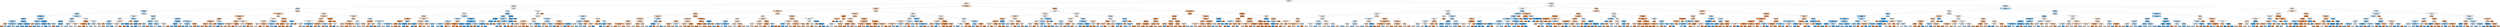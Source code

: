 digraph Tree {
node [shape=box, style="filled, rounded", color="black", fontname="helvetica"] ;
edge [fontname="helvetica"] ;
0 [label=<NAME_INCOME_TYPE_Working &le; 0.5<br/>gini = 0.5<br/>samples = 285646<br/>value = [226034.0, 226263.0]>, fillcolor="#ffffff"] ;
1 [label=<EXT_SOURCE_2 &le; 0.488<br/>gini = 0.493<br/>samples = 125464<br/>value = [111441, 87280]>, fillcolor="#f9e4d4"] ;
0 -> 1 [labeldistance=2.5, labelangle=45, headlabel="True"] ;
2 [label=<FLAG_DOCUMENT_6 &le; 0.5<br/>gini = 0.491<br/>samples = 52088<br/>value = [35763.0, 46653.0]>, fillcolor="#d1e8f9"] ;
1 -> 2 ;
3 [label=<EXT_SOURCE_3 &le; 0.538<br/>gini = 0.487<br/>samples = 42858<br/>value = [28526, 39321]>, fillcolor="#c9e4f8"] ;
2 -> 3 ;
4 [label=<ORGANIZATION_TYPE_XNA &le; 0.5<br/>gini = 0.458<br/>samples = 31319<br/>value = [17507, 31914]>, fillcolor="#a6d3f3"] ;
3 -> 4 ;
5 [label=<EXT_SOURCE_2 &le; 0.218<br/>gini = 0.446<br/>samples = 24525<br/>value = [13010, 25711]>, fillcolor="#9dcff2"] ;
4 -> 5 ;
6 [label=<NAME_INCOME_TYPE_State servant &le; 0.5<br/>gini = 0.371<br/>samples = 8800<br/>value = [3407, 10439]>, fillcolor="#7abded"] ;
5 -> 6 ;
7 [label=<FLAG_DOCUMENT_3 &le; 0.5<br/>gini = 0.355<br/>samples = 6983<br/>value = [2533, 8456]>, fillcolor="#74baed"] ;
6 -> 7 ;
8 [label=<HOUR_APPR_PROCESS_START &le; 4.5<br/>gini = 0.411<br/>samples = 1492<br/>value = [673, 1651]>, fillcolor="#8ac5f0"] ;
7 -> 8 ;
9 [label=<FLAG_EMAIL &le; 0.5<br/>gini = 0.412<br/>samples = 18<br/>value = [22, 9]>, fillcolor="#f0b58a"] ;
8 -> 9 ;
10 [label=<gini = 0.18<br/>samples = 11<br/>value = [18, 2]>, fillcolor="#e88f4f"] ;
9 -> 10 ;
11 [label=<gini = 0.463<br/>samples = 7<br/>value = [4, 7]>, fillcolor="#aad5f4"] ;
9 -> 11 ;
12 [label=<NAME_EDUCATION_TYPE_Higher education &le; 0.5<br/>gini = 0.407<br/>samples = 1474<br/>value = [651, 1642]>, fillcolor="#88c4ef"] ;
8 -> 12 ;
13 [label=<gini = 0.375<br/>samples = 1140<br/>value = [443, 1327]>, fillcolor="#7bbeee"] ;
12 -> 13 ;
14 [label=<gini = 0.479<br/>samples = 334<br/>value = [208, 315]>, fillcolor="#bcdef6"] ;
12 -> 14 ;
15 [label=<REG_CITY_NOT_LIVE_CITY &le; 0.5<br/>gini = 0.337<br/>samples = 5491<br/>value = [1860, 6805]>, fillcolor="#6fb8ec"] ;
7 -> 15 ;
16 [label=<FLAG_OWN_REALTY_Y &le; 0.5<br/>gini = 0.355<br/>samples = 4443<br/>value = [1622, 5400]>, fillcolor="#74baed"] ;
15 -> 16 ;
17 [label=<gini = 0.411<br/>samples = 1243<br/>value = [580, 1424]>, fillcolor="#8ac5f0"] ;
16 -> 17 ;
18 [label=<gini = 0.329<br/>samples = 3200<br/>value = [1042, 3976]>, fillcolor="#6db7ec"] ;
16 -> 18 ;
19 [label=<OBS_60_CNT_SOCIAL_CIRCLE &le; 10.5<br/>gini = 0.248<br/>samples = 1048<br/>value = [238.0, 1405.0]>, fillcolor="#5baee9"] ;
15 -> 19 ;
20 [label=<gini = 0.241<br/>samples = 1045<br/>value = [229, 1405]>, fillcolor="#59ade9"] ;
19 -> 20 ;
21 [label=<gini = 0.0<br/>samples = 3<br/>value = [9, 0]>, fillcolor="#e58139"] ;
19 -> 21 ;
22 [label=<DEF_60_CNT_SOCIAL_CIRCLE &le; 1.5<br/>gini = 0.425<br/>samples = 1817<br/>value = [874.0, 1983.0]>, fillcolor="#90c8f0"] ;
6 -> 22 ;
23 [label=<HOUR_APPR_PROCESS_START &le; 2.5<br/>gini = 0.43<br/>samples = 1759<br/>value = [870, 1905]>, fillcolor="#93caf1"] ;
22 -> 23 ;
24 [label=<gini = 0.0<br/>samples = 4<br/>value = [7, 0]>, fillcolor="#e58139"] ;
23 -> 24 ;
25 [label=<AMT_INCOME_TOTAL &le; 84600.0<br/>gini = 0.429<br/>samples = 1755<br/>value = [863.0, 1905.0]>, fillcolor="#93c9f1"] ;
23 -> 25 ;
26 [label=<gini = 0.318<br/>samples = 348<br/>value = [106, 429]>, fillcolor="#6ab5eb"] ;
25 -> 26 ;
27 [label=<gini = 0.448<br/>samples = 1407<br/>value = [757, 1476]>, fillcolor="#9fcff2"] ;
25 -> 27 ;
28 [label=<AMT_GOODS_PRICE &le; 276750.0<br/>gini = 0.093<br/>samples = 58<br/>value = [4, 78]>, fillcolor="#43a2e6"] ;
22 -> 28 ;
29 [label=<DAYS_REGISTRATION &le; -3458.5<br/>gini = 0.202<br/>samples = 27<br/>value = [4, 31]>, fillcolor="#53aae8"] ;
28 -> 29 ;
30 [label=<gini = 0.494<br/>samples = 7<br/>value = [4, 5]>, fillcolor="#d7ebfa"] ;
29 -> 30 ;
31 [label=<gini = 0.0<br/>samples = 20<br/>value = [0, 26]>, fillcolor="#399de5"] ;
29 -> 31 ;
32 [label=<gini = 0.0<br/>samples = 31<br/>value = [0, 47]>, fillcolor="#399de5"] ;
28 -> 32 ;
33 [label=<NAME_CONTRACT_TYPE_Revolving loans &le; 0.5<br/>gini = 0.474<br/>samples = 15725<br/>value = [9603.0, 15272.0]>, fillcolor="#b6dbf5"] ;
5 -> 33 ;
34 [label=<EXT_SOURCE_3 &le; 0.266<br/>gini = 0.469<br/>samples = 14351<br/>value = [8568, 14211]>, fillcolor="#b0d8f5"] ;
33 -> 34 ;
35 [label=<AMT_CREDIT &le; 192978.0<br/>gini = 0.362<br/>samples = 4255<br/>value = [1606, 5150]>, fillcolor="#77bced"] ;
34 -> 35 ;
36 [label=<CNT_FAM_MEMBERS &le; 3.5<br/>gini = 0.484<br/>samples = 199<br/>value = [133, 190]>, fillcolor="#c4e2f7"] ;
35 -> 36 ;
37 [label=<gini = 0.473<br/>samples = 191<br/>value = [118, 190]>, fillcolor="#b4daf5"] ;
36 -> 37 ;
38 [label=<gini = 0.0<br/>samples = 8<br/>value = [15, 0]>, fillcolor="#e58139"] ;
36 -> 38 ;
39 [label=<FLAG_DOCUMENT_18 &le; 0.5<br/>gini = 0.353<br/>samples = 4056<br/>value = [1473, 4960]>, fillcolor="#74baed"] ;
35 -> 39 ;
40 [label=<gini = 0.349<br/>samples = 4016<br/>value = [1433, 4926]>, fillcolor="#73baed"] ;
39 -> 40 ;
41 [label=<gini = 0.497<br/>samples = 40<br/>value = [40, 34]>, fillcolor="#fbece1"] ;
39 -> 41 ;
42 [label=<HOUR_APPR_PROCESS_START &le; 16.5<br/>gini = 0.491<br/>samples = 10096<br/>value = [6962, 9061]>, fillcolor="#d1e8f9"] ;
34 -> 42 ;
43 [label=<EXT_SOURCE_2 &le; 0.362<br/>gini = 0.489<br/>samples = 9327<br/>value = [6301, 8509]>, fillcolor="#cce6f8"] ;
42 -> 43 ;
44 [label=<gini = 0.476<br/>samples = 4458<br/>value = [2789, 4334]>, fillcolor="#b8dcf6"] ;
43 -> 44 ;
45 [label=<gini = 0.496<br/>samples = 4869<br/>value = [3512, 4175]>, fillcolor="#e0effb"] ;
43 -> 45 ;
46 [label=<WEEKDAY_APPR_PROCESS_START_TUESDAY &le; 0.5<br/>gini = 0.496<br/>samples = 769<br/>value = [661, 552]>, fillcolor="#fbeade"] ;
42 -> 46 ;
47 [label=<gini = 0.499<br/>samples = 658<br/>value = [535, 502]>, fillcolor="#fdf7f3"] ;
46 -> 47 ;
48 [label=<gini = 0.407<br/>samples = 111<br/>value = [126.0, 50.0]>, fillcolor="#efb388"] ;
46 -> 48 ;
49 [label=<DAYS_BIRTH &le; -20060.5<br/>gini = 0.5<br/>samples = 1374<br/>value = [1035, 1061]>, fillcolor="#fafdfe"] ;
33 -> 49 ;
50 [label=<DAYS_EMPLOYED &le; -108.5<br/>gini = 0.232<br/>samples = 60<br/>value = [84, 13]>, fillcolor="#e99458"] ;
49 -> 50 ;
51 [label=<OBS_30_CNT_SOCIAL_CIRCLE &le; 7.0<br/>gini = 0.124<br/>samples = 54<br/>value = [84, 6]>, fillcolor="#e78a47"] ;
50 -> 51 ;
52 [label=<gini = 0.07<br/>samples = 49<br/>value = [80, 3]>, fillcolor="#e68640"] ;
51 -> 52 ;
53 [label=<gini = 0.49<br/>samples = 5<br/>value = [4, 3]>, fillcolor="#f8e0ce"] ;
51 -> 53 ;
54 [label=<gini = 0.0<br/>samples = 6<br/>value = [0, 7]>, fillcolor="#399de5"] ;
50 -> 54 ;
55 [label=<AMT_INCOME_TOTAL &le; 161325.0<br/>gini = 0.499<br/>samples = 1314<br/>value = [951, 1048]>, fillcolor="#edf6fd"] ;
49 -> 55 ;
56 [label=<CNT_FAM_MEMBERS &le; 2.5<br/>gini = 0.491<br/>samples = 936<br/>value = [617, 813]>, fillcolor="#cfe7f9"] ;
55 -> 56 ;
57 [label=<gini = 0.477<br/>samples = 673<br/>value = [401, 619]>, fillcolor="#b9dcf6"] ;
56 -> 57 ;
58 [label=<gini = 0.499<br/>samples = 263<br/>value = [216, 194]>, fillcolor="#fcf2eb"] ;
56 -> 58 ;
59 [label=<FLAG_OWN_CAR &le; 0.5<br/>gini = 0.485<br/>samples = 378<br/>value = [334, 235]>, fillcolor="#f7dac4"] ;
55 -> 59 ;
60 [label=<gini = 0.498<br/>samples = 239<br/>value = [165, 185]>, fillcolor="#eaf4fc"] ;
59 -> 60 ;
61 [label=<gini = 0.352<br/>samples = 139<br/>value = [169, 50]>, fillcolor="#eda674"] ;
59 -> 61 ;
62 [label=<DAYS_ID_PUBLISH &le; -4078.5<br/>gini = 0.487<br/>samples = 6794<br/>value = [4497.0, 6203.0]>, fillcolor="#c9e4f8"] ;
4 -> 62 ;
63 [label=<AMT_REQ_CREDIT_BUREAU_WEEK &le; 0.5<br/>gini = 0.499<br/>samples = 3413<br/>value = [2557.0, 2831.0]>, fillcolor="#ecf6fc"] ;
62 -> 63 ;
64 [label=<EXT_SOURCE_3 &le; 0.355<br/>gini = 0.499<br/>samples = 3299<br/>value = [2492.0, 2725.0]>, fillcolor="#eef7fd"] ;
63 -> 64 ;
65 [label=<EXT_SOURCE_3 &le; 0.011<br/>gini = 0.444<br/>samples = 988<br/>value = [510.0, 1024.0]>, fillcolor="#9ccef2"] ;
64 -> 65 ;
66 [label=<gini = 0.0<br/>samples = 9<br/>value = [17, 0]>, fillcolor="#e58139"] ;
65 -> 66 ;
67 [label=<AMT_REQ_CREDIT_BUREAU_QRT &le; 1.5<br/>gini = 0.439<br/>samples = 979<br/>value = [493.0, 1024.0]>, fillcolor="#98ccf2"] ;
65 -> 67 ;
68 [label=<gini = 0.446<br/>samples = 909<br/>value = [472, 932]>, fillcolor="#9dcff2"] ;
67 -> 68 ;
69 [label=<gini = 0.303<br/>samples = 70<br/>value = [21, 92]>, fillcolor="#66b3eb"] ;
67 -> 69 ;
70 [label=<NAME_INCOME_TYPE_Unemployed &le; 0.5<br/>gini = 0.497<br/>samples = 2311<br/>value = [1982, 1701]>, fillcolor="#fbede3"] ;
64 -> 70 ;
71 [label=<REGION_POPULATION_RELATIVE &le; 0.041<br/>gini = 0.497<br/>samples = 2304<br/>value = [1982.0, 1691.0]>, fillcolor="#fbede2"] ;
70 -> 71 ;
72 [label=<gini = 0.498<br/>samples = 2263<br/>value = [1917, 1685]>, fillcolor="#fcf0e7"] ;
71 -> 72 ;
73 [label=<gini = 0.155<br/>samples = 41<br/>value = [65, 6]>, fillcolor="#e78d4b"] ;
71 -> 73 ;
74 [label=<gini = 0.0<br/>samples = 7<br/>value = [0, 10]>, fillcolor="#399de5"] ;
70 -> 74 ;
75 [label=<DAYS_REGISTRATION &le; -5385.0<br/>gini = 0.471<br/>samples = 114<br/>value = [65, 106]>, fillcolor="#b2d9f5"] ;
63 -> 75 ;
76 [label=<SK_ID_CURR &le; 207171.0<br/>gini = 0.473<br/>samples = 45<br/>value = [40, 25]>, fillcolor="#f5d0b5"] ;
75 -> 76 ;
77 [label=<DAYS_BIRTH &le; -24273.0<br/>gini = 0.137<br/>samples = 19<br/>value = [2, 25]>, fillcolor="#49a5e7"] ;
76 -> 77 ;
78 [label=<gini = 0.0<br/>samples = 1<br/>value = [1, 0]>, fillcolor="#e58139"] ;
77 -> 78 ;
79 [label=<gini = 0.074<br/>samples = 18<br/>value = [1, 25]>, fillcolor="#41a1e6"] ;
77 -> 79 ;
80 [label=<gini = 0.0<br/>samples = 26<br/>value = [38, 0]>, fillcolor="#e58139"] ;
76 -> 80 ;
81 [label=<AMT_ANNUITY &le; 39028.5<br/>gini = 0.36<br/>samples = 69<br/>value = [25, 81]>, fillcolor="#76bbed"] ;
75 -> 81 ;
82 [label=<SK_ID_CURR &le; 352358.0<br/>gini = 0.308<br/>samples = 65<br/>value = [19, 81]>, fillcolor="#67b4eb"] ;
81 -> 82 ;
83 [label=<gini = 0.397<br/>samples = 41<br/>value = [18, 48]>, fillcolor="#83c2ef"] ;
82 -> 83 ;
84 [label=<gini = 0.057<br/>samples = 24<br/>value = [1, 33]>, fillcolor="#3fa0e6"] ;
82 -> 84 ;
85 [label=<gini = 0.0<br/>samples = 4<br/>value = [6, 0]>, fillcolor="#e58139"] ;
81 -> 85 ;
86 [label=<AMT_ANNUITY &le; 24252.75<br/>gini = 0.464<br/>samples = 3381<br/>value = [1940, 3372]>, fillcolor="#abd5f4"] ;
62 -> 86 ;
87 [label=<EXT_SOURCE_2 &le; 0.262<br/>gini = 0.484<br/>samples = 1920<br/>value = [1242, 1773]>, fillcolor="#c4e2f7"] ;
86 -> 87 ;
88 [label=<DAYS_REGISTRATION &le; -4238.0<br/>gini = 0.451<br/>samples = 926<br/>value = [504, 963]>, fillcolor="#a1d0f3"] ;
87 -> 88 ;
89 [label=<CODE_GENDER &le; 0.5<br/>gini = 0.479<br/>samples = 484<br/>value = [307, 464]>, fillcolor="#bcdef6"] ;
88 -> 89 ;
90 [label=<gini = 0.494<br/>samples = 338<br/>value = [241, 300]>, fillcolor="#d8ecfa"] ;
89 -> 90 ;
91 [label=<gini = 0.409<br/>samples = 146<br/>value = [66, 164]>, fillcolor="#89c4ef"] ;
89 -> 91 ;
92 [label=<AMT_ANNUITY &le; 6689.25<br/>gini = 0.406<br/>samples = 442<br/>value = [197, 499]>, fillcolor="#87c4ef"] ;
88 -> 92 ;
93 [label=<gini = 0.0<br/>samples = 10<br/>value = [14, 0]>, fillcolor="#e58139"] ;
92 -> 93 ;
94 [label=<gini = 0.393<br/>samples = 432<br/>value = [183, 499]>, fillcolor="#82c1ef"] ;
92 -> 94 ;
95 [label=<DAYS_BIRTH &le; -22499.5<br/>gini = 0.499<br/>samples = 994<br/>value = [738.0, 810.0]>, fillcolor="#edf6fd"] ;
87 -> 95 ;
96 [label=<AMT_GOODS_PRICE &le; 213750.0<br/>gini = 0.454<br/>samples = 292<br/>value = [164, 307]>, fillcolor="#a3d1f3"] ;
95 -> 96 ;
97 [label=<gini = 0.495<br/>samples = 85<br/>value = [75, 62]>, fillcolor="#fae9dd"] ;
96 -> 97 ;
98 [label=<gini = 0.391<br/>samples = 207<br/>value = [89.0, 245.0]>, fillcolor="#81c1ee"] ;
96 -> 98 ;
99 [label=<DAYS_REGISTRATION &le; -702.0<br/>gini = 0.498<br/>samples = 702<br/>value = [574, 503]>, fillcolor="#fcefe7"] ;
95 -> 99 ;
100 [label=<gini = 0.5<br/>samples = 662<br/>value = [523, 493]>, fillcolor="#fef8f4"] ;
99 -> 100 ;
101 [label=<gini = 0.274<br/>samples = 40<br/>value = [51, 10]>, fillcolor="#ea9a60"] ;
99 -> 101 ;
102 [label=<AMT_GOODS_PRICE &le; 452250.0<br/>gini = 0.423<br/>samples = 1461<br/>value = [698, 1599]>, fillcolor="#8fc8f0"] ;
86 -> 102 ;
103 [label=<AMT_INCOME_TOTAL &le; 258750.0<br/>gini = 0.311<br/>samples = 364<br/>value = [106, 444]>, fillcolor="#68b4eb"] ;
102 -> 103 ;
104 [label=<DAYS_BIRTH &le; -20398.0<br/>gini = 0.274<br/>samples = 335<br/>value = [82, 419]>, fillcolor="#60b0ea"] ;
103 -> 104 ;
105 [label=<gini = 0.378<br/>samples = 126<br/>value = [47, 139]>, fillcolor="#7cbeee"] ;
104 -> 105 ;
106 [label=<gini = 0.198<br/>samples = 209<br/>value = [35, 280]>, fillcolor="#52a9e8"] ;
104 -> 106 ;
107 [label=<AMT_ANNUITY &le; 36407.25<br/>gini = 0.5<br/>samples = 29<br/>value = [24, 25]>, fillcolor="#f7fbfe"] ;
103 -> 107 ;
108 [label=<gini = 0.0<br/>samples = 9<br/>value = [18, 0]>, fillcolor="#e58139"] ;
107 -> 108 ;
109 [label=<gini = 0.312<br/>samples = 20<br/>value = [6, 25]>, fillcolor="#69b5eb"] ;
107 -> 109 ;
110 [label=<NAME_CONTRACT_TYPE_Revolving loans &le; 0.5<br/>gini = 0.448<br/>samples = 1097<br/>value = [592, 1155]>, fillcolor="#9ecff2"] ;
102 -> 110 ;
111 [label=<AMT_INCOME_TOTAL &le; 104625.0<br/>gini = 0.441<br/>samples = 1069<br/>value = [558, 1145]>, fillcolor="#99cdf2"] ;
110 -> 111 ;
112 [label=<gini = 0.353<br/>samples = 224<br/>value = [80, 270]>, fillcolor="#74baed"] ;
111 -> 112 ;
113 [label=<gini = 0.457<br/>samples = 845<br/>value = [478, 875]>, fillcolor="#a5d3f3"] ;
111 -> 113 ;
114 [label=<SK_ID_CURR &le; 346528.0<br/>gini = 0.351<br/>samples = 28<br/>value = [34, 10]>, fillcolor="#eda673"] ;
110 -> 114 ;
115 [label=<gini = 0.0<br/>samples = 19<br/>value = [31, 0]>, fillcolor="#e58139"] ;
114 -> 115 ;
116 [label=<gini = 0.355<br/>samples = 9<br/>value = [3, 10]>, fillcolor="#74baed"] ;
114 -> 116 ;
117 [label=<AMT_CREDIT &le; 284328.0<br/>gini = 0.481<br/>samples = 11539<br/>value = [11019.0, 7407.0]>, fillcolor="#f6d6be"] ;
3 -> 117 ;
118 [label=<WEEKDAY_APPR_PROCESS_START_WEDNESDAY &le; 0.5<br/>gini = 0.442<br/>samples = 3103<br/>value = [3319, 1632]>, fillcolor="#f2bf9a"] ;
117 -> 118 ;
119 [label=<NAME_INCOME_TYPE_Commercial associate &le; 0.5<br/>gini = 0.424<br/>samples = 2503<br/>value = [2771, 1214]>, fillcolor="#f0b890"] ;
118 -> 119 ;
120 [label=<DAYS_BIRTH &le; -9504.5<br/>gini = 0.384<br/>samples = 1396<br/>value = [1645, 576]>, fillcolor="#eead7e"] ;
119 -> 120 ;
121 [label=<AMT_REQ_CREDIT_BUREAU_QRT &le; 0.5<br/>gini = 0.374<br/>samples = 1352<br/>value = [1611, 533]>, fillcolor="#eeab7b"] ;
120 -> 121 ;
122 [label=<SK_ID_CURR &le; 309427.0<br/>gini = 0.34<br/>samples = 1057<br/>value = [1310, 363]>, fillcolor="#eca470"] ;
121 -> 122 ;
123 [label=<gini = 0.396<br/>samples = 660<br/>value = [764, 286]>, fillcolor="#efb083"] ;
122 -> 123 ;
124 [label=<gini = 0.217<br/>samples = 397<br/>value = [546, 77]>, fillcolor="#e99355"] ;
122 -> 124 ;
125 [label=<EXT_SOURCE_2 &le; 0.071<br/>gini = 0.461<br/>samples = 295<br/>value = [301, 170]>, fillcolor="#f4c8a9"] ;
121 -> 125 ;
126 [label=<gini = 0.401<br/>samples = 25<br/>value = [10, 26]>, fillcolor="#85c3ef"] ;
125 -> 126 ;
127 [label=<gini = 0.443<br/>samples = 270<br/>value = [291, 144]>, fillcolor="#f2bf9b"] ;
125 -> 127 ;
128 [label=<REG_CITY_NOT_WORK_CITY &le; 0.5<br/>gini = 0.493<br/>samples = 44<br/>value = [34, 43]>, fillcolor="#d6eafa"] ;
120 -> 128 ;
129 [label=<gini = 0.0<br/>samples = 12<br/>value = [23, 0]>, fillcolor="#e58139"] ;
128 -> 129 ;
130 [label=<DAYS_LAST_PHONE_CHANGE &le; -751.5<br/>gini = 0.324<br/>samples = 32<br/>value = [11, 43]>, fillcolor="#6cb6ec"] ;
128 -> 130 ;
131 [label=<gini = 0.133<br/>samples = 25<br/>value = [3, 39]>, fillcolor="#48a5e7"] ;
130 -> 131 ;
132 [label=<gini = 0.444<br/>samples = 7<br/>value = [8, 4]>, fillcolor="#f2c09c"] ;
130 -> 132 ;
133 [label=<AMT_CREDIT &le; 254556.0<br/>gini = 0.462<br/>samples = 1107<br/>value = [1126, 638]>, fillcolor="#f4c8a9"] ;
119 -> 133 ;
134 [label=<DAYS_EMPLOYED &le; -262.5<br/>gini = 0.438<br/>samples = 756<br/>value = [797, 383]>, fillcolor="#f1be98"] ;
133 -> 134 ;
135 [label=<NAME_FAMILY_STATUS_Single / not married &le; 0.5<br/>gini = 0.455<br/>samples = 691<br/>value = [696.0, 374.0]>, fillcolor="#f3c5a3"] ;
134 -> 135 ;
136 [label=<gini = 0.462<br/>samples = 547<br/>value = [539, 306]>, fillcolor="#f4c9a9"] ;
135 -> 136 ;
137 [label=<gini = 0.422<br/>samples = 144<br/>value = [157, 68]>, fillcolor="#f0b88f"] ;
135 -> 137 ;
138 [label=<AMT_ANNUITY &le; 24052.5<br/>gini = 0.15<br/>samples = 65<br/>value = [101, 9]>, fillcolor="#e78c4b"] ;
134 -> 138 ;
139 [label=<gini = 0.04<br/>samples = 59<br/>value = [97, 2]>, fillcolor="#e6843d"] ;
138 -> 139 ;
140 [label=<gini = 0.463<br/>samples = 6<br/>value = [4, 7]>, fillcolor="#aad5f4"] ;
138 -> 140 ;
141 [label=<NAME_CONTRACT_TYPE_Revolving loans &le; 0.5<br/>gini = 0.492<br/>samples = 351<br/>value = [329, 255]>, fillcolor="#f9e3d2"] ;
133 -> 141 ;
142 [label=<DAYS_BIRTH &le; -10981.5<br/>gini = 0.499<br/>samples = 273<br/>value = [211.0, 228.0]>, fillcolor="#f0f8fd"] ;
141 -> 142 ;
143 [label=<gini = 0.485<br/>samples = 179<br/>value = [168, 118]>, fillcolor="#f7dac4"] ;
142 -> 143 ;
144 [label=<gini = 0.404<br/>samples = 94<br/>value = [43, 110]>, fillcolor="#86c3ef"] ;
142 -> 144 ;
145 [label=<REGION_POPULATION_RELATIVE &le; 0.024<br/>gini = 0.303<br/>samples = 78<br/>value = [118, 27]>, fillcolor="#eb9e66"] ;
141 -> 145 ;
146 [label=<gini = 0.079<br/>samples = 43<br/>value = [70, 3]>, fillcolor="#e68641"] ;
145 -> 146 ;
147 [label=<gini = 0.444<br/>samples = 35<br/>value = [48, 24]>, fillcolor="#f2c09c"] ;
145 -> 147 ;
148 [label=<FLAG_PHONE &le; 0.5<br/>gini = 0.491<br/>samples = 600<br/>value = [548, 418]>, fillcolor="#f9e1d0"] ;
118 -> 148 ;
149 [label=<REG_CITY_NOT_WORK_CITY &le; 0.5<br/>gini = 0.499<br/>samples = 468<br/>value = [391.0, 361.0]>, fillcolor="#fdf5f0"] ;
148 -> 149 ;
150 [label=<OBS_60_CNT_SOCIAL_CIRCLE &le; 2.5<br/>gini = 0.489<br/>samples = 365<br/>value = [326.0, 243.0]>, fillcolor="#f8dfcd"] ;
149 -> 150 ;
151 [label=<AMT_ANNUITY &le; 25389.0<br/>gini = 0.497<br/>samples = 301<br/>value = [248, 213]>, fillcolor="#fbede3"] ;
150 -> 151 ;
152 [label=<gini = 0.499<br/>samples = 292<br/>value = [229.0, 213.0]>, fillcolor="#fdf6f1"] ;
151 -> 152 ;
153 [label=<gini = 0.0<br/>samples = 9<br/>value = [19, 0]>, fillcolor="#e58139"] ;
151 -> 153 ;
154 [label=<HOUR_APPR_PROCESS_START &le; 11.5<br/>gini = 0.401<br/>samples = 64<br/>value = [78, 30]>, fillcolor="#efb185"] ;
150 -> 154 ;
155 [label=<gini = 0.481<br/>samples = 42<br/>value = [40, 27]>, fillcolor="#f7d6bf"] ;
154 -> 155 ;
156 [label=<gini = 0.136<br/>samples = 22<br/>value = [38, 3]>, fillcolor="#e78b49"] ;
154 -> 156 ;
157 [label=<REG_REGION_NOT_WORK_REGION &le; 0.5<br/>gini = 0.458<br/>samples = 103<br/>value = [65.0, 118.0]>, fillcolor="#a6d3f3"] ;
149 -> 157 ;
158 [label=<NAME_HOUSING_TYPE_With parents &le; 0.5<br/>gini = 0.425<br/>samples = 94<br/>value = [52.0, 118.0]>, fillcolor="#90c8f0"] ;
157 -> 158 ;
159 [label=<gini = 0.443<br/>samples = 86<br/>value = [51.0, 103.0]>, fillcolor="#9bcef2"] ;
158 -> 159 ;
160 [label=<gini = 0.117<br/>samples = 8<br/>value = [1, 15]>, fillcolor="#46a4e7"] ;
158 -> 160 ;
161 [label=<gini = 0.0<br/>samples = 9<br/>value = [13, 0]>, fillcolor="#e58139"] ;
157 -> 161 ;
162 [label=<DAYS_ID_PUBLISH &le; -895.0<br/>gini = 0.391<br/>samples = 132<br/>value = [157.0, 57.0]>, fillcolor="#eeaf81"] ;
148 -> 162 ;
163 [label=<DAYS_REGISTRATION &le; -2606.0<br/>gini = 0.319<br/>samples = 114<br/>value = [149, 37]>, fillcolor="#eba06a"] ;
162 -> 163 ;
164 [label=<AMT_ANNUITY &le; 10098.0<br/>gini = 0.088<br/>samples = 69<br/>value = [104, 5]>, fillcolor="#e68743"] ;
163 -> 164 ;
165 [label=<gini = 0.293<br/>samples = 22<br/>value = [23, 5]>, fillcolor="#eb9c64"] ;
164 -> 165 ;
166 [label=<gini = 0.0<br/>samples = 47<br/>value = [81, 0]>, fillcolor="#e58139"] ;
164 -> 166 ;
167 [label=<AMT_ANNUITY &le; 15219.0<br/>gini = 0.486<br/>samples = 45<br/>value = [45, 32]>, fillcolor="#f7dbc6"] ;
163 -> 167 ;
168 [label=<gini = 0.325<br/>samples = 27<br/>value = [39, 10]>, fillcolor="#eca16c"] ;
167 -> 168 ;
169 [label=<gini = 0.337<br/>samples = 18<br/>value = [6, 22]>, fillcolor="#6fb8ec"] ;
167 -> 169 ;
170 [label=<SK_ID_CURR &le; 268413.0<br/>gini = 0.408<br/>samples = 18<br/>value = [8, 20]>, fillcolor="#88c4ef"] ;
162 -> 170 ;
171 [label=<gini = 0.0<br/>samples = 13<br/>value = [0, 20]>, fillcolor="#399de5"] ;
170 -> 171 ;
172 [label=<gini = 0.0<br/>samples = 5<br/>value = [8, 0]>, fillcolor="#e58139"] ;
170 -> 172 ;
173 [label=<REGION_RATING_CLIENT &le; 1.5<br/>gini = 0.49<br/>samples = 8436<br/>value = [7700, 5775]>, fillcolor="#f8e0ce"] ;
117 -> 173 ;
174 [label=<AMT_REQ_CREDIT_BUREAU_MON &le; 2.5<br/>gini = 0.464<br/>samples = 420<br/>value = [421, 243]>, fillcolor="#f4caab"] ;
173 -> 174 ;
175 [label=<AMT_ANNUITY &le; 31549.5<br/>gini = 0.472<br/>samples = 397<br/>value = [389.0, 241.0]>, fillcolor="#f5cfb4"] ;
174 -> 175 ;
176 [label=<NAME_EDUCATION_TYPE_Incomplete higher &le; 0.5<br/>gini = 0.499<br/>samples = 188<br/>value = [140, 150]>, fillcolor="#f2f8fd"] ;
175 -> 176 ;
177 [label=<OBS_60_CNT_SOCIAL_CIRCLE &le; 0.5<br/>gini = 0.499<br/>samples = 164<br/>value = [134, 124]>, fillcolor="#fdf6f0"] ;
176 -> 177 ;
178 [label=<gini = 0.437<br/>samples = 81<br/>value = [88, 42]>, fillcolor="#f1bd98"] ;
177 -> 178 ;
179 [label=<gini = 0.46<br/>samples = 83<br/>value = [46, 82]>, fillcolor="#a8d4f4"] ;
177 -> 179 ;
180 [label=<NAME_INCOME_TYPE_Commercial associate &le; 0.5<br/>gini = 0.305<br/>samples = 24<br/>value = [6, 26]>, fillcolor="#67b4eb"] ;
176 -> 180 ;
181 [label=<gini = 0.0<br/>samples = 2<br/>value = [2, 0]>, fillcolor="#e58139"] ;
180 -> 181 ;
182 [label=<gini = 0.231<br/>samples = 22<br/>value = [4, 26]>, fillcolor="#57ace9"] ;
180 -> 182 ;
183 [label=<NAME_FAMILY_STATUS_Widow &le; 0.5<br/>gini = 0.392<br/>samples = 209<br/>value = [249.0, 91.0]>, fillcolor="#efaf81"] ;
175 -> 183 ;
184 [label=<AMT_REQ_CREDIT_BUREAU_HOUR &le; 0.5<br/>gini = 0.327<br/>samples = 182<br/>value = [232, 60]>, fillcolor="#eca26c"] ;
183 -> 184 ;
185 [label=<gini = 0.298<br/>samples = 175<br/>value = [229, 51]>, fillcolor="#eb9d65"] ;
184 -> 185 ;
186 [label=<gini = 0.375<br/>samples = 7<br/>value = [3, 9]>, fillcolor="#7bbeee"] ;
184 -> 186 ;
187 [label=<ORGANIZATION_TYPE_Other &le; 0.5<br/>gini = 0.457<br/>samples = 27<br/>value = [17, 31]>, fillcolor="#a6d3f3"] ;
183 -> 187 ;
188 [label=<gini = 0.0<br/>samples = 3<br/>value = [7, 0]>, fillcolor="#e58139"] ;
187 -> 188 ;
189 [label=<gini = 0.369<br/>samples = 24<br/>value = [10, 31]>, fillcolor="#79bded"] ;
187 -> 189 ;
190 [label=<DAYS_ID_PUBLISH &le; -4094.5<br/>gini = 0.111<br/>samples = 23<br/>value = [32, 2]>, fillcolor="#e78945"] ;
174 -> 190 ;
191 [label=<CODE_GENDER &le; 0.5<br/>gini = 0.245<br/>samples = 11<br/>value = [12, 2]>, fillcolor="#e9965a"] ;
190 -> 191 ;
192 [label=<gini = 0.0<br/>samples = 7<br/>value = [10, 0]>, fillcolor="#e58139"] ;
191 -> 192 ;
193 [label=<DAYS_REGISTRATION &le; -6371.0<br/>gini = 0.5<br/>samples = 4<br/>value = [2, 2]>, fillcolor="#ffffff"] ;
191 -> 193 ;
194 [label=<gini = 0.0<br/>samples = 2<br/>value = [2, 0]>, fillcolor="#e58139"] ;
193 -> 194 ;
195 [label=<gini = 0.0<br/>samples = 2<br/>value = [0, 2]>, fillcolor="#399de5"] ;
193 -> 195 ;
196 [label=<gini = 0.0<br/>samples = 12<br/>value = [20, 0]>, fillcolor="#e58139"] ;
190 -> 196 ;
197 [label=<ORGANIZATION_TYPE_Self-employed &le; 0.5<br/>gini = 0.491<br/>samples = 8016<br/>value = [7279, 5532]>, fillcolor="#f9e1cf"] ;
173 -> 197 ;
198 [label=<CODE_GENDER &le; 0.5<br/>gini = 0.485<br/>samples = 7063<br/>value = [6611, 4674]>, fillcolor="#f7dac5"] ;
197 -> 198 ;
199 [label=<AMT_GOODS_PRICE &le; 1352250.0<br/>gini = 0.467<br/>samples = 4723<br/>value = [4769, 2816]>, fillcolor="#f4cbae"] ;
198 -> 199 ;
200 [label=<EXT_SOURCE_3 &le; 0.57<br/>gini = 0.47<br/>samples = 4575<br/>value = [4572, 2768]>, fillcolor="#f5cdb1"] ;
199 -> 200 ;
201 [label=<gini = 0.5<br/>samples = 764<br/>value = [585, 619]>, fillcolor="#f4fafe"] ;
200 -> 201 ;
202 [label=<gini = 0.455<br/>samples = 3811<br/>value = [3987, 2149]>, fillcolor="#f3c5a4"] ;
200 -> 202 ;
203 [label=<NAME_INCOME_TYPE_Commercial associate &le; 0.5<br/>gini = 0.315<br/>samples = 148<br/>value = [197, 48]>, fillcolor="#eba069"] ;
199 -> 203 ;
204 [label=<gini = 0.182<br/>samples = 79<br/>value = [115, 13]>, fillcolor="#e88f4f"] ;
203 -> 204 ;
205 [label=<gini = 0.419<br/>samples = 69<br/>value = [82, 35]>, fillcolor="#f0b78e"] ;
203 -> 205 ;
206 [label=<EXT_SOURCE_2 &le; 0.337<br/>gini = 0.5<br/>samples = 2340<br/>value = [1842, 1858]>, fillcolor="#fdfeff"] ;
198 -> 206 ;
207 [label=<AMT_INCOME_TOTAL &le; 110250.0<br/>gini = 0.487<br/>samples = 1467<br/>value = [968, 1336]>, fillcolor="#c8e4f8"] ;
206 -> 207 ;
208 [label=<gini = 0.452<br/>samples = 138<br/>value = [129, 68]>, fillcolor="#f3c3a1"] ;
207 -> 208 ;
209 [label=<gini = 0.479<br/>samples = 1329<br/>value = [839.0, 1268.0]>, fillcolor="#bcdef6"] ;
207 -> 209 ;
210 [label=<EXT_SOURCE_3 &le; 0.755<br/>gini = 0.468<br/>samples = 873<br/>value = [874, 522]>, fillcolor="#f5ccaf"] ;
206 -> 210 ;
211 [label=<gini = 0.483<br/>samples = 734<br/>value = [693, 476]>, fillcolor="#f7d8c1"] ;
210 -> 211 ;
212 [label=<gini = 0.323<br/>samples = 139<br/>value = [181, 46]>, fillcolor="#eca16b"] ;
210 -> 212 ;
213 [label=<AMT_ANNUITY &le; 17070.75<br/>gini = 0.492<br/>samples = 953<br/>value = [668, 858]>, fillcolor="#d3e9f9"] ;
197 -> 213 ;
214 [label=<AMT_GOODS_PRICE &le; 344250.0<br/>gini = 0.296<br/>samples = 52<br/>value = [77, 17]>, fillcolor="#eb9d65"] ;
213 -> 214 ;
215 [label=<gini = 0.0<br/>samples = 27<br/>value = [54, 0]>, fillcolor="#e58139"] ;
214 -> 215 ;
216 [label=<SK_ID_CURR &le; 114645.0<br/>gini = 0.489<br/>samples = 25<br/>value = [23, 17]>, fillcolor="#f8decb"] ;
214 -> 216 ;
217 [label=<gini = 0.105<br/>samples = 12<br/>value = [1, 17]>, fillcolor="#45a3e7"] ;
216 -> 217 ;
218 [label=<gini = 0.0<br/>samples = 13<br/>value = [22, 0]>, fillcolor="#e58139"] ;
216 -> 218 ;
219 [label=<NAME_FAMILY_STATUS_Single / not married &le; 0.5<br/>gini = 0.485<br/>samples = 901<br/>value = [591, 841]>, fillcolor="#c4e2f7"] ;
213 -> 219 ;
220 [label=<DAYS_REGISTRATION &le; -3422.0<br/>gini = 0.491<br/>samples = 761<br/>value = [523, 688]>, fillcolor="#d0e7f9"] ;
219 -> 220 ;
221 [label=<gini = 0.459<br/>samples = 502<br/>value = [279, 502]>, fillcolor="#a7d3f3"] ;
220 -> 221 ;
222 [label=<gini = 0.491<br/>samples = 259<br/>value = [244.0, 186.0]>, fillcolor="#f9e1d0"] ;
220 -> 222 ;
223 [label=<WEEKDAY_APPR_PROCESS_START_TUESDAY &le; 0.5<br/>gini = 0.426<br/>samples = 140<br/>value = [68, 153]>, fillcolor="#91c9f1"] ;
219 -> 223 ;
224 [label=<gini = 0.393<br/>samples = 124<br/>value = [53.0, 144.0]>, fillcolor="#82c1ef"] ;
223 -> 224 ;
225 [label=<gini = 0.469<br/>samples = 16<br/>value = [15, 9]>, fillcolor="#f5cdb0"] ;
223 -> 225 ;
226 [label=<HOUR_APPR_PROCESS_START &le; 7.5<br/>gini = 0.5<br/>samples = 9230<br/>value = [7237.0, 7332.0]>, fillcolor="#fcfeff"] ;
2 -> 226 ;
227 [label=<DAYS_BIRTH &le; -19420.5<br/>gini = 0.495<br/>samples = 1221<br/>value = [875, 1072]>, fillcolor="#dbedfa"] ;
226 -> 227 ;
228 [label=<DAYS_ID_PUBLISH &le; -4177.5<br/>gini = 0.499<br/>samples = 1092<br/>value = [832.0, 917.0]>, fillcolor="#edf6fd"] ;
227 -> 228 ;
229 [label=<DAYS_ID_PUBLISH &le; -4874.5<br/>gini = 0.478<br/>samples = 489<br/>value = [468, 307]>, fillcolor="#f6d4bb"] ;
228 -> 229 ;
230 [label=<OBS_60_CNT_SOCIAL_CIRCLE &le; 7.5<br/>gini = 0.38<br/>samples = 89<br/>value = [114, 39]>, fillcolor="#eeac7d"] ;
229 -> 230 ;
231 [label=<DAYS_REGISTRATION &le; -21.5<br/>gini = 0.307<br/>samples = 75<br/>value = [107, 25]>, fillcolor="#eb9e67"] ;
230 -> 231 ;
232 [label=<DAYS_BIRTH &le; -22321.0<br/>gini = 0.274<br/>samples = 73<br/>value = [107, 21]>, fillcolor="#ea9a60"] ;
231 -> 232 ;
233 [label=<gini = 0.095<br/>samples = 35<br/>value = [57, 3]>, fillcolor="#e68843"] ;
232 -> 233 ;
234 [label=<gini = 0.389<br/>samples = 38<br/>value = [50, 18]>, fillcolor="#eeae80"] ;
232 -> 234 ;
235 [label=<gini = 0.0<br/>samples = 2<br/>value = [0, 4]>, fillcolor="#399de5"] ;
231 -> 235 ;
236 [label=<DAYS_BIRTH &le; -22887.5<br/>gini = 0.444<br/>samples = 14<br/>value = [7, 14]>, fillcolor="#9ccef2"] ;
230 -> 236 ;
237 [label=<REGION_RATING_CLIENT &le; 2.5<br/>gini = 0.124<br/>samples = 10<br/>value = [1, 14]>, fillcolor="#47a4e7"] ;
236 -> 237 ;
238 [label=<gini = 0.0<br/>samples = 9<br/>value = [0, 14]>, fillcolor="#399de5"] ;
237 -> 238 ;
239 [label=<gini = 0.0<br/>samples = 1<br/>value = [1, 0]>, fillcolor="#e58139"] ;
237 -> 239 ;
240 [label=<gini = 0.0<br/>samples = 4<br/>value = [6, 0]>, fillcolor="#e58139"] ;
236 -> 240 ;
241 [label=<WEEKDAY_APPR_PROCESS_START_THURSDAY &le; 0.5<br/>gini = 0.49<br/>samples = 400<br/>value = [354, 268]>, fillcolor="#f9e0cf"] ;
229 -> 241 ;
242 [label=<HOUR_APPR_PROCESS_START &le; 3.5<br/>gini = 0.47<br/>samples = 302<br/>value = [296, 180]>, fillcolor="#f5ceb1"] ;
241 -> 242 ;
243 [label=<DAYS_ID_PUBLISH &le; -4361.5<br/>gini = 0.278<br/>samples = 20<br/>value = [5, 25]>, fillcolor="#61b1ea"] ;
242 -> 243 ;
244 [label=<gini = 0.137<br/>samples = 17<br/>value = [2, 25]>, fillcolor="#49a5e7"] ;
243 -> 244 ;
245 [label=<gini = 0.0<br/>samples = 3<br/>value = [3, 0]>, fillcolor="#e58139"] ;
243 -> 245 ;
246 [label=<REGION_POPULATION_RELATIVE &le; 0.005<br/>gini = 0.454<br/>samples = 282<br/>value = [291, 155]>, fillcolor="#f3c4a2"] ;
242 -> 246 ;
247 [label=<gini = 0.0<br/>samples = 19<br/>value = [32, 0]>, fillcolor="#e58139"] ;
246 -> 247 ;
248 [label=<gini = 0.468<br/>samples = 263<br/>value = [259, 155]>, fillcolor="#f5ccaf"] ;
246 -> 248 ;
249 [label=<DAYS_BIRTH &le; -23978.5<br/>gini = 0.479<br/>samples = 98<br/>value = [58, 88]>, fillcolor="#bcdef6"] ;
241 -> 249 ;
250 [label=<gini = 0.0<br/>samples = 5<br/>value = [6, 0]>, fillcolor="#e58139"] ;
249 -> 250 ;
251 [label=<REGION_POPULATION_RELATIVE &le; 0.018<br/>gini = 0.467<br/>samples = 93<br/>value = [52, 88]>, fillcolor="#aed7f4"] ;
249 -> 251 ;
252 [label=<gini = 0.491<br/>samples = 41<br/>value = [38.0, 29.0]>, fillcolor="#f9e1d0"] ;
251 -> 252 ;
253 [label=<gini = 0.31<br/>samples = 52<br/>value = [14, 59]>, fillcolor="#68b4eb"] ;
251 -> 253 ;
254 [label=<DEF_30_CNT_SOCIAL_CIRCLE &le; 0.5<br/>gini = 0.468<br/>samples = 603<br/>value = [364, 610]>, fillcolor="#afd7f5"] ;
228 -> 254 ;
255 [label=<AMT_REQ_CREDIT_BUREAU_QRT &le; 0.5<br/>gini = 0.485<br/>samples = 499<br/>value = [331, 471]>, fillcolor="#c4e2f7"] ;
254 -> 255 ;
256 [label=<AMT_GOODS_PRICE &le; 967500.0<br/>gini = 0.474<br/>samples = 447<br/>value = [279, 444]>, fillcolor="#b5dbf5"] ;
255 -> 256 ;
257 [label=<AMT_REQ_CREDIT_BUREAU_WEEK &le; 1.5<br/>gini = 0.464<br/>samples = 427<br/>value = [252, 438]>, fillcolor="#abd5f4"] ;
256 -> 257 ;
258 [label=<gini = 0.468<br/>samples = 418<br/>value = [252, 423]>, fillcolor="#afd7f4"] ;
257 -> 258 ;
259 [label=<gini = 0.0<br/>samples = 9<br/>value = [0, 15]>, fillcolor="#399de5"] ;
257 -> 259 ;
260 [label=<AMT_GOODS_PRICE &le; 1343250.0<br/>gini = 0.298<br/>samples = 20<br/>value = [27, 6]>, fillcolor="#eb9d65"] ;
256 -> 260 ;
261 [label=<gini = 0.0<br/>samples = 10<br/>value = [20, 0]>, fillcolor="#e58139"] ;
260 -> 261 ;
262 [label=<gini = 0.497<br/>samples = 10<br/>value = [7, 6]>, fillcolor="#fbede3"] ;
260 -> 262 ;
263 [label=<AMT_CREDIT &le; 804575.25<br/>gini = 0.45<br/>samples = 52<br/>value = [52, 27]>, fillcolor="#f2c2a0"] ;
255 -> 263 ;
264 [label=<HOUR_APPR_PROCESS_START &le; 6.5<br/>gini = 0.039<br/>samples = 35<br/>value = [49, 1]>, fillcolor="#e6843d"] ;
263 -> 264 ;
265 [label=<gini = 0.071<br/>samples = 19<br/>value = [26, 1]>, fillcolor="#e68641"] ;
264 -> 265 ;
266 [label=<gini = 0.0<br/>samples = 16<br/>value = [23, 0]>, fillcolor="#e58139"] ;
264 -> 266 ;
267 [label=<AMT_INCOME_TOTAL &le; 96750.0<br/>gini = 0.185<br/>samples = 17<br/>value = [3, 26]>, fillcolor="#50a8e8"] ;
263 -> 267 ;
268 [label=<gini = 0.0<br/>samples = 2<br/>value = [2, 0]>, fillcolor="#e58139"] ;
267 -> 268 ;
269 [label=<gini = 0.071<br/>samples = 15<br/>value = [1, 26]>, fillcolor="#41a1e6"] ;
267 -> 269 ;
270 [label=<AMT_REQ_CREDIT_BUREAU_YEAR &le; 1.5<br/>gini = 0.31<br/>samples = 104<br/>value = [33, 139]>, fillcolor="#68b4eb"] ;
254 -> 270 ;
271 [label=<NAME_EDUCATION_TYPE_Higher education &le; 0.5<br/>gini = 0.2<br/>samples = 78<br/>value = [15, 118]>, fillcolor="#52a9e8"] ;
270 -> 271 ;
272 [label=<AMT_INCOME_TOTAL &le; 164250.0<br/>gini = 0.143<br/>samples = 70<br/>value = [9, 107]>, fillcolor="#4aa5e7"] ;
271 -> 272 ;
273 [label=<gini = 0.085<br/>samples = 67<br/>value = [5, 107]>, fillcolor="#42a2e6"] ;
272 -> 273 ;
274 [label=<gini = 0.0<br/>samples = 3<br/>value = [4, 0]>, fillcolor="#e58139"] ;
272 -> 274 ;
275 [label=<OBS_30_CNT_SOCIAL_CIRCLE &le; 3.0<br/>gini = 0.457<br/>samples = 8<br/>value = [6, 11]>, fillcolor="#a5d2f3"] ;
271 -> 275 ;
276 [label=<gini = 0.0<br/>samples = 2<br/>value = [6, 0]>, fillcolor="#e58139"] ;
275 -> 276 ;
277 [label=<gini = 0.0<br/>samples = 6<br/>value = [0, 11]>, fillcolor="#399de5"] ;
275 -> 277 ;
278 [label=<OBS_30_CNT_SOCIAL_CIRCLE &le; 2.5<br/>gini = 0.497<br/>samples = 26<br/>value = [18, 21]>, fillcolor="#e3f1fb"] ;
270 -> 278 ;
279 [label=<OBS_60_CNT_SOCIAL_CIRCLE &le; 1.5<br/>gini = 0.269<br/>samples = 19<br/>value = [4, 21]>, fillcolor="#5fb0ea"] ;
278 -> 279 ;
280 [label=<gini = 0.444<br/>samples = 5<br/>value = [4, 2]>, fillcolor="#f2c09c"] ;
279 -> 280 ;
281 [label=<gini = 0.0<br/>samples = 14<br/>value = [0, 19]>, fillcolor="#399de5"] ;
279 -> 281 ;
282 [label=<gini = 0.0<br/>samples = 7<br/>value = [14, 0]>, fillcolor="#e58139"] ;
278 -> 282 ;
283 [label=<SK_ID_CURR &le; 334905.5<br/>gini = 0.34<br/>samples = 129<br/>value = [43, 155]>, fillcolor="#70b8ec"] ;
227 -> 283 ;
284 [label=<EXT_SOURCE_3 &le; 0.279<br/>gini = 0.422<br/>samples = 81<br/>value = [36, 83]>, fillcolor="#8fc8f0"] ;
283 -> 284 ;
285 [label=<AMT_CREDIT &le; 261938.25<br/>gini = 0.087<br/>samples = 16<br/>value = [1, 21]>, fillcolor="#42a2e6"] ;
284 -> 285 ;
286 [label=<AMT_ANNUITY &le; 13108.5<br/>gini = 0.198<br/>samples = 7<br/>value = [1, 8]>, fillcolor="#52a9e8"] ;
285 -> 286 ;
287 [label=<gini = 0.0<br/>samples = 6<br/>value = [0, 8]>, fillcolor="#399de5"] ;
286 -> 287 ;
288 [label=<gini = 0.0<br/>samples = 1<br/>value = [1, 0]>, fillcolor="#e58139"] ;
286 -> 288 ;
289 [label=<gini = 0.0<br/>samples = 9<br/>value = [0, 13]>, fillcolor="#399de5"] ;
285 -> 289 ;
290 [label=<DAYS_LAST_PHONE_CHANGE &le; -1527.0<br/>gini = 0.461<br/>samples = 65<br/>value = [35.0, 62.0]>, fillcolor="#a9d4f4"] ;
284 -> 290 ;
291 [label=<gini = 0.0<br/>samples = 6<br/>value = [7, 0]>, fillcolor="#e58139"] ;
290 -> 291 ;
292 [label=<AMT_REQ_CREDIT_BUREAU_MON &le; 0.5<br/>gini = 0.429<br/>samples = 59<br/>value = [28, 62]>, fillcolor="#92c9f1"] ;
290 -> 292 ;
293 [label=<DAYS_REGISTRATION &le; -490.5<br/>gini = 0.395<br/>samples = 56<br/>value = [23, 62]>, fillcolor="#82c1ef"] ;
292 -> 293 ;
294 [label=<gini = 0.359<br/>samples = 54<br/>value = [19, 62]>, fillcolor="#76bbed"] ;
293 -> 294 ;
295 [label=<gini = 0.0<br/>samples = 2<br/>value = [4, 0]>, fillcolor="#e58139"] ;
293 -> 295 ;
296 [label=<gini = 0.0<br/>samples = 3<br/>value = [5, 0]>, fillcolor="#e58139"] ;
292 -> 296 ;
297 [label=<AMT_CREDIT &le; 889515.0<br/>gini = 0.162<br/>samples = 48<br/>value = [7, 72]>, fillcolor="#4ca7e8"] ;
283 -> 297 ;
298 [label=<DAYS_BIRTH &le; -13502.5<br/>gini = 0.249<br/>samples = 29<br/>value = [7, 41]>, fillcolor="#5baee9"] ;
297 -> 298 ;
299 [label=<CNT_FAM_MEMBERS &le; 2.5<br/>gini = 0.223<br/>samples = 28<br/>value = [6.0, 41.0]>, fillcolor="#56abe9"] ;
298 -> 299 ;
300 [label=<DAYS_BIRTH &le; -19367.0<br/>gini = 0.497<br/>samples = 9<br/>value = [6, 7]>, fillcolor="#e3f1fb"] ;
299 -> 300 ;
301 [label=<gini = 0.0<br/>samples = 5<br/>value = [0, 7]>, fillcolor="#399de5"] ;
300 -> 301 ;
302 [label=<gini = 0.0<br/>samples = 4<br/>value = [6, 0]>, fillcolor="#e58139"] ;
300 -> 302 ;
303 [label=<gini = 0.0<br/>samples = 19<br/>value = [0, 34]>, fillcolor="#399de5"] ;
299 -> 303 ;
304 [label=<gini = 0.0<br/>samples = 1<br/>value = [1, 0]>, fillcolor="#e58139"] ;
298 -> 304 ;
305 [label=<gini = 0.0<br/>samples = 19<br/>value = [0, 31]>, fillcolor="#399de5"] ;
297 -> 305 ;
306 [label=<OBS_30_CNT_SOCIAL_CIRCLE &le; 14.5<br/>gini = 0.5<br/>samples = 8009<br/>value = [6362, 6260]>, fillcolor="#fffdfc"] ;
226 -> 306 ;
307 [label=<CODE_GENDER &le; 0.5<br/>gini = 0.5<br/>samples = 7986<br/>value = [6319, 6260]>, fillcolor="#fffefd"] ;
306 -> 307 ;
308 [label=<DAYS_ID_PUBLISH &le; -2481.0<br/>gini = 0.498<br/>samples = 6144<br/>value = [5134, 4559]>, fillcolor="#fcf1e9"] ;
307 -> 308 ;
309 [label=<AMT_CREDIT &le; 269775.0<br/>gini = 0.494<br/>samples = 5228<br/>value = [4577, 3696]>, fillcolor="#fae7d9"] ;
308 -> 309 ;
310 [label=<OBS_30_CNT_SOCIAL_CIRCLE &le; 4.5<br/>gini = 0.459<br/>samples = 1442<br/>value = [1478.0, 823.0]>, fillcolor="#f3c7a7"] ;
309 -> 310 ;
311 [label=<DAYS_BIRTH &le; -24818.5<br/>gini = 0.465<br/>samples = 1298<br/>value = [1308, 758]>, fillcolor="#f4caac"] ;
310 -> 311 ;
312 [label=<gini = 0.184<br/>samples = 59<br/>value = [79, 9]>, fillcolor="#e88f50"] ;
311 -> 312 ;
313 [label=<gini = 0.471<br/>samples = 1239<br/>value = [1229, 749]>, fillcolor="#f5ceb2"] ;
311 -> 313 ;
314 [label=<REGION_RATING_CLIENT_W_CITY &le; 2.5<br/>gini = 0.4<br/>samples = 144<br/>value = [170, 65]>, fillcolor="#efb185"] ;
310 -> 314 ;
315 [label=<gini = 0.435<br/>samples = 125<br/>value = [138, 65]>, fillcolor="#f1bc96"] ;
314 -> 315 ;
316 [label=<gini = 0.0<br/>samples = 19<br/>value = [32, 0]>, fillcolor="#e58139"] ;
314 -> 316 ;
317 [label=<CNT_CHILDREN &le; 1.5<br/>gini = 0.499<br/>samples = 3786<br/>value = [3099.0, 2873.0]>, fillcolor="#fdf6f1"] ;
309 -> 317 ;
318 [label=<DAYS_EMPLOYED &le; -3870.5<br/>gini = 0.499<br/>samples = 3747<br/>value = [3087, 2822]>, fillcolor="#fdf4ee"] ;
317 -> 318 ;
319 [label=<gini = 0.0<br/>samples = 14<br/>value = [23, 0]>, fillcolor="#e58139"] ;
318 -> 319 ;
320 [label=<gini = 0.499<br/>samples = 3733<br/>value = [3064.0, 2822.0]>, fillcolor="#fdf5ef"] ;
318 -> 320 ;
321 [label=<HOUR_APPR_PROCESS_START &le; 10.5<br/>gini = 0.308<br/>samples = 39<br/>value = [12, 51]>, fillcolor="#68b4eb"] ;
317 -> 321 ;
322 [label=<gini = 0.0<br/>samples = 3<br/>value = [5, 0]>, fillcolor="#e58139"] ;
321 -> 322 ;
323 [label=<gini = 0.212<br/>samples = 36<br/>value = [7, 51]>, fillcolor="#54aae9"] ;
321 -> 323 ;
324 [label=<NAME_FAMILY_STATUS_Separated &le; 0.5<br/>gini = 0.477<br/>samples = 916<br/>value = [557, 863]>, fillcolor="#b9dcf6"] ;
308 -> 324 ;
325 [label=<AMT_INCOME_TOTAL &le; 61875.0<br/>gini = 0.469<br/>samples = 867<br/>value = [506, 838]>, fillcolor="#b1d8f5"] ;
324 -> 325 ;
326 [label=<EXT_SOURCE_2 &le; 0.271<br/>gini = 0.419<br/>samples = 48<br/>value = [54, 23]>, fillcolor="#f0b78d"] ;
325 -> 326 ;
327 [label=<gini = 0.484<br/>samples = 23<br/>value = [14, 20]>, fillcolor="#c4e2f7"] ;
326 -> 327 ;
328 [label=<gini = 0.13<br/>samples = 25<br/>value = [40, 3]>, fillcolor="#e78a48"] ;
326 -> 328 ;
329 [label=<AMT_REQ_CREDIT_BUREAU_YEAR &le; 6.5<br/>gini = 0.459<br/>samples = 819<br/>value = [452, 815]>, fillcolor="#a7d3f3"] ;
325 -> 329 ;
330 [label=<gini = 0.468<br/>samples = 775<br/>value = [449, 751]>, fillcolor="#afd8f5"] ;
329 -> 330 ;
331 [label=<gini = 0.086<br/>samples = 44<br/>value = [3, 64]>, fillcolor="#42a2e6"] ;
329 -> 331 ;
332 [label=<DAYS_REGISTRATION &le; -434.5<br/>gini = 0.441<br/>samples = 49<br/>value = [51, 25]>, fillcolor="#f2bf9a"] ;
324 -> 332 ;
333 [label=<WEEKDAY_APPR_PROCESS_START_THURSDAY &le; 0.5<br/>gini = 0.245<br/>samples = 35<br/>value = [48, 8]>, fillcolor="#e9965a"] ;
332 -> 333 ;
334 [label=<gini = 0.0<br/>samples = 22<br/>value = [38, 0]>, fillcolor="#e58139"] ;
333 -> 334 ;
335 [label=<gini = 0.494<br/>samples = 13<br/>value = [10, 8]>, fillcolor="#fae6d7"] ;
333 -> 335 ;
336 [label=<REGION_RATING_CLIENT_W_CITY &le; 2.5<br/>gini = 0.255<br/>samples = 14<br/>value = [3, 17]>, fillcolor="#5caeea"] ;
332 -> 336 ;
337 [label=<gini = 0.105<br/>samples = 13<br/>value = [1, 17]>, fillcolor="#45a3e7"] ;
336 -> 337 ;
338 [label=<gini = 0.0<br/>samples = 1<br/>value = [2, 0]>, fillcolor="#e58139"] ;
336 -> 338 ;
339 [label=<NAME_TYPE_SUITE_Spouse, partner &le; 0.5<br/>gini = 0.484<br/>samples = 1842<br/>value = [1185.0, 1701.0]>, fillcolor="#c3e1f7"] ;
307 -> 339 ;
340 [label=<AMT_ANNUITY &le; 40864.5<br/>gini = 0.479<br/>samples = 1678<br/>value = [1049, 1583]>, fillcolor="#bcdef6"] ;
339 -> 340 ;
341 [label=<HOUR_APPR_PROCESS_START &le; 8.5<br/>gini = 0.473<br/>samples = 1613<br/>value = [974.0, 1561.0]>, fillcolor="#b5daf5"] ;
340 -> 341 ;
342 [label=<SK_ID_CURR &le; 395144.0<br/>gini = 0.495<br/>samples = 138<br/>value = [118, 97]>, fillcolor="#fae9dc"] ;
341 -> 342 ;
343 [label=<gini = 0.464<br/>samples = 101<br/>value = [97.0, 56.0]>, fillcolor="#f4caab"] ;
342 -> 343 ;
344 [label=<gini = 0.448<br/>samples = 37<br/>value = [21, 41]>, fillcolor="#9ecff2"] ;
342 -> 344 ;
345 [label=<DAYS_REGISTRATION &le; -1147.0<br/>gini = 0.466<br/>samples = 1475<br/>value = [856, 1464]>, fillcolor="#add6f4"] ;
341 -> 345 ;
346 [label=<gini = 0.473<br/>samples = 1255<br/>value = [759, 1214]>, fillcolor="#b5daf5"] ;
345 -> 346 ;
347 [label=<gini = 0.403<br/>samples = 220<br/>value = [97, 250]>, fillcolor="#86c3ef"] ;
345 -> 347 ;
348 [label=<AMT_INCOME_TOTAL &le; 184500.0<br/>gini = 0.351<br/>samples = 65<br/>value = [75, 22]>, fillcolor="#eda673"] ;
340 -> 348 ;
349 [label=<gini = 0.0<br/>samples = 25<br/>value = [43, 0]>, fillcolor="#e58139"] ;
348 -> 349 ;
350 [label=<AMT_REQ_CREDIT_BUREAU_DAY &le; 1.5<br/>gini = 0.483<br/>samples = 40<br/>value = [32, 22]>, fillcolor="#f7d8c1"] ;
348 -> 350 ;
351 [label=<gini = 0.444<br/>samples = 36<br/>value = [32, 16]>, fillcolor="#f2c09c"] ;
350 -> 351 ;
352 [label=<gini = 0.0<br/>samples = 4<br/>value = [0, 6]>, fillcolor="#399de5"] ;
350 -> 352 ;
353 [label=<AMT_CREDIT &le; 271593.0<br/>gini = 0.497<br/>samples = 164<br/>value = [136, 118]>, fillcolor="#fceee5"] ;
339 -> 353 ;
354 [label=<CNT_CHILDREN &le; 1.0<br/>gini = 0.249<br/>samples = 29<br/>value = [41, 7]>, fillcolor="#e9975b"] ;
353 -> 354 ;
355 [label=<gini = 0.0<br/>samples = 23<br/>value = [41, 0]>, fillcolor="#e58139"] ;
354 -> 355 ;
356 [label=<gini = 0.0<br/>samples = 6<br/>value = [0, 7]>, fillcolor="#399de5"] ;
354 -> 356 ;
357 [label=<DAYS_BIRTH &le; -22766.5<br/>gini = 0.497<br/>samples = 135<br/>value = [95, 111]>, fillcolor="#e2f1fb"] ;
353 -> 357 ;
358 [label=<EXT_SOURCE_2 &le; 0.221<br/>gini = 0.327<br/>samples = 69<br/>value = [20, 77]>, fillcolor="#6cb6ec"] ;
357 -> 358 ;
359 [label=<gini = 0.073<br/>samples = 37<br/>value = [2, 51]>, fillcolor="#41a1e6"] ;
358 -> 359 ;
360 [label=<gini = 0.483<br/>samples = 32<br/>value = [18, 26]>, fillcolor="#c2e1f7"] ;
358 -> 360 ;
361 [label=<SK_ID_CURR &le; 255740.0<br/>gini = 0.429<br/>samples = 66<br/>value = [75, 34]>, fillcolor="#f1ba93"] ;
357 -> 361 ;
362 [label=<gini = 0.0<br/>samples = 21<br/>value = [40, 0]>, fillcolor="#e58139"] ;
361 -> 362 ;
363 [label=<gini = 0.5<br/>samples = 45<br/>value = [35, 34]>, fillcolor="#fefbf9"] ;
361 -> 363 ;
364 [label=<gini = 0.0<br/>samples = 23<br/>value = [43, 0]>, fillcolor="#e58139"] ;
306 -> 364 ;
365 [label=<NAME_EDUCATION_TYPE_Higher education &le; 0.5<br/>gini = 0.455<br/>samples = 73376<br/>value = [75678, 40627]>, fillcolor="#f3c5a3"] ;
1 -> 365 ;
366 [label=<REG_CITY_NOT_WORK_CITY &le; 0.5<br/>gini = 0.47<br/>samples = 52553<br/>value = [51867, 31352]>, fillcolor="#f5cdb1"] ;
365 -> 366 ;
367 [label=<NAME_INCOME_TYPE_Commercial associate &le; 0.5<br/>gini = 0.462<br/>samples = 43888<br/>value = [44249, 25183]>, fillcolor="#f4c9aa"] ;
366 -> 367 ;
368 [label=<EXT_SOURCE_2 &le; 0.648<br/>gini = 0.441<br/>samples = 24951<br/>value = [26538, 12952]>, fillcolor="#f2be9a"] ;
367 -> 368 ;
369 [label=<NAME_HOUSING_TYPE_With parents &le; 0.5<br/>gini = 0.469<br/>samples = 14507<br/>value = [14339, 8628]>, fillcolor="#f5cdb0"] ;
368 -> 369 ;
370 [label=<REGION_POPULATION_RELATIVE &le; 0.01<br/>gini = 0.468<br/>samples = 14327<br/>value = [14227, 8451]>, fillcolor="#f4ccaf"] ;
369 -> 370 ;
371 [label=<DAYS_EMPLOYED &le; -2345.5<br/>gini = 0.454<br/>samples = 3785<br/>value = [3881, 2072]>, fillcolor="#f3c4a3"] ;
370 -> 371 ;
372 [label=<WEEKDAY_APPR_PROCESS_START_TUESDAY &le; 0.5<br/>gini = 0.342<br/>samples = 411<br/>value = [509.0, 143.0]>, fillcolor="#eca471"] ;
371 -> 372 ;
373 [label=<gini = 0.261<br/>samples = 316<br/>value = [423, 77]>, fillcolor="#ea985d"] ;
372 -> 373 ;
374 [label=<gini = 0.491<br/>samples = 95<br/>value = [86, 66]>, fillcolor="#f9e2d1"] ;
372 -> 374 ;
375 [label=<DAYS_LAST_PHONE_CHANGE &le; -1024.5<br/>gini = 0.463<br/>samples = 3374<br/>value = [3372, 1929]>, fillcolor="#f4c9aa"] ;
371 -> 375 ;
376 [label=<gini = 0.399<br/>samples = 1203<br/>value = [1378, 523]>, fillcolor="#efb184"] ;
375 -> 376 ;
377 [label=<gini = 0.485<br/>samples = 2171<br/>value = [1994.0, 1406.0]>, fillcolor="#f7dac5"] ;
375 -> 377 ;
378 [label=<DAYS_LAST_PHONE_CHANGE &le; -752.5<br/>gini = 0.472<br/>samples = 10542<br/>value = [10346, 6379]>, fillcolor="#f5cfb3"] ;
370 -> 378 ;
379 [label=<EXT_SOURCE_3 &le; 0.536<br/>gini = 0.454<br/>samples = 5396<br/>value = [5561, 2978]>, fillcolor="#f3c4a3"] ;
378 -> 379 ;
380 [label=<gini = 0.494<br/>samples = 3090<br/>value = [2725, 2169]>, fillcolor="#fae5d7"] ;
379 -> 380 ;
381 [label=<gini = 0.345<br/>samples = 2306<br/>value = [2836, 809]>, fillcolor="#eca571"] ;
379 -> 381 ;
382 [label=<CNT_CHILDREN &le; 0.5<br/>gini = 0.486<br/>samples = 5146<br/>value = [4785, 3401]>, fillcolor="#f7dbc6"] ;
378 -> 382 ;
383 [label=<gini = 0.48<br/>samples = 4660<br/>value = [4447, 2959]>, fillcolor="#f6d5bd"] ;
382 -> 383 ;
384 [label=<gini = 0.491<br/>samples = 486<br/>value = [338, 442]>, fillcolor="#d0e8f9"] ;
382 -> 384 ;
385 [label=<HOUR_APPR_PROCESS_START &le; 16.5<br/>gini = 0.475<br/>samples = 180<br/>value = [112.0, 177.0]>, fillcolor="#b6dbf5"] ;
369 -> 385 ;
386 [label=<EXT_SOURCE_3 &le; 0.334<br/>gini = 0.459<br/>samples = 173<br/>value = [98, 177]>, fillcolor="#a7d3f3"] ;
385 -> 386 ;
387 [label=<AMT_CREDIT &le; 556920.0<br/>gini = 0.188<br/>samples = 54<br/>value = [10, 85]>, fillcolor="#50a9e8"] ;
386 -> 387 ;
388 [label=<gini = 0.105<br/>samples = 51<br/>value = [5, 85]>, fillcolor="#45a3e7"] ;
387 -> 388 ;
389 [label=<gini = 0.0<br/>samples = 3<br/>value = [5, 0]>, fillcolor="#e58139"] ;
387 -> 389 ;
390 [label=<FLAG_WORK_PHONE &le; 0.5<br/>gini = 0.5<br/>samples = 119<br/>value = [88, 92]>, fillcolor="#f6fbfe"] ;
386 -> 390 ;
391 [label=<gini = 0.475<br/>samples = 86<br/>value = [79, 50]>, fillcolor="#f5d1b6"] ;
390 -> 391 ;
392 [label=<gini = 0.291<br/>samples = 33<br/>value = [9, 42]>, fillcolor="#63b2eb"] ;
390 -> 392 ;
393 [label=<gini = 0.0<br/>samples = 7<br/>value = [14, 0]>, fillcolor="#e58139"] ;
385 -> 393 ;
394 [label=<EXT_SOURCE_3 &le; 0.498<br/>gini = 0.386<br/>samples = 10444<br/>value = [12199, 4324]>, fillcolor="#eeae7f"] ;
368 -> 394 ;
395 [label=<REGION_POPULATION_RELATIVE &le; 0.012<br/>gini = 0.474<br/>samples = 2998<br/>value = [2925.0, 1834.0]>, fillcolor="#f5d0b5"] ;
394 -> 395 ;
396 [label=<CNT_FAM_MEMBERS &le; 2.5<br/>gini = 0.441<br/>samples = 817<br/>value = [868, 425]>, fillcolor="#f2bf9a"] ;
395 -> 396 ;
397 [label=<DAYS_EMPLOYED &le; -3149.5<br/>gini = 0.413<br/>samples = 708<br/>value = [786, 324]>, fillcolor="#f0b58b"] ;
396 -> 397 ;
398 [label=<gini = 0.499<br/>samples = 85<br/>value = [66, 72]>, fillcolor="#eff7fd"] ;
397 -> 398 ;
399 [label=<gini = 0.384<br/>samples = 623<br/>value = [720, 252]>, fillcolor="#eead7e"] ;
397 -> 399 ;
400 [label=<DAYS_LAST_PHONE_CHANGE &le; -1089.5<br/>gini = 0.495<br/>samples = 109<br/>value = [82.0, 101.0]>, fillcolor="#daedfa"] ;
396 -> 400 ;
401 [label=<gini = 0.437<br/>samples = 37<br/>value = [42, 20]>, fillcolor="#f1bd97"] ;
400 -> 401 ;
402 [label=<gini = 0.443<br/>samples = 72<br/>value = [40, 81]>, fillcolor="#9bcdf2"] ;
400 -> 402 ;
403 [label=<HOUR_APPR_PROCESS_START &le; 16.5<br/>gini = 0.483<br/>samples = 2181<br/>value = [2057, 1409]>, fillcolor="#f7d7c1"] ;
395 -> 403 ;
404 [label=<AMT_REQ_CREDIT_BUREAU_MON &le; 1.5<br/>gini = 0.49<br/>samples = 1991<br/>value = [1804.0, 1355.0]>, fillcolor="#f9e0ce"] ;
403 -> 404 ;
405 [label=<gini = 0.492<br/>samples = 1916<br/>value = [1716, 1335]>, fillcolor="#f9e3d3"] ;
404 -> 405 ;
406 [label=<gini = 0.302<br/>samples = 75<br/>value = [88, 20]>, fillcolor="#eb9e66"] ;
404 -> 406 ;
407 [label=<DAYS_BIRTH &le; -22166.5<br/>gini = 0.29<br/>samples = 190<br/>value = [253, 54]>, fillcolor="#eb9c63"] ;
403 -> 407 ;
408 [label=<gini = 0.0<br/>samples = 38<br/>value = [65, 0]>, fillcolor="#e58139"] ;
407 -> 408 ;
409 [label=<gini = 0.347<br/>samples = 152<br/>value = [188, 54]>, fillcolor="#eca572"] ;
407 -> 409 ;
410 [label=<AMT_REQ_CREDIT_BUREAU_DAY &le; 2.5<br/>gini = 0.334<br/>samples = 7446<br/>value = [9274, 2490]>, fillcolor="#eca36e"] ;
394 -> 410 ;
411 [label=<DAYS_EMPLOYED &le; -5310.0<br/>gini = 0.332<br/>samples = 7434<br/>value = [9272, 2471]>, fillcolor="#eca36e"] ;
410 -> 411 ;
412 [label=<DAYS_ID_PUBLISH &le; -448.0<br/>gini = 0.152<br/>samples = 340<br/>value = [477, 43]>, fillcolor="#e78c4b"] ;
411 -> 412 ;
413 [label=<gini = 0.079<br/>samples = 305<br/>value = [444, 19]>, fillcolor="#e68641"] ;
412 -> 413 ;
414 [label=<gini = 0.488<br/>samples = 35<br/>value = [33, 24]>, fillcolor="#f8ddc9"] ;
412 -> 414 ;
415 [label=<EXT_SOURCE_2 &le; 0.701<br/>gini = 0.339<br/>samples = 7094<br/>value = [8795, 2428]>, fillcolor="#eca470"] ;
411 -> 415 ;
416 [label=<gini = 0.376<br/>samples = 3642<br/>value = [4307.0, 1447.0]>, fillcolor="#eeab7c"] ;
415 -> 416 ;
417 [label=<gini = 0.294<br/>samples = 3452<br/>value = [4488, 981]>, fillcolor="#eb9d64"] ;
415 -> 417 ;
418 [label=<SK_ID_CURR &le; 431800.0<br/>gini = 0.172<br/>samples = 12<br/>value = [2, 19]>, fillcolor="#4ea7e8"] ;
410 -> 418 ;
419 [label=<gini = 0.0<br/>samples = 11<br/>value = [0, 19]>, fillcolor="#399de5"] ;
418 -> 419 ;
420 [label=<gini = 0.0<br/>samples = 1<br/>value = [2, 0]>, fillcolor="#e58139"] ;
418 -> 420 ;
421 [label=<EXT_SOURCE_2 &le; 0.646<br/>gini = 0.483<br/>samples = 18937<br/>value = [17711, 12231]>, fillcolor="#f7d8c2"] ;
367 -> 421 ;
422 [label=<FLAG_PHONE &le; 0.5<br/>gini = 0.497<br/>samples = 10170<br/>value = [8679, 7458]>, fillcolor="#fbede3"] ;
421 -> 422 ;
423 [label=<EXT_SOURCE_3 &le; 0.274<br/>gini = 0.499<br/>samples = 7645<br/>value = [6347, 5825]>, fillcolor="#fdf5ef"] ;
422 -> 423 ;
424 [label=<DAYS_BIRTH &le; -10573.0<br/>gini = 0.43<br/>samples = 1329<br/>value = [658, 1444]>, fillcolor="#93caf1"] ;
423 -> 424 ;
425 [label=<AMT_GOODS_PRICE &le; 1282500.0<br/>gini = 0.447<br/>samples = 1037<br/>value = [555, 1093]>, fillcolor="#9ecff2"] ;
424 -> 425 ;
426 [label=<gini = 0.442<br/>samples = 1024<br/>value = [539, 1093]>, fillcolor="#9bcdf2"] ;
425 -> 426 ;
427 [label=<gini = 0.0<br/>samples = 13<br/>value = [16, 0]>, fillcolor="#e58139"] ;
425 -> 427 ;
428 [label=<REGION_POPULATION_RELATIVE &le; 0.007<br/>gini = 0.351<br/>samples = 292<br/>value = [103, 351]>, fillcolor="#73baed"] ;
424 -> 428 ;
429 [label=<gini = 0.497<br/>samples = 23<br/>value = [18, 21]>, fillcolor="#e3f1fb"] ;
428 -> 429 ;
430 [label=<gini = 0.326<br/>samples = 269<br/>value = [85, 330]>, fillcolor="#6cb6ec"] ;
428 -> 430 ;
431 [label=<AMT_GOODS_PRICE &le; 920250.0<br/>gini = 0.492<br/>samples = 6316<br/>value = [5689.0, 4381.0]>, fillcolor="#f9e2d1"] ;
423 -> 431 ;
432 [label=<AMT_ANNUITY &le; 28248.75<br/>gini = 0.495<br/>samples = 5579<br/>value = [4915, 3993]>, fillcolor="#fae7da"] ;
431 -> 432 ;
433 [label=<gini = 0.478<br/>samples = 3306<br/>value = [3216, 2106]>, fillcolor="#f6d4bb"] ;
432 -> 433 ;
434 [label=<gini = 0.499<br/>samples = 2273<br/>value = [1699.0, 1887.0]>, fillcolor="#ebf5fc"] ;
432 -> 434 ;
435 [label=<DAYS_EMPLOYED &le; -3694.5<br/>gini = 0.445<br/>samples = 737<br/>value = [774.0, 388.0]>, fillcolor="#f2c09c"] ;
431 -> 435 ;
436 [label=<gini = 0.204<br/>samples = 131<br/>value = [169, 22]>, fillcolor="#e89153"] ;
435 -> 436 ;
437 [label=<gini = 0.47<br/>samples = 606<br/>value = [605, 366]>, fillcolor="#f5cdb1"] ;
435 -> 437 ;
438 [label=<NAME_CONTRACT_TYPE_Revolving loans &le; 0.5<br/>gini = 0.484<br/>samples = 2525<br/>value = [2332, 1633]>, fillcolor="#f7d9c4"] ;
422 -> 438 ;
439 [label=<FLAG_OWN_REALTY_Y &le; 0.5<br/>gini = 0.49<br/>samples = 2363<br/>value = [2122, 1586]>, fillcolor="#f8dfcd"] ;
438 -> 439 ;
440 [label=<AMT_CREDIT &le; 452250.0<br/>gini = 0.499<br/>samples = 896<br/>value = [735, 682]>, fillcolor="#fdf6f1"] ;
439 -> 440 ;
441 [label=<gini = 0.489<br/>samples = 362<br/>value = [242, 326]>, fillcolor="#cce6f8"] ;
440 -> 441 ;
442 [label=<gini = 0.487<br/>samples = 534<br/>value = [493, 356]>, fillcolor="#f8dcc8"] ;
440 -> 442 ;
443 [label=<NAME_TYPE_SUITE_Unaccompanied &le; 0.5<br/>gini = 0.478<br/>samples = 1467<br/>value = [1387, 904]>, fillcolor="#f6d3ba"] ;
439 -> 443 ;
444 [label=<gini = 0.417<br/>samples = 256<br/>value = [282, 119]>, fillcolor="#f0b68d"] ;
443 -> 444 ;
445 [label=<gini = 0.486<br/>samples = 1211<br/>value = [1105, 785]>, fillcolor="#f7dbc6"] ;
443 -> 445 ;
446 [label=<SK_ID_CURR &le; 435908.5<br/>gini = 0.299<br/>samples = 162<br/>value = [210, 47]>, fillcolor="#eb9d65"] ;
438 -> 446 ;
447 [label=<DAYS_EMPLOYED &le; -185.5<br/>gini = 0.233<br/>samples = 148<br/>value = [199, 31]>, fillcolor="#e99558"] ;
446 -> 447 ;
448 [label=<gini = 0.149<br/>samples = 128<br/>value = [182, 16]>, fillcolor="#e78c4a"] ;
447 -> 448 ;
449 [label=<gini = 0.498<br/>samples = 20<br/>value = [17, 15]>, fillcolor="#fcf0e8"] ;
447 -> 449 ;
450 [label=<SK_ID_CURR &le; 440181.0<br/>gini = 0.483<br/>samples = 14<br/>value = [11, 16]>, fillcolor="#c1e0f7"] ;
446 -> 450 ;
451 [label=<gini = 0.0<br/>samples = 8<br/>value = [0, 16]>, fillcolor="#399de5"] ;
450 -> 451 ;
452 [label=<gini = 0.0<br/>samples = 6<br/>value = [11, 0]>, fillcolor="#e58139"] ;
450 -> 452 ;
453 [label=<DEF_30_CNT_SOCIAL_CIRCLE &le; 1.5<br/>gini = 0.452<br/>samples = 8767<br/>value = [9032, 4773]>, fillcolor="#f3c4a2"] ;
421 -> 453 ;
454 [label=<AMT_ANNUITY &le; 10433.25<br/>gini = 0.449<br/>samples = 8512<br/>value = [8846, 4572]>, fillcolor="#f2c29f"] ;
453 -> 454 ;
455 [label=<REGION_POPULATION_RELATIVE &le; 0.005<br/>gini = 0.493<br/>samples = 493<br/>value = [419, 332]>, fillcolor="#fae5d6"] ;
454 -> 455 ;
456 [label=<AMT_CREDIT &le; 138474.0<br/>gini = 0.379<br/>samples = 48<br/>value = [17, 50]>, fillcolor="#7cbeee"] ;
455 -> 456 ;
457 [label=<gini = 0.0<br/>samples = 7<br/>value = [12, 0]>, fillcolor="#e58139"] ;
456 -> 457 ;
458 [label=<gini = 0.165<br/>samples = 41<br/>value = [5, 50]>, fillcolor="#4da7e8"] ;
456 -> 458 ;
459 [label=<DAYS_BIRTH &le; -20878.5<br/>gini = 0.485<br/>samples = 445<br/>value = [402.0, 282.0]>, fillcolor="#f7d9c4"] ;
455 -> 459 ;
460 [label=<gini = 0.402<br/>samples = 42<br/>value = [17, 44]>, fillcolor="#86c3ef"] ;
459 -> 460 ;
461 [label=<gini = 0.472<br/>samples = 403<br/>value = [385, 238]>, fillcolor="#f5cfb3"] ;
459 -> 461 ;
462 [label=<DAYS_EMPLOYED &le; -1560.5<br/>gini = 0.445<br/>samples = 8019<br/>value = [8427, 4240]>, fillcolor="#f2c09d"] ;
454 -> 462 ;
463 [label=<DAYS_LAST_PHONE_CHANGE &le; -2912.5<br/>gini = 0.403<br/>samples = 4317<br/>value = [4942, 1921]>, fillcolor="#efb286"] ;
462 -> 463 ;
464 [label=<gini = 0.13<br/>samples = 189<br/>value = [267, 20]>, fillcolor="#e78a48"] ;
463 -> 464 ;
465 [label=<gini = 0.411<br/>samples = 4128<br/>value = [4675, 1901]>, fillcolor="#f0b48a"] ;
463 -> 465 ;
466 [label=<DAYS_ID_PUBLISH &le; -4378.5<br/>gini = 0.48<br/>samples = 3702<br/>value = [3485, 2319]>, fillcolor="#f6d5bd"] ;
462 -> 466 ;
467 [label=<gini = 0.428<br/>samples = 648<br/>value = [673, 303]>, fillcolor="#f1ba92"] ;
466 -> 467 ;
468 [label=<gini = 0.486<br/>samples = 3054<br/>value = [2812, 2016]>, fillcolor="#f8dbc7"] ;
466 -> 468 ;
469 [label=<NAME_EDUCATION_TYPE_Incomplete higher &le; 0.5<br/>gini = 0.499<br/>samples = 255<br/>value = [186, 201]>, fillcolor="#f0f8fd"] ;
453 -> 469 ;
470 [label=<SK_ID_CURR &le; 133332.5<br/>gini = 0.499<br/>samples = 227<br/>value = [178, 161]>, fillcolor="#fdf3ec"] ;
469 -> 470 ;
471 [label=<gini = 0.0<br/>samples = 12<br/>value = [20, 0]>, fillcolor="#e58139"] ;
470 -> 471 ;
472 [label=<AMT_CREDIT &le; 320454.0<br/>gini = 0.5<br/>samples = 215<br/>value = [158, 161]>, fillcolor="#fbfdff"] ;
470 -> 472 ;
473 [label=<gini = 0.0<br/>samples = 23<br/>value = [32, 0]>, fillcolor="#e58139"] ;
472 -> 473 ;
474 [label=<gini = 0.493<br/>samples = 192<br/>value = [126.0, 161.0]>, fillcolor="#d4eaf9"] ;
472 -> 474 ;
475 [label=<DAYS_EMPLOYED &le; -4201.5<br/>gini = 0.278<br/>samples = 28<br/>value = [8, 40]>, fillcolor="#61b1ea"] ;
469 -> 475 ;
476 [label=<gini = 0.0<br/>samples = 2<br/>value = [3, 0]>, fillcolor="#e58139"] ;
475 -> 476 ;
477 [label=<AMT_GOODS_PRICE &le; 321750.0<br/>gini = 0.198<br/>samples = 26<br/>value = [5, 40]>, fillcolor="#52a9e8"] ;
475 -> 477 ;
478 [label=<gini = 0.0<br/>samples = 2<br/>value = [4, 0]>, fillcolor="#e58139"] ;
477 -> 478 ;
479 [label=<gini = 0.048<br/>samples = 24<br/>value = [1, 40]>, fillcolor="#3e9fe6"] ;
477 -> 479 ;
480 [label=<DAYS_EMPLOYED &le; -1376.5<br/>gini = 0.494<br/>samples = 8665<br/>value = [7618, 6169]>, fillcolor="#fae7d9"] ;
366 -> 480 ;
481 [label=<DAYS_LAST_PHONE_CHANGE &le; -2945.0<br/>gini = 0.462<br/>samples = 4170<br/>value = [4214, 2391]>, fillcolor="#f4c8a9"] ;
480 -> 481 ;
482 [label=<EXT_SOURCE_2 &le; 0.521<br/>gini = 0.034<br/>samples = 79<br/>value = [114, 2]>, fillcolor="#e5833c"] ;
481 -> 482 ;
483 [label=<AMT_GOODS_PRICE &le; 798750.0<br/>gini = 0.444<br/>samples = 4<br/>value = [4, 2]>, fillcolor="#f2c09c"] ;
482 -> 483 ;
484 [label=<gini = 0.0<br/>samples = 2<br/>value = [4, 0]>, fillcolor="#e58139"] ;
483 -> 484 ;
485 [label=<gini = 0.0<br/>samples = 2<br/>value = [0, 2]>, fillcolor="#399de5"] ;
483 -> 485 ;
486 [label=<gini = 0.0<br/>samples = 75<br/>value = [110, 0]>, fillcolor="#e58139"] ;
482 -> 486 ;
487 [label=<EXT_SOURCE_3 &le; 0.566<br/>gini = 0.465<br/>samples = 4091<br/>value = [4100, 2389]>, fillcolor="#f4caac"] ;
481 -> 487 ;
488 [label=<AMT_GOODS_PRICE &le; 902250.0<br/>gini = 0.491<br/>samples = 2810<br/>value = [2518, 1936]>, fillcolor="#f9e2d1"] ;
487 -> 488 ;
489 [label=<EXT_SOURCE_2 &le; 0.63<br/>gini = 0.497<br/>samples = 2437<br/>value = [2084, 1793]>, fillcolor="#fbede3"] ;
488 -> 489 ;
490 [label=<DAYS_REGISTRATION &le; -6356.0<br/>gini = 0.496<br/>samples = 1355<br/>value = [1000, 1186]>, fillcolor="#e0f0fb"] ;
489 -> 490 ;
491 [label=<gini = 0.465<br/>samples = 350<br/>value = [205, 352]>, fillcolor="#acd6f4"] ;
490 -> 491 ;
492 [label=<gini = 0.5<br/>samples = 1005<br/>value = [795, 834]>, fillcolor="#f6fafe"] ;
490 -> 492 ;
493 [label=<DAYS_REGISTRATION &le; -959.5<br/>gini = 0.46<br/>samples = 1082<br/>value = [1084, 607]>, fillcolor="#f4c8a8"] ;
489 -> 493 ;
494 [label=<gini = 0.474<br/>samples = 966<br/>value = [925, 579]>, fillcolor="#f5d0b5"] ;
493 -> 494 ;
495 [label=<gini = 0.255<br/>samples = 116<br/>value = [159.0, 28.0]>, fillcolor="#ea975c"] ;
493 -> 495 ;
496 [label=<ORGANIZATION_TYPE_Other &le; 0.5<br/>gini = 0.373<br/>samples = 373<br/>value = [434, 143]>, fillcolor="#eeab7a"] ;
488 -> 496 ;
497 [label=<AMT_CREDIT &le; 2281086.0<br/>gini = 0.231<br/>samples = 133<br/>value = [176, 27]>, fillcolor="#e99457"] ;
496 -> 497 ;
498 [label=<gini = 0.186<br/>samples = 128<br/>value = [173, 20]>, fillcolor="#e89050"] ;
497 -> 498 ;
499 [label=<gini = 0.42<br/>samples = 5<br/>value = [3, 7]>, fillcolor="#8ec7f0"] ;
497 -> 499 ;
500 [label=<AMT_CREDIT &le; 1494405.0<br/>gini = 0.428<br/>samples = 240<br/>value = [258, 116]>, fillcolor="#f1ba92"] ;
496 -> 500 ;
501 [label=<gini = 0.287<br/>samples = 155<br/>value = [205, 43]>, fillcolor="#ea9b63"] ;
500 -> 501 ;
502 [label=<gini = 0.487<br/>samples = 85<br/>value = [53, 73]>, fillcolor="#c9e4f8"] ;
500 -> 502 ;
503 [label=<AMT_GOODS_PRICE &le; 1091250.0<br/>gini = 0.346<br/>samples = 1281<br/>value = [1582, 453]>, fillcolor="#eca572"] ;
487 -> 503 ;
504 [label=<NAME_INCOME_TYPE_State servant &le; 0.5<br/>gini = 0.369<br/>samples = 1117<br/>value = [1328, 429]>, fillcolor="#edaa79"] ;
503 -> 504 ;
505 [label=<REGION_RATING_CLIENT_W_CITY &le; 1.5<br/>gini = 0.404<br/>samples = 819<br/>value = [914, 358]>, fillcolor="#efb287"] ;
504 -> 505 ;
506 [label=<gini = 0.129<br/>samples = 119<br/>value = [175, 13]>, fillcolor="#e78a48"] ;
505 -> 506 ;
507 [label=<gini = 0.434<br/>samples = 700<br/>value = [739, 345]>, fillcolor="#f1bc95"] ;
505 -> 507 ;
508 [label=<AMT_INCOME_TOTAL &le; 49500.0<br/>gini = 0.25<br/>samples = 298<br/>value = [414, 71]>, fillcolor="#e9975b"] ;
504 -> 508 ;
509 [label=<gini = 0.153<br/>samples = 8<br/>value = [1, 11]>, fillcolor="#4ba6e7"] ;
508 -> 509 ;
510 [label=<gini = 0.222<br/>samples = 290<br/>value = [413, 60]>, fillcolor="#e99356"] ;
508 -> 510 ;
511 [label=<OBS_60_CNT_SOCIAL_CIRCLE &le; 3.5<br/>gini = 0.158<br/>samples = 164<br/>value = [254, 24]>, fillcolor="#e78d4c"] ;
503 -> 511 ;
512 [label=<FLAG_DOCUMENT_11 &le; 0.5<br/>gini = 0.062<br/>samples = 129<br/>value = [211, 7]>, fillcolor="#e68540"] ;
511 -> 512 ;
513 [label=<gini = 0.0<br/>samples = 122<br/>value = [208, 0]>, fillcolor="#e58139"] ;
512 -> 513 ;
514 [label=<gini = 0.42<br/>samples = 7<br/>value = [3, 7]>, fillcolor="#8ec7f0"] ;
512 -> 514 ;
515 [label=<REGION_POPULATION_RELATIVE &le; 0.026<br/>gini = 0.406<br/>samples = 35<br/>value = [43, 17]>, fillcolor="#efb387"] ;
511 -> 515 ;
516 [label=<gini = 0.492<br/>samples = 23<br/>value = [22, 17]>, fillcolor="#f9e2d2"] ;
515 -> 516 ;
517 [label=<gini = 0.0<br/>samples = 12<br/>value = [21, 0]>, fillcolor="#e58139"] ;
515 -> 517 ;
518 [label=<FLAG_OWN_REALTY_Y &le; 0.5<br/>gini = 0.499<br/>samples = 4495<br/>value = [3404, 3778]>, fillcolor="#ebf5fc"] ;
480 -> 518 ;
519 [label=<REGION_RATING_CLIENT_W_CITY &le; 2.5<br/>gini = 0.493<br/>samples = 1693<br/>value = [1200, 1519]>, fillcolor="#d5eafa"] ;
518 -> 519 ;
520 [label=<FLAG_DOCUMENT_3 &le; 0.5<br/>gini = 0.497<br/>samples = 1500<br/>value = [1115, 1303]>, fillcolor="#e2f1fb"] ;
519 -> 520 ;
521 [label=<NAME_HOUSING_TYPE_With parents &le; 0.5<br/>gini = 0.489<br/>samples = 328<br/>value = [315.0, 234.0]>, fillcolor="#f8dfcc"] ;
520 -> 521 ;
522 [label=<WEEKDAY_APPR_PROCESS_START_THURSDAY &le; 0.5<br/>gini = 0.468<br/>samples = 261<br/>value = [271, 162]>, fillcolor="#f5ccaf"] ;
521 -> 522 ;
523 [label=<gini = 0.405<br/>samples = 202<br/>value = [237, 93]>, fillcolor="#efb287"] ;
522 -> 523 ;
524 [label=<gini = 0.442<br/>samples = 59<br/>value = [34, 69]>, fillcolor="#9bcdf2"] ;
522 -> 524 ;
525 [label=<HOUR_APPR_PROCESS_START &le; 10.5<br/>gini = 0.471<br/>samples = 67<br/>value = [44, 72]>, fillcolor="#b2d9f5"] ;
521 -> 525 ;
526 [label=<gini = 0.231<br/>samples = 25<br/>value = [6, 39]>, fillcolor="#57ace9"] ;
525 -> 526 ;
527 [label=<gini = 0.498<br/>samples = 42<br/>value = [38, 33]>, fillcolor="#fceee5"] ;
525 -> 527 ;
528 [label=<DAYS_LAST_PHONE_CHANGE &le; -2178.0<br/>gini = 0.49<br/>samples = 1172<br/>value = [800, 1069]>, fillcolor="#cde6f8"] ;
520 -> 528 ;
529 [label=<DAYS_ID_PUBLISH &le; -4222.5<br/>gini = 0.379<br/>samples = 75<br/>value = [94, 32]>, fillcolor="#eeac7c"] ;
528 -> 529 ;
530 [label=<gini = 0.485<br/>samples = 22<br/>value = [19.0, 27.0]>, fillcolor="#c4e2f7"] ;
529 -> 530 ;
531 [label=<gini = 0.117<br/>samples = 53<br/>value = [75, 5]>, fillcolor="#e78946"] ;
529 -> 531 ;
532 [label=<FLAG_PHONE &le; 0.5<br/>gini = 0.482<br/>samples = 1097<br/>value = [706, 1037]>, fillcolor="#c0e0f7"] ;
528 -> 532 ;
533 [label=<gini = 0.465<br/>samples = 878<br/>value = [515, 884]>, fillcolor="#acd6f4"] ;
532 -> 533 ;
534 [label=<gini = 0.494<br/>samples = 219<br/>value = [191, 153]>, fillcolor="#fae6d8"] ;
532 -> 534 ;
535 [label=<AMT_INCOME_TOTAL &le; 261000.0<br/>gini = 0.405<br/>samples = 193<br/>value = [85, 216]>, fillcolor="#87c4ef"] ;
519 -> 535 ;
536 [label=<SK_ID_CURR &le; 140563.5<br/>gini = 0.375<br/>samples = 186<br/>value = [72, 216]>, fillcolor="#7bbeee"] ;
535 -> 536 ;
537 [label=<gini = 0.0<br/>samples = 4<br/>value = [5, 0]>, fillcolor="#e58139"] ;
536 -> 537 ;
538 [label=<NAME_EDUCATION_TYPE_Lower secondary &le; 0.5<br/>gini = 0.361<br/>samples = 182<br/>value = [67, 216]>, fillcolor="#76bbed"] ;
536 -> 538 ;
539 [label=<gini = 0.337<br/>samples = 178<br/>value = [59, 216]>, fillcolor="#6fb8ec"] ;
538 -> 539 ;
540 [label=<gini = 0.0<br/>samples = 4<br/>value = [8, 0]>, fillcolor="#e58139"] ;
538 -> 540 ;
541 [label=<gini = 0.0<br/>samples = 7<br/>value = [13, 0]>, fillcolor="#e58139"] ;
535 -> 541 ;
542 [label=<REGION_RATING_CLIENT &le; 1.5<br/>gini = 0.5<br/>samples = 2802<br/>value = [2204, 2259]>, fillcolor="#fafdfe"] ;
518 -> 542 ;
543 [label=<AMT_INCOME_TOTAL &le; 236250.0<br/>gini = 0.463<br/>samples = 427<br/>value = [439.0, 251.0]>, fillcolor="#f4c9aa"] ;
542 -> 543 ;
544 [label=<LIVE_REGION_NOT_WORK_REGION &le; 0.5<br/>gini = 0.495<br/>samples = 334<br/>value = [297.0, 242.0]>, fillcolor="#fae8da"] ;
543 -> 544 ;
545 [label=<EXT_SOURCE_3 &le; 0.475<br/>gini = 0.452<br/>samples = 240<br/>value = [249.0, 131.0]>, fillcolor="#f3c3a1"] ;
544 -> 545 ;
546 [label=<gini = 0.496<br/>samples = 83<br/>value = [58, 69]>, fillcolor="#dfeffb"] ;
545 -> 546 ;
547 [label=<gini = 0.37<br/>samples = 157<br/>value = [191, 62]>, fillcolor="#edaa79"] ;
545 -> 547 ;
548 [label=<DAYS_REGISTRATION &le; -4441.5<br/>gini = 0.422<br/>samples = 94<br/>value = [48, 111]>, fillcolor="#8fc7f0"] ;
544 -> 548 ;
549 [label=<gini = 0.266<br/>samples = 59<br/>value = [15, 80]>, fillcolor="#5eafea"] ;
548 -> 549 ;
550 [label=<gini = 0.5<br/>samples = 35<br/>value = [33, 31]>, fillcolor="#fdf7f3"] ;
548 -> 550 ;
551 [label=<CNT_FAM_MEMBERS &le; 3.5<br/>gini = 0.112<br/>samples = 93<br/>value = [142, 9]>, fillcolor="#e78946"] ;
543 -> 551 ;
552 [label=<LIVE_REGION_NOT_WORK_REGION &le; 0.5<br/>gini = 0.045<br/>samples = 80<br/>value = [126, 3]>, fillcolor="#e6843e"] ;
551 -> 552 ;
553 [label=<gini = 0.0<br/>samples = 66<br/>value = [112, 0]>, fillcolor="#e58139"] ;
552 -> 553 ;
554 [label=<gini = 0.291<br/>samples = 14<br/>value = [14, 3]>, fillcolor="#eb9c63"] ;
552 -> 554 ;
555 [label=<EXT_SOURCE_2 &le; 0.735<br/>gini = 0.397<br/>samples = 13<br/>value = [16, 6]>, fillcolor="#efb083"] ;
551 -> 555 ;
556 [label=<gini = 0.0<br/>samples = 7<br/>value = [11, 0]>, fillcolor="#e58139"] ;
555 -> 556 ;
557 [label=<gini = 0.496<br/>samples = 6<br/>value = [5, 6]>, fillcolor="#deeffb"] ;
555 -> 557 ;
558 [label=<DAYS_EMPLOYED &le; -216.5<br/>gini = 0.498<br/>samples = 2375<br/>value = [1765.0, 2008.0]>, fillcolor="#e7f3fc"] ;
542 -> 558 ;
559 [label=<FLAG_DOCUMENT_5 &le; 0.5<br/>gini = 0.5<br/>samples = 1971<br/>value = [1539, 1591]>, fillcolor="#f9fcfe"] ;
558 -> 559 ;
560 [label=<HOUR_APPR_PROCESS_START &le; 6.5<br/>gini = 0.5<br/>samples = 1945<br/>value = [1502, 1585]>, fillcolor="#f5fafe"] ;
559 -> 560 ;
561 [label=<gini = 0.359<br/>samples = 123<br/>value = [41, 134]>, fillcolor="#76bbed"] ;
560 -> 561 ;
562 [label=<gini = 0.5<br/>samples = 1822<br/>value = [1461, 1451]>, fillcolor="#fffefe"] ;
560 -> 562 ;
563 [label=<CNT_FAM_MEMBERS &le; 2.5<br/>gini = 0.24<br/>samples = 26<br/>value = [37, 6]>, fillcolor="#e99559"] ;
559 -> 563 ;
564 [label=<gini = 0.312<br/>samples = 20<br/>value = [25, 6]>, fillcolor="#eb9f69"] ;
563 -> 564 ;
565 [label=<gini = 0.0<br/>samples = 6<br/>value = [12, 0]>, fillcolor="#e58139"] ;
563 -> 565 ;
566 [label=<OBS_60_CNT_SOCIAL_CIRCLE &le; 4.5<br/>gini = 0.456<br/>samples = 404<br/>value = [226.0, 417.0]>, fillcolor="#a4d2f3"] ;
558 -> 566 ;
567 [label=<EXT_SOURCE_2 &le; 0.734<br/>gini = 0.437<br/>samples = 379<br/>value = [196.0, 411.0]>, fillcolor="#97ccf1"] ;
566 -> 567 ;
568 [label=<gini = 0.428<br/>samples = 372<br/>value = [185, 411]>, fillcolor="#92c9f1"] ;
567 -> 568 ;
569 [label=<gini = 0.0<br/>samples = 7<br/>value = [11, 0]>, fillcolor="#e58139"] ;
567 -> 569 ;
570 [label=<SK_ID_CURR &le; 274560.0<br/>gini = 0.278<br/>samples = 25<br/>value = [30, 6]>, fillcolor="#ea9a61"] ;
566 -> 570 ;
571 [label=<gini = 0.432<br/>samples = 14<br/>value = [13, 6]>, fillcolor="#f1bb94"] ;
570 -> 571 ;
572 [label=<gini = 0.0<br/>samples = 11<br/>value = [17, 0]>, fillcolor="#e58139"] ;
570 -> 572 ;
573 [label=<EXT_SOURCE_3 &le; 0.315<br/>gini = 0.403<br/>samples = 20823<br/>value = [23811, 9275]>, fillcolor="#efb286"] ;
365 -> 573 ;
574 [label=<NAME_INCOME_TYPE_Commercial associate &le; 0.5<br/>gini = 0.5<br/>samples = 3885<br/>value = [3115.0, 3104.0]>, fillcolor="#fffffe"] ;
573 -> 574 ;
575 [label=<ORGANIZATION_TYPE_XNA &le; 0.5<br/>gini = 0.494<br/>samples = 1308<br/>value = [1147.0, 924.0]>, fillcolor="#fae7d9"] ;
574 -> 575 ;
576 [label=<REGION_POPULATION_RELATIVE &le; 0.016<br/>gini = 0.477<br/>samples = 737<br/>value = [710, 460]>, fillcolor="#f6d3b9"] ;
575 -> 576 ;
577 [label=<AMT_ANNUITY &le; 68267.25<br/>gini = 0.4<br/>samples = 255<br/>value = [309.0, 118.0]>, fillcolor="#efb185"] ;
576 -> 577 ;
578 [label=<AMT_INCOME_TOTAL &le; 114750.0<br/>gini = 0.366<br/>samples = 246<br/>value = [308, 98]>, fillcolor="#eda978"] ;
577 -> 578 ;
579 [label=<NAME_HOUSING_TYPE_Other &le; 0.5<br/>gini = 0.493<br/>samples = 53<br/>value = [46.0, 36.0]>, fillcolor="#f9e4d4"] ;
578 -> 579 ;
580 [label=<gini = 0.499<br/>samples = 49<br/>value = [40, 36]>, fillcolor="#fcf2eb"] ;
579 -> 580 ;
581 [label=<gini = 0.0<br/>samples = 4<br/>value = [6, 0]>, fillcolor="#e58139"] ;
579 -> 581 ;
582 [label=<EXT_SOURCE_3 &le; 0.139<br/>gini = 0.309<br/>samples = 193<br/>value = [262, 62]>, fillcolor="#eb9f68"] ;
578 -> 582 ;
583 [label=<gini = 0.495<br/>samples = 58<br/>value = [46.0, 38.0]>, fillcolor="#fae9dd"] ;
582 -> 583 ;
584 [label=<gini = 0.18<br/>samples = 135<br/>value = [216, 24]>, fillcolor="#e88f4f"] ;
582 -> 584 ;
585 [label=<SK_ID_CURR &le; 431308.0<br/>gini = 0.091<br/>samples = 9<br/>value = [1, 20]>, fillcolor="#43a2e6"] ;
577 -> 585 ;
586 [label=<gini = 0.0<br/>samples = 1<br/>value = [1, 0]>, fillcolor="#e58139"] ;
585 -> 586 ;
587 [label=<gini = 0.0<br/>samples = 8<br/>value = [0, 20]>, fillcolor="#399de5"] ;
585 -> 587 ;
588 [label=<AMT_GOODS_PRICE &le; 877500.0<br/>gini = 0.497<br/>samples = 482<br/>value = [401.0, 342.0]>, fillcolor="#fbece2"] ;
576 -> 588 ;
589 [label=<AMT_REQ_CREDIT_BUREAU_YEAR &le; 2.5<br/>gini = 0.5<br/>samples = 386<br/>value = [291, 301]>, fillcolor="#f8fcfe"] ;
588 -> 589 ;
590 [label=<DAYS_BIRTH &le; -21251.0<br/>gini = 0.49<br/>samples = 309<br/>value = [203, 269]>, fillcolor="#cee7f9"] ;
589 -> 590 ;
591 [label=<gini = 0.0<br/>samples = 8<br/>value = [14, 0]>, fillcolor="#e58139"] ;
590 -> 591 ;
592 [label=<gini = 0.485<br/>samples = 301<br/>value = [189, 269]>, fillcolor="#c4e2f7"] ;
590 -> 592 ;
593 [label=<EXT_SOURCE_2 &le; 0.604<br/>gini = 0.391<br/>samples = 77<br/>value = [88, 32]>, fillcolor="#eeaf81"] ;
589 -> 593 ;
594 [label=<gini = 0.5<br/>samples = 40<br/>value = [33, 32]>, fillcolor="#fefbf9"] ;
593 -> 594 ;
595 [label=<gini = 0.0<br/>samples = 37<br/>value = [55, 0]>, fillcolor="#e58139"] ;
593 -> 595 ;
596 [label=<SK_ID_CURR &le; 311240.0<br/>gini = 0.396<br/>samples = 96<br/>value = [110.0, 41.0]>, fillcolor="#efb083"] ;
588 -> 596 ;
597 [label=<gini = 0.0<br/>samples = 38<br/>value = [60, 0]>, fillcolor="#e58139"] ;
596 -> 597 ;
598 [label=<EXT_SOURCE_2 &le; 0.626<br/>gini = 0.495<br/>samples = 58<br/>value = [50.0, 41.0]>, fillcolor="#fae8db"] ;
596 -> 598 ;
599 [label=<gini = 0.408<br/>samples = 30<br/>value = [12, 30]>, fillcolor="#88c4ef"] ;
598 -> 599 ;
600 [label=<gini = 0.348<br/>samples = 28<br/>value = [38, 11]>, fillcolor="#eda572"] ;
598 -> 600 ;
601 [label=<OBS_30_CNT_SOCIAL_CIRCLE &le; 10.5<br/>gini = 0.5<br/>samples = 571<br/>value = [437.0, 464.0]>, fillcolor="#f3f9fd"] ;
575 -> 601 ;
602 [label=<CODE_GENDER &le; 0.5<br/>gini = 0.5<br/>samples = 560<br/>value = [433.0, 451.0]>, fillcolor="#f7fbfe"] ;
601 -> 602 ;
603 [label=<EXT_SOURCE_2 &le; 0.66<br/>gini = 0.496<br/>samples = 398<br/>value = [329.0, 275.0]>, fillcolor="#fbeadf"] ;
602 -> 603 ;
604 [label=<FLAG_OWN_REALTY_Y &le; 0.5<br/>gini = 0.496<br/>samples = 267<br/>value = [183, 218]>, fillcolor="#dfeffb"] ;
603 -> 604 ;
605 [label=<gini = 0.389<br/>samples = 98<br/>value = [38, 106]>, fillcolor="#80c0ee"] ;
604 -> 605 ;
606 [label=<gini = 0.492<br/>samples = 169<br/>value = [145, 112]>, fillcolor="#f9e2d2"] ;
604 -> 606 ;
607 [label=<FLAG_DOCUMENT_3 &le; 0.5<br/>gini = 0.404<br/>samples = 131<br/>value = [146, 57]>, fillcolor="#efb286"] ;
603 -> 607 ;
608 [label=<gini = 0.128<br/>samples = 54<br/>value = [81, 6]>, fillcolor="#e78a48"] ;
607 -> 608 ;
609 [label=<gini = 0.493<br/>samples = 77<br/>value = [65, 51]>, fillcolor="#f9e4d4"] ;
607 -> 609 ;
610 [label=<OBS_30_CNT_SOCIAL_CIRCLE &le; 1.5<br/>gini = 0.467<br/>samples = 162<br/>value = [104, 176]>, fillcolor="#aed7f4"] ;
602 -> 610 ;
611 [label=<REGION_RATING_CLIENT &le; 2.5<br/>gini = 0.441<br/>samples = 132<br/>value = [75, 153]>, fillcolor="#9acdf2"] ;
610 -> 611 ;
612 [label=<gini = 0.457<br/>samples = 115<br/>value = [71, 130]>, fillcolor="#a5d3f3"] ;
611 -> 612 ;
613 [label=<gini = 0.252<br/>samples = 17<br/>value = [4, 23]>, fillcolor="#5baeea"] ;
611 -> 613 ;
614 [label=<DAYS_REGISTRATION &le; -3402.5<br/>gini = 0.493<br/>samples = 30<br/>value = [29, 23]>, fillcolor="#fae5d6"] ;
610 -> 614 ;
615 [label=<gini = 0.0<br/>samples = 13<br/>value = [24, 0]>, fillcolor="#e58139"] ;
614 -> 615 ;
616 [label=<gini = 0.293<br/>samples = 17<br/>value = [5, 23]>, fillcolor="#64b2eb"] ;
614 -> 616 ;
617 [label=<NAME_FAMILY_STATUS_Married &le; 0.5<br/>gini = 0.36<br/>samples = 11<br/>value = [4, 13]>, fillcolor="#76bbed"] ;
601 -> 617 ;
618 [label=<gini = 0.0<br/>samples = 2<br/>value = [4, 0]>, fillcolor="#e58139"] ;
617 -> 618 ;
619 [label=<gini = 0.0<br/>samples = 9<br/>value = [0, 13]>, fillcolor="#399de5"] ;
617 -> 619 ;
620 [label=<OBS_60_CNT_SOCIAL_CIRCLE &le; 1.5<br/>gini = 0.499<br/>samples = 2577<br/>value = [1968, 2180]>, fillcolor="#ecf5fc"] ;
574 -> 620 ;
621 [label=<CNT_CHILDREN &le; 1.5<br/>gini = 0.5<br/>samples = 1809<br/>value = [1487, 1432]>, fillcolor="#fefaf8"] ;
620 -> 621 ;
622 [label=<AMT_INCOME_TOTAL &le; 164250.0<br/>gini = 0.498<br/>samples = 1589<br/>value = [1357, 1197]>, fillcolor="#fcf0e8"] ;
621 -> 622 ;
623 [label=<AMT_CREDIT &le; 146583.0<br/>gini = 0.488<br/>samples = 436<br/>value = [289, 395]>, fillcolor="#cae5f8"] ;
622 -> 623 ;
624 [label=<gini = 0.0<br/>samples = 19<br/>value = [27, 0]>, fillcolor="#e58139"] ;
623 -> 624 ;
625 [label=<DAYS_LAST_PHONE_CHANGE &le; -253.5<br/>gini = 0.48<br/>samples = 417<br/>value = [262, 395]>, fillcolor="#bcdef6"] ;
623 -> 625 ;
626 [label=<gini = 0.464<br/>samples = 361<br/>value = [208.0, 361.0]>, fillcolor="#abd5f4"] ;
625 -> 626 ;
627 [label=<gini = 0.474<br/>samples = 56<br/>value = [54, 34]>, fillcolor="#f5d0b6"] ;
625 -> 627 ;
628 [label=<DAYS_EMPLOYED &le; -3289.0<br/>gini = 0.49<br/>samples = 1153<br/>value = [1068, 802]>, fillcolor="#f9e0ce"] ;
622 -> 628 ;
629 [label=<FLAG_DOCUMENT_9 &le; 0.5<br/>gini = 0.333<br/>samples = 136<br/>value = [172, 46]>, fillcolor="#eca36e"] ;
628 -> 629 ;
630 [label=<gini = 0.295<br/>samples = 129<br/>value = [169, 37]>, fillcolor="#eb9d64"] ;
629 -> 630 ;
631 [label=<gini = 0.375<br/>samples = 7<br/>value = [3, 9]>, fillcolor="#7bbeee"] ;
629 -> 631 ;
632 [label=<AMT_ANNUITY &le; 15921.0<br/>gini = 0.496<br/>samples = 1017<br/>value = [896, 756]>, fillcolor="#fbebe0"] ;
628 -> 632 ;
633 [label=<gini = 0.301<br/>samples = 66<br/>value = [97, 22]>, fillcolor="#eb9e66"] ;
632 -> 633 ;
634 [label=<gini = 0.499<br/>samples = 951<br/>value = [799, 734]>, fillcolor="#fdf5ef"] ;
632 -> 634 ;
635 [label=<AMT_ANNUITY &le; 36074.25<br/>gini = 0.459<br/>samples = 220<br/>value = [130, 235]>, fillcolor="#a7d3f3"] ;
621 -> 635 ;
636 [label=<REG_REGION_NOT_WORK_REGION &le; 0.5<br/>gini = 0.401<br/>samples = 163<br/>value = [75, 195]>, fillcolor="#85c3ef"] ;
635 -> 636 ;
637 [label=<REGION_POPULATION_RELATIVE &le; 0.041<br/>gini = 0.425<br/>samples = 143<br/>value = [73, 165]>, fillcolor="#91c8f1"] ;
636 -> 637 ;
638 [label=<gini = 0.378<br/>samples = 135<br/>value = [56, 165]>, fillcolor="#7cbeee"] ;
637 -> 638 ;
639 [label=<gini = 0.0<br/>samples = 8<br/>value = [17, 0]>, fillcolor="#e58139"] ;
637 -> 639 ;
640 [label=<AMT_CREDIT &le; 734931.0<br/>gini = 0.117<br/>samples = 20<br/>value = [2, 30]>, fillcolor="#46a4e7"] ;
636 -> 640 ;
641 [label=<gini = 0.062<br/>samples = 19<br/>value = [1, 30]>, fillcolor="#40a0e6"] ;
640 -> 641 ;
642 [label=<gini = 0.0<br/>samples = 1<br/>value = [1, 0]>, fillcolor="#e58139"] ;
640 -> 642 ;
643 [label=<LIVE_CITY_NOT_WORK_CITY &le; 0.5<br/>gini = 0.488<br/>samples = 57<br/>value = [55, 40]>, fillcolor="#f8ddc9"] ;
635 -> 643 ;
644 [label=<AMT_GOODS_PRICE &le; 616500.0<br/>gini = 0.495<br/>samples = 48<br/>value = [33, 40]>, fillcolor="#dceefa"] ;
643 -> 644 ;
645 [label=<gini = 0.0<br/>samples = 6<br/>value = [9, 0]>, fillcolor="#e58139"] ;
644 -> 645 ;
646 [label=<gini = 0.469<br/>samples = 42<br/>value = [24, 40]>, fillcolor="#b0d8f5"] ;
644 -> 646 ;
647 [label=<gini = 0.0<br/>samples = 9<br/>value = [22, 0]>, fillcolor="#e58139"] ;
643 -> 647 ;
648 [label=<FLAG_OWN_REALTY_Y &le; 0.5<br/>gini = 0.476<br/>samples = 768<br/>value = [481, 748]>, fillcolor="#b8dcf6"] ;
620 -> 648 ;
649 [label=<AMT_CREDIT &le; 444870.0<br/>gini = 0.497<br/>samples = 234<br/>value = [195, 167]>, fillcolor="#fbede3"] ;
648 -> 649 ;
650 [label=<FLAG_OWN_CAR &le; 0.5<br/>gini = 0.348<br/>samples = 42<br/>value = [52, 15]>, fillcolor="#eca572"] ;
649 -> 650 ;
651 [label=<AMT_INCOME_TOTAL &le; 159750.0<br/>gini = 0.473<br/>samples = 27<br/>value = [24, 15]>, fillcolor="#f5d0b5"] ;
650 -> 651 ;
652 [label=<gini = 0.469<br/>samples = 16<br/>value = [9, 15]>, fillcolor="#b0d8f5"] ;
651 -> 652 ;
653 [label=<gini = 0.0<br/>samples = 11<br/>value = [15, 0]>, fillcolor="#e58139"] ;
651 -> 653 ;
654 [label=<gini = 0.0<br/>samples = 15<br/>value = [28, 0]>, fillcolor="#e58139"] ;
650 -> 654 ;
655 [label=<DEF_60_CNT_SOCIAL_CIRCLE &le; 0.5<br/>gini = 0.5<br/>samples = 192<br/>value = [143, 152]>, fillcolor="#f3f9fd"] ;
649 -> 655 ;
656 [label=<EXT_SOURCE_3 &le; 0.288<br/>gini = 0.481<br/>samples = 132<br/>value = [120.0, 81.0]>, fillcolor="#f7d6bf"] ;
655 -> 656 ;
657 [label=<gini = 0.497<br/>samples = 117<br/>value = [94, 81]>, fillcolor="#fbeee4"] ;
656 -> 657 ;
658 [label=<gini = 0.0<br/>samples = 15<br/>value = [26, 0]>, fillcolor="#e58139"] ;
656 -> 658 ;
659 [label=<AMT_REQ_CREDIT_BUREAU_QRT &le; 1.5<br/>gini = 0.37<br/>samples = 60<br/>value = [23, 71]>, fillcolor="#79bded"] ;
655 -> 659 ;
660 [label=<gini = 0.352<br/>samples = 59<br/>value = [21, 71]>, fillcolor="#74baed"] ;
659 -> 660 ;
661 [label=<gini = 0.0<br/>samples = 1<br/>value = [2, 0]>, fillcolor="#e58139"] ;
659 -> 661 ;
662 [label=<AMT_ANNUITY &le; 66768.75<br/>gini = 0.442<br/>samples = 534<br/>value = [286, 581]>, fillcolor="#9acdf2"] ;
648 -> 662 ;
663 [label=<AMT_GOODS_PRICE &le; 137250.0<br/>gini = 0.434<br/>samples = 524<br/>value = [272, 581]>, fillcolor="#96cbf1"] ;
662 -> 663 ;
664 [label=<gini = 0.0<br/>samples = 8<br/>value = [11, 0]>, fillcolor="#e58139"] ;
663 -> 664 ;
665 [label=<LIVE_CITY_NOT_WORK_CITY &le; 0.5<br/>gini = 0.428<br/>samples = 516<br/>value = [261, 581]>, fillcolor="#92c9f1"] ;
663 -> 665 ;
666 [label=<gini = 0.415<br/>samples = 453<br/>value = [219.0, 527.0]>, fillcolor="#8bc6f0"] ;
665 -> 666 ;
667 [label=<gini = 0.492<br/>samples = 63<br/>value = [42, 54]>, fillcolor="#d3e9f9"] ;
665 -> 667 ;
668 [label=<gini = 0.0<br/>samples = 10<br/>value = [14, 0]>, fillcolor="#e58139"] ;
662 -> 668 ;
669 [label=<NAME_CONTRACT_TYPE_Revolving loans &le; 0.5<br/>gini = 0.354<br/>samples = 16938<br/>value = [20696, 6171]>, fillcolor="#eda774"] ;
573 -> 669 ;
670 [label=<CODE_GENDER &le; 0.5<br/>gini = 0.368<br/>samples = 14904<br/>value = [17896, 5762]>, fillcolor="#edaa79"] ;
669 -> 670 ;
671 [label=<AMT_ANNUITY &le; 28185.75<br/>gini = 0.343<br/>samples = 10074<br/>value = [12453, 3508]>, fillcolor="#eca471"] ;
670 -> 671 ;
672 [label=<FLAG_DOCUMENT_3 &le; 0.5<br/>gini = 0.311<br/>samples = 4432<br/>value = [5654, 1349]>, fillcolor="#eb9f68"] ;
671 -> 672 ;
673 [label=<EXT_SOURCE_2 &le; 0.566<br/>gini = 0.216<br/>samples = 1081<br/>value = [1513, 213]>, fillcolor="#e99355"] ;
672 -> 673 ;
674 [label=<SK_ID_CURR &le; 307914.5<br/>gini = 0.333<br/>samples = 207<br/>value = [251.0, 67.0]>, fillcolor="#eca36e"] ;
673 -> 674 ;
675 [label=<gini = 0.154<br/>samples = 100<br/>value = [152.0, 14.0]>, fillcolor="#e78d4b"] ;
674 -> 675 ;
676 [label=<gini = 0.454<br/>samples = 107<br/>value = [99.0, 53.0]>, fillcolor="#f3c4a3"] ;
674 -> 676 ;
677 [label=<AMT_REQ_CREDIT_BUREAU_QRT &le; 1.5<br/>gini = 0.186<br/>samples = 874<br/>value = [1262, 146]>, fillcolor="#e89050"] ;
673 -> 677 ;
678 [label=<gini = 0.155<br/>samples = 808<br/>value = [1196, 111]>, fillcolor="#e78d4b"] ;
677 -> 678 ;
679 [label=<gini = 0.453<br/>samples = 66<br/>value = [66, 35]>, fillcolor="#f3c4a2"] ;
677 -> 679 ;
680 [label=<FLAG_DOCUMENT_14 &le; 0.5<br/>gini = 0.338<br/>samples = 3351<br/>value = [4141, 1136]>, fillcolor="#eca46f"] ;
672 -> 680 ;
681 [label=<DAYS_EMPLOYED &le; -908.5<br/>gini = 0.34<br/>samples = 3330<br/>value = [4103, 1136]>, fillcolor="#eca470"] ;
680 -> 681 ;
682 [label=<gini = 0.291<br/>samples = 2532<br/>value = [3300, 709]>, fillcolor="#eb9c64"] ;
681 -> 682 ;
683 [label=<gini = 0.453<br/>samples = 798<br/>value = [803, 427]>, fillcolor="#f3c4a2"] ;
681 -> 683 ;
684 [label=<gini = 0.0<br/>samples = 21<br/>value = [38, 0]>, fillcolor="#e58139"] ;
680 -> 684 ;
685 [label=<EXT_SOURCE_3 &le; 0.565<br/>gini = 0.366<br/>samples = 5642<br/>value = [6799, 2159]>, fillcolor="#eda978"] ;
671 -> 685 ;
686 [label=<AMT_ANNUITY &le; 84928.5<br/>gini = 0.415<br/>samples = 3232<br/>value = [3605, 1499]>, fillcolor="#f0b58b"] ;
685 -> 686 ;
687 [label=<AMT_ANNUITY &le; 82869.75<br/>gini = 0.419<br/>samples = 3169<br/>value = [3514, 1493]>, fillcolor="#f0b78d"] ;
686 -> 687 ;
688 [label=<gini = 0.416<br/>samples = 3152<br/>value = [3512.0, 1467.0]>, fillcolor="#f0b68c"] ;
687 -> 688 ;
689 [label=<gini = 0.133<br/>samples = 17<br/>value = [2, 26]>, fillcolor="#48a5e7"] ;
687 -> 689 ;
690 [label=<AMT_CREDIT &le; 1878408.0<br/>gini = 0.116<br/>samples = 63<br/>value = [91, 6]>, fillcolor="#e78946"] ;
686 -> 690 ;
691 [label=<gini = 0.0<br/>samples = 43<br/>value = [68, 0]>, fillcolor="#e58139"] ;
690 -> 691 ;
692 [label=<gini = 0.328<br/>samples = 20<br/>value = [23, 6]>, fillcolor="#eca26d"] ;
690 -> 692 ;
693 [label=<FLAG_DOCUMENT_11 &le; 0.5<br/>gini = 0.284<br/>samples = 2410<br/>value = [3194, 660]>, fillcolor="#ea9b62"] ;
685 -> 693 ;
694 [label=<FLAG_OWN_CAR &le; 0.5<br/>gini = 0.281<br/>samples = 2388<br/>value = [3172, 645]>, fillcolor="#ea9b61"] ;
693 -> 694 ;
695 [label=<gini = 0.316<br/>samples = 1588<br/>value = [2047, 502]>, fillcolor="#eba06a"] ;
694 -> 695 ;
696 [label=<gini = 0.2<br/>samples = 800<br/>value = [1125, 143]>, fillcolor="#e89152"] ;
694 -> 696 ;
697 [label=<AMT_CREDIT &le; 1762110.0<br/>gini = 0.482<br/>samples = 22<br/>value = [22, 15]>, fillcolor="#f7d7c0"] ;
693 -> 697 ;
698 [label=<gini = 0.0<br/>samples = 9<br/>value = [14, 0]>, fillcolor="#e58139"] ;
697 -> 698 ;
699 [label=<gini = 0.454<br/>samples = 13<br/>value = [8, 15]>, fillcolor="#a3d1f3"] ;
697 -> 699 ;
700 [label=<DEF_60_CNT_SOCIAL_CIRCLE &le; 2.5<br/>gini = 0.414<br/>samples = 4830<br/>value = [5443, 2254]>, fillcolor="#f0b58b"] ;
670 -> 700 ;
701 [label=<AMT_INCOME_TOTAL &le; 294750.0<br/>gini = 0.41<br/>samples = 4795<br/>value = [5439, 2203]>, fillcolor="#f0b489"] ;
700 -> 701 ;
702 [label=<CNT_FAM_MEMBERS &le; 1.5<br/>gini = 0.431<br/>samples = 3555<br/>value = [3872, 1774]>, fillcolor="#f1bb94"] ;
701 -> 702 ;
703 [label=<REGION_POPULATION_RELATIVE &le; 0.005<br/>gini = 0.486<br/>samples = 717<br/>value = [676, 485]>, fillcolor="#f8dbc7"] ;
702 -> 703 ;
704 [label=<gini = 0.464<br/>samples = 94<br/>value = [55.0, 95.0]>, fillcolor="#acd6f4"] ;
703 -> 704 ;
705 [label=<gini = 0.474<br/>samples = 623<br/>value = [621, 390]>, fillcolor="#f5d0b5"] ;
703 -> 705 ;
706 [label=<REGION_RATING_CLIENT &le; 1.5<br/>gini = 0.41<br/>samples = 2838<br/>value = [3196.0, 1289.0]>, fillcolor="#efb489"] ;
702 -> 706 ;
707 [label=<gini = 0.319<br/>samples = 419<br/>value = [550, 137]>, fillcolor="#eba06a"] ;
706 -> 707 ;
708 [label=<gini = 0.423<br/>samples = 2419<br/>value = [2646, 1152]>, fillcolor="#f0b88f"] ;
706 -> 708 ;
709 [label=<REG_REGION_NOT_LIVE_REGION &le; 0.5<br/>gini = 0.337<br/>samples = 1240<br/>value = [1567, 429]>, fillcolor="#eca36f"] ;
701 -> 709 ;
710 [label=<DAYS_REGISTRATION &le; -16.0<br/>gini = 0.322<br/>samples = 1169<br/>value = [1500, 378]>, fillcolor="#eca16b"] ;
709 -> 710 ;
711 [label=<gini = 0.312<br/>samples = 1152<br/>value = [1495, 358]>, fillcolor="#eb9f68"] ;
710 -> 711 ;
712 [label=<gini = 0.32<br/>samples = 17<br/>value = [5, 20]>, fillcolor="#6ab6ec"] ;
710 -> 712 ;
713 [label=<SK_ID_CURR &le; 236878.0<br/>gini = 0.491<br/>samples = 71<br/>value = [67, 51]>, fillcolor="#f9e1d0"] ;
709 -> 713 ;
714 [label=<gini = 0.43<br/>samples = 37<br/>value = [21, 46]>, fillcolor="#93caf1"] ;
713 -> 714 ;
715 [label=<gini = 0.177<br/>samples = 34<br/>value = [46, 5]>, fillcolor="#e88f4f"] ;
713 -> 715 ;
716 [label=<FLAG_WORK_PHONE &le; 0.5<br/>gini = 0.135<br/>samples = 35<br/>value = [4, 51]>, fillcolor="#49a5e7"] ;
700 -> 716 ;
717 [label=<DAYS_ID_PUBLISH &le; -2987.5<br/>gini = 0.105<br/>samples = 34<br/>value = [3, 51]>, fillcolor="#45a3e7"] ;
716 -> 717 ;
718 [label=<gini = 0.0<br/>samples = 2<br/>value = [3, 0]>, fillcolor="#e58139"] ;
717 -> 718 ;
719 [label=<gini = 0.0<br/>samples = 32<br/>value = [0, 51]>, fillcolor="#399de5"] ;
717 -> 719 ;
720 [label=<gini = 0.0<br/>samples = 1<br/>value = [1, 0]>, fillcolor="#e58139"] ;
716 -> 720 ;
721 [label=<DAYS_REGISTRATION &le; -75.5<br/>gini = 0.222<br/>samples = 2034<br/>value = [2800, 409]>, fillcolor="#e99356"] ;
669 -> 721 ;
722 [label=<EXT_SOURCE_3 &le; 0.425<br/>gini = 0.213<br/>samples = 1996<br/>value = [2764, 381]>, fillcolor="#e99254"] ;
721 -> 722 ;
723 [label=<EXT_SOURCE_3 &le; 0.324<br/>gini = 0.395<br/>samples = 296<br/>value = [336, 125]>, fillcolor="#efb083"] ;
722 -> 723 ;
724 [label=<HOUR_APPR_PROCESS_START &le; 13.5<br/>gini = 0.474<br/>samples = 30<br/>value = [17, 27]>, fillcolor="#b6dbf5"] ;
723 -> 724 ;
725 [label=<CODE_GENDER &le; 0.5<br/>gini = 0.375<br/>samples = 25<br/>value = [9, 27]>, fillcolor="#7bbeee"] ;
724 -> 725 ;
726 [label=<gini = 0.0<br/>samples = 8<br/>value = [9, 0]>, fillcolor="#e58139"] ;
725 -> 726 ;
727 [label=<gini = 0.0<br/>samples = 17<br/>value = [0, 27]>, fillcolor="#399de5"] ;
725 -> 727 ;
728 [label=<gini = 0.0<br/>samples = 5<br/>value = [8, 0]>, fillcolor="#e58139"] ;
724 -> 728 ;
729 [label=<AMT_GOODS_PRICE &le; 607500.0<br/>gini = 0.36<br/>samples = 266<br/>value = [319, 98]>, fillcolor="#eda876"] ;
723 -> 729 ;
730 [label=<AMT_CREDIT &le; 562500.0<br/>gini = 0.408<br/>samples = 217<br/>value = [245, 98]>, fillcolor="#efb388"] ;
729 -> 730 ;
731 [label=<gini = 0.369<br/>samples = 197<br/>value = [239, 77]>, fillcolor="#edaa79"] ;
730 -> 731 ;
732 [label=<gini = 0.346<br/>samples = 20<br/>value = [6, 21]>, fillcolor="#72b9ec"] ;
730 -> 732 ;
733 [label=<gini = 0.0<br/>samples = 49<br/>value = [74, 0]>, fillcolor="#e58139"] ;
729 -> 733 ;
734 [label=<AMT_ANNUITY &le; 10687.5<br/>gini = 0.173<br/>samples = 1700<br/>value = [2428, 256]>, fillcolor="#e88e4e"] ;
722 -> 734 ;
735 [label=<NAME_FAMILY_STATUS_Married &le; 0.5<br/>gini = 0.351<br/>samples = 377<br/>value = [477, 140]>, fillcolor="#eda673"] ;
734 -> 735 ;
736 [label=<WEEKDAY_APPR_PROCESS_START_MONDAY &le; 0.5<br/>gini = 0.463<br/>samples = 161<br/>value = [166, 95]>, fillcolor="#f4c9aa"] ;
735 -> 736 ;
737 [label=<gini = 0.485<br/>samples = 141<br/>value = [135, 95]>, fillcolor="#f7dac4"] ;
736 -> 737 ;
738 [label=<gini = 0.0<br/>samples = 20<br/>value = [31, 0]>, fillcolor="#e58139"] ;
736 -> 738 ;
739 [label=<AMT_REQ_CREDIT_BUREAU_MON &le; 1.5<br/>gini = 0.221<br/>samples = 216<br/>value = [311, 45]>, fillcolor="#e99356"] ;
735 -> 739 ;
740 [label=<gini = 0.164<br/>samples = 202<br/>value = [303, 30]>, fillcolor="#e88d4d"] ;
739 -> 740 ;
741 [label=<gini = 0.454<br/>samples = 14<br/>value = [8, 15]>, fillcolor="#a3d1f3"] ;
739 -> 741 ;
742 [label=<EXT_SOURCE_2 &le; 0.715<br/>gini = 0.106<br/>samples = 1323<br/>value = [1951, 116]>, fillcolor="#e78845"] ;
734 -> 742 ;
743 [label=<EXT_SOURCE_3 &le; 0.622<br/>gini = 0.146<br/>samples = 929<br/>value = [1328.0, 114.0]>, fillcolor="#e78c4a"] ;
742 -> 743 ;
744 [label=<gini = 0.212<br/>samples = 576<br/>value = [780, 107]>, fillcolor="#e99254"] ;
743 -> 744 ;
745 [label=<gini = 0.025<br/>samples = 353<br/>value = [548, 7]>, fillcolor="#e5833c"] ;
743 -> 745 ;
746 [label=<DAYS_REGISTRATION &le; -610.5<br/>gini = 0.006<br/>samples = 394<br/>value = [623, 2]>, fillcolor="#e5813a"] ;
742 -> 746 ;
747 [label=<gini = 0.0<br/>samples = 359<br/>value = [570, 0]>, fillcolor="#e58139"] ;
746 -> 747 ;
748 [label=<gini = 0.07<br/>samples = 35<br/>value = [53, 2]>, fillcolor="#e68640"] ;
746 -> 748 ;
749 [label=<SK_ID_CURR &le; 132910.5<br/>gini = 0.492<br/>samples = 38<br/>value = [36, 28]>, fillcolor="#f9e3d3"] ;
721 -> 749 ;
750 [label=<SK_ID_CURR &le; 119972.0<br/>gini = 0.208<br/>samples = 9<br/>value = [2, 15]>, fillcolor="#53aae8"] ;
749 -> 750 ;
751 [label=<gini = 0.0<br/>samples = 2<br/>value = [2, 0]>, fillcolor="#e58139"] ;
750 -> 751 ;
752 [label=<gini = 0.0<br/>samples = 7<br/>value = [0, 15]>, fillcolor="#399de5"] ;
750 -> 752 ;
753 [label=<CNT_FAM_MEMBERS &le; 1.5<br/>gini = 0.4<br/>samples = 29<br/>value = [34, 13]>, fillcolor="#efb185"] ;
749 -> 753 ;
754 [label=<HOUR_APPR_PROCESS_START &le; 11.5<br/>gini = 0.472<br/>samples = 11<br/>value = [8, 13]>, fillcolor="#b3d9f5"] ;
753 -> 754 ;
755 [label=<DAYS_BIRTH &le; -17016.5<br/>gini = 0.133<br/>samples = 8<br/>value = [1, 13]>, fillcolor="#48a5e7"] ;
754 -> 755 ;
756 [label=<gini = 0.0<br/>samples = 7<br/>value = [0, 13]>, fillcolor="#399de5"] ;
755 -> 756 ;
757 [label=<gini = 0.0<br/>samples = 1<br/>value = [1, 0]>, fillcolor="#e58139"] ;
755 -> 757 ;
758 [label=<gini = 0.0<br/>samples = 3<br/>value = [7, 0]>, fillcolor="#e58139"] ;
754 -> 758 ;
759 [label=<gini = 0.0<br/>samples = 18<br/>value = [26, 0]>, fillcolor="#e58139"] ;
753 -> 759 ;
760 [label=<DAYS_BIRTH &le; -14334.5<br/>gini = 0.495<br/>samples = 160182<br/>value = [114593, 138983]>, fillcolor="#dceefa"] ;
0 -> 760 [labeldistance=2.5, labelangle=-45, headlabel="False"] ;
761 [label=<NAME_CONTRACT_TYPE_Revolving loans &le; 0.5<br/>gini = 0.5<br/>samples = 76051<br/>value = [61014.0, 59131.0]>, fillcolor="#fefbf9"] ;
760 -> 761 ;
762 [label=<NAME_HOUSING_TYPE_With parents &le; 0.5<br/>gini = 0.5<br/>samples = 70488<br/>value = [55481, 55908]>, fillcolor="#fdfeff"] ;
761 -> 762 ;
763 [label=<REGION_RATING_CLIENT_W_CITY &le; 2.5<br/>gini = 0.5<br/>samples = 69063<br/>value = [54673, 54451]>, fillcolor="#fffefe"] ;
762 -> 763 ;
764 [label=<ORGANIZATION_TYPE_Other &le; 0.5<br/>gini = 0.499<br/>samples = 57623<br/>value = [47256, 43766]>, fillcolor="#fdf6f0"] ;
763 -> 764 ;
765 [label=<REGION_RATING_CLIENT_W_CITY &le; 1.5<br/>gini = 0.5<br/>samples = 24746<br/>value = [19061.0, 20253.0]>, fillcolor="#f3f9fd"] ;
764 -> 765 ;
766 [label=<FLAG_PHONE &le; 0.5<br/>gini = 0.478<br/>samples = 1744<br/>value = [1667, 1092]>, fillcolor="#f6d4bb"] ;
765 -> 766 ;
767 [label=<AMT_REQ_CREDIT_BUREAU_MON &le; 1.5<br/>gini = 0.492<br/>samples = 1087<br/>value = [962.0, 748.0]>, fillcolor="#f9e3d3"] ;
766 -> 767 ;
768 [label=<DAYS_BIRTH &le; -22327.5<br/>gini = 0.495<br/>samples = 1059<br/>value = [918.0, 748.0]>, fillcolor="#fae8da"] ;
767 -> 768 ;
769 [label=<gini = 0.0<br/>samples = 21<br/>value = [32, 0]>, fillcolor="#e58139"] ;
768 -> 769 ;
770 [label=<gini = 0.496<br/>samples = 1038<br/>value = [886, 748]>, fillcolor="#fbebe0"] ;
768 -> 770 ;
771 [label=<gini = 0.0<br/>samples = 28<br/>value = [44, 0]>, fillcolor="#e58139"] ;
767 -> 771 ;
772 [label=<DAYS_BIRTH &le; -14713.0<br/>gini = 0.441<br/>samples = 657<br/>value = [705.0, 344.0]>, fillcolor="#f2be9a"] ;
766 -> 772 ;
773 [label=<NAME_EDUCATION_TYPE_Secondary / secondary special &le; 0.5<br/>gini = 0.426<br/>samples = 601<br/>value = [671, 298]>, fillcolor="#f1b991"] ;
772 -> 773 ;
774 [label=<gini = 0.35<br/>samples = 187<br/>value = [240, 70]>, fillcolor="#eda673"] ;
773 -> 774 ;
775 [label=<gini = 0.453<br/>samples = 414<br/>value = [431.0, 228.0]>, fillcolor="#f3c4a2"] ;
773 -> 775 ;
776 [label=<SK_ID_CURR &le; 378611.5<br/>gini = 0.489<br/>samples = 56<br/>value = [34, 46]>, fillcolor="#cbe5f8"] ;
772 -> 776 ;
777 [label=<gini = 0.451<br/>samples = 49<br/>value = [24, 46]>, fillcolor="#a0d0f3"] ;
776 -> 777 ;
778 [label=<gini = 0.0<br/>samples = 7<br/>value = [10, 0]>, fillcolor="#e58139"] ;
776 -> 778 ;
779 [label=<FLAG_OWN_CAR &le; 0.5<br/>gini = 0.499<br/>samples = 23002<br/>value = [17394, 19161]>, fillcolor="#edf6fd"] ;
765 -> 779 ;
780 [label=<CODE_GENDER &le; 0.5<br/>gini = 0.495<br/>samples = 15024<br/>value = [10709.0, 13060.0]>, fillcolor="#dbedfa"] ;
779 -> 780 ;
781 [label=<AMT_REQ_CREDIT_BUREAU_YEAR &le; 1.5<br/>gini = 0.5<br/>samples = 10354<br/>value = [8207, 8132]>, fillcolor="#fffefd"] ;
780 -> 781 ;
782 [label=<gini = 0.498<br/>samples = 5278<br/>value = [4439, 3924]>, fillcolor="#fcf0e8"] ;
781 -> 782 ;
783 [label=<gini = 0.498<br/>samples = 5076<br/>value = [3768, 4208]>, fillcolor="#eaf5fc"] ;
781 -> 783 ;
784 [label=<HOUR_APPR_PROCESS_START &le; 16.5<br/>gini = 0.447<br/>samples = 4670<br/>value = [2502, 4928]>, fillcolor="#9ecff2"] ;
780 -> 784 ;
785 [label=<gini = 0.438<br/>samples = 4282<br/>value = [2213, 4610]>, fillcolor="#98ccf1"] ;
784 -> 785 ;
786 [label=<gini = 0.499<br/>samples = 388<br/>value = [289, 318]>, fillcolor="#edf6fd"] ;
784 -> 786 ;
787 [label=<DAYS_REGISTRATION &le; -2151.5<br/>gini = 0.499<br/>samples = 7978<br/>value = [6685, 6101]>, fillcolor="#fdf4ee"] ;
779 -> 787 ;
788 [label=<NAME_HOUSING_TYPE_Other &le; 0.5<br/>gini = 0.495<br/>samples = 5680<br/>value = [5034, 4085]>, fillcolor="#fae7da"] ;
787 -> 788 ;
789 [label=<gini = 0.493<br/>samples = 5408<br/>value = [4846, 3810]>, fillcolor="#f9e4d5"] ;
788 -> 789 ;
790 [label=<gini = 0.482<br/>samples = 272<br/>value = [188, 275]>, fillcolor="#c0e0f7"] ;
788 -> 790 ;
791 [label=<EXT_SOURCE_2 &le; 0.515<br/>gini = 0.495<br/>samples = 2298<br/>value = [1651, 2016]>, fillcolor="#dbedfa"] ;
787 -> 791 ;
792 [label=<gini = 0.436<br/>samples = 1119<br/>value = [587, 1242]>, fillcolor="#97cbf1"] ;
791 -> 792 ;
793 [label=<gini = 0.488<br/>samples = 1179<br/>value = [1064, 774]>, fillcolor="#f8ddc9"] ;
791 -> 793 ;
794 [label=<EXT_SOURCE_3 &le; 0.54<br/>gini = 0.496<br/>samples = 32877<br/>value = [28195.0, 23513.0]>, fillcolor="#fbeade"] ;
764 -> 794 ;
795 [label=<NAME_EDUCATION_TYPE_Higher education &le; 0.5<br/>gini = 0.497<br/>samples = 20883<br/>value = [15101, 17828]>, fillcolor="#e1f0fb"] ;
794 -> 795 ;
796 [label=<CODE_GENDER &le; 0.5<br/>gini = 0.493<br/>samples = 17609<br/>value = [12221, 15539]>, fillcolor="#d5eaf9"] ;
795 -> 796 ;
797 [label=<EXT_SOURCE_2 &le; 0.389<br/>gini = 0.499<br/>samples = 10410<br/>value = [7893, 8508]>, fillcolor="#f1f8fd"] ;
796 -> 797 ;
798 [label=<gini = 0.453<br/>samples = 3150<br/>value = [1728.0, 3248.0]>, fillcolor="#a2d1f3"] ;
797 -> 798 ;
799 [label=<gini = 0.497<br/>samples = 7260<br/>value = [6165, 5260]>, fillcolor="#fbede2"] ;
797 -> 799 ;
800 [label=<AMT_ANNUITY &le; 44646.75<br/>gini = 0.472<br/>samples = 7199<br/>value = [4328.0, 7031.0]>, fillcolor="#b3d9f5"] ;
796 -> 800 ;
801 [label=<gini = 0.464<br/>samples = 6650<br/>value = [3836.0, 6656.0]>, fillcolor="#abd5f4"] ;
800 -> 801 ;
802 [label=<gini = 0.491<br/>samples = 549<br/>value = [492.0, 375.0]>, fillcolor="#f9e1d0"] ;
800 -> 802 ;
803 [label=<FLAG_DOCUMENT_11 &le; 0.5<br/>gini = 0.493<br/>samples = 3274<br/>value = [2880.0, 2289.0]>, fillcolor="#fae5d6"] ;
795 -> 803 ;
804 [label=<EXT_SOURCE_2 &le; 0.422<br/>gini = 0.493<br/>samples = 3260<br/>value = [2877, 2273]>, fillcolor="#fae5d5"] ;
803 -> 804 ;
805 [label=<gini = 0.457<br/>samples = 805<br/>value = [441.0, 804.0]>, fillcolor="#a6d3f3"] ;
804 -> 805 ;
806 [label=<gini = 0.469<br/>samples = 2455<br/>value = [2436, 1469]>, fillcolor="#f5cdb0"] ;
804 -> 806 ;
807 [label=<DAYS_EMPLOYED &le; -1160.5<br/>gini = 0.266<br/>samples = 14<br/>value = [3, 16]>, fillcolor="#5eafea"] ;
803 -> 807 ;
808 [label=<gini = 0.0<br/>samples = 11<br/>value = [0, 16]>, fillcolor="#399de5"] ;
807 -> 808 ;
809 [label=<gini = 0.0<br/>samples = 3<br/>value = [3, 0]>, fillcolor="#e58139"] ;
807 -> 809 ;
810 [label=<DAYS_EMPLOYED &le; -2451.0<br/>gini = 0.422<br/>samples = 11994<br/>value = [13094, 5685]>, fillcolor="#f0b88f"] ;
794 -> 810 ;
811 [label=<WEEKDAY_APPR_PROCESS_START_WEDNESDAY &le; 0.5<br/>gini = 0.367<br/>samples = 6093<br/>value = [7185, 2298]>, fillcolor="#eda978"] ;
810 -> 811 ;
812 [label=<NAME_EDUCATION_TYPE_Lower secondary &le; 0.5<br/>gini = 0.356<br/>samples = 4963<br/>value = [5913, 1783]>, fillcolor="#eda775"] ;
811 -> 812 ;
813 [label=<gini = 0.351<br/>samples = 4910<br/>value = [5884, 1726]>, fillcolor="#eda673"] ;
812 -> 813 ;
814 [label=<gini = 0.447<br/>samples = 53<br/>value = [29.0, 57.0]>, fillcolor="#9ecff2"] ;
812 -> 814 ;
815 [label=<EXT_SOURCE_2 &le; 0.531<br/>gini = 0.41<br/>samples = 1130<br/>value = [1272, 515]>, fillcolor="#f0b489"] ;
811 -> 815 ;
816 [label=<gini = 0.487<br/>samples = 450<br/>value = [400, 288]>, fillcolor="#f8dcc8"] ;
815 -> 816 ;
817 [label=<gini = 0.328<br/>samples = 680<br/>value = [872, 227]>, fillcolor="#eca26d"] ;
815 -> 817 ;
818 [label=<DAYS_LAST_PHONE_CHANGE &le; -798.5<br/>gini = 0.463<br/>samples = 5901<br/>value = [5909.0, 3387.0]>, fillcolor="#f4c9aa"] ;
810 -> 818 ;
819 [label=<HOUR_APPR_PROCESS_START &le; 15.5<br/>gini = 0.425<br/>samples = 2917<br/>value = [3152, 1389]>, fillcolor="#f0b990"] ;
818 -> 819 ;
820 [label=<gini = 0.436<br/>samples = 2498<br/>value = [2639, 1247]>, fillcolor="#f1bd97"] ;
819 -> 820 ;
821 [label=<gini = 0.34<br/>samples = 419<br/>value = [513, 142]>, fillcolor="#eca470"] ;
819 -> 821 ;
822 [label=<FLAG_EMAIL &le; 0.5<br/>gini = 0.487<br/>samples = 2984<br/>value = [2757, 1998]>, fillcolor="#f8dcc8"] ;
818 -> 822 ;
823 [label=<gini = 0.489<br/>samples = 2915<br/>value = [2673, 1974]>, fillcolor="#f8decb"] ;
822 -> 823 ;
824 [label=<gini = 0.346<br/>samples = 69<br/>value = [84, 24]>, fillcolor="#eca572"] ;
822 -> 824 ;
825 [label=<DAYS_BIRTH &le; -19368.5<br/>gini = 0.484<br/>samples = 11440<br/>value = [7417, 10685]>, fillcolor="#c2e1f7"] ;
763 -> 825 ;
826 [label=<CNT_CHILDREN &le; 1.5<br/>gini = 0.5<br/>samples = 2359<br/>value = [1830, 1900]>, fillcolor="#f8fbfe"] ;
825 -> 826 ;
827 [label=<NAME_TYPE_SUITE_Family &le; 0.5<br/>gini = 0.5<br/>samples = 2344<br/>value = [1805.0, 1900.0]>, fillcolor="#f5fafe"] ;
826 -> 827 ;
828 [label=<HOUR_APPR_PROCESS_START &le; 11.5<br/>gini = 0.498<br/>samples = 2147<br/>value = [1586, 1811]>, fillcolor="#e6f3fc"] ;
827 -> 828 ;
829 [label=<FLAG_DOCUMENT_3 &le; 0.5<br/>gini = 0.493<br/>samples = 1494<br/>value = [1043, 1322]>, fillcolor="#d5eafa"] ;
828 -> 829 ;
830 [label=<gini = 0.488<br/>samples = 169<br/>value = [152.0, 111.0]>, fillcolor="#f8ddca"] ;
829 -> 830 ;
831 [label=<gini = 0.488<br/>samples = 1325<br/>value = [891, 1211]>, fillcolor="#cbe5f8"] ;
829 -> 831 ;
832 [label=<AMT_REQ_CREDIT_BUREAU_MON &le; 5.0<br/>gini = 0.499<br/>samples = 653<br/>value = [543, 489]>, fillcolor="#fcf2eb"] ;
828 -> 832 ;
833 [label=<gini = 0.498<br/>samples = 644<br/>value = [543, 475]>, fillcolor="#fcefe6"] ;
832 -> 833 ;
834 [label=<gini = 0.0<br/>samples = 9<br/>value = [0, 14]>, fillcolor="#399de5"] ;
832 -> 834 ;
835 [label=<FLAG_DOCUMENT_5 &le; 0.5<br/>gini = 0.411<br/>samples = 197<br/>value = [219, 89]>, fillcolor="#f0b489"] ;
827 -> 835 ;
836 [label=<EXT_SOURCE_3 &le; 0.617<br/>gini = 0.417<br/>samples = 192<br/>value = [211, 89]>, fillcolor="#f0b68d"] ;
835 -> 836 ;
837 [label=<gini = 0.465<br/>samples = 151<br/>value = [151, 88]>, fillcolor="#f4caac"] ;
836 -> 837 ;
838 [label=<gini = 0.032<br/>samples = 41<br/>value = [60, 1]>, fillcolor="#e5833c"] ;
836 -> 838 ;
839 [label=<gini = 0.0<br/>samples = 5<br/>value = [8, 0]>, fillcolor="#e58139"] ;
835 -> 839 ;
840 [label=<gini = 0.0<br/>samples = 15<br/>value = [25, 0]>, fillcolor="#e58139"] ;
826 -> 840 ;
841 [label=<AMT_REQ_CREDIT_BUREAU_HOUR &le; 0.5<br/>gini = 0.475<br/>samples = 9081<br/>value = [5587, 8785]>, fillcolor="#b7dbf6"] ;
825 -> 841 ;
842 [label=<EXT_SOURCE_3 &le; 0.334<br/>gini = 0.475<br/>samples = 9040<br/>value = [5546, 8765]>, fillcolor="#b6dbf5"] ;
841 -> 842 ;
843 [label=<AMT_CREDIT &le; 684774.0<br/>gini = 0.343<br/>samples = 2185<br/>value = [773, 2739]>, fillcolor="#71b9ec"] ;
842 -> 843 ;
844 [label=<AMT_ANNUITY &le; 9760.5<br/>gini = 0.315<br/>samples = 1615<br/>value = [505.0, 2075.0]>, fillcolor="#69b5eb"] ;
843 -> 844 ;
845 [label=<gini = 0.5<br/>samples = 54<br/>value = [41, 42]>, fillcolor="#fafdfe"] ;
844 -> 845 ;
846 [label=<gini = 0.303<br/>samples = 1561<br/>value = [464.0, 2033.0]>, fillcolor="#66b3eb"] ;
844 -> 846 ;
847 [label=<OBS_60_CNT_SOCIAL_CIRCLE &le; 1.5<br/>gini = 0.41<br/>samples = 570<br/>value = [268, 664]>, fillcolor="#89c5ef"] ;
843 -> 847 ;
848 [label=<gini = 0.369<br/>samples = 417<br/>value = [172, 534]>, fillcolor="#79bded"] ;
847 -> 848 ;
849 [label=<gini = 0.489<br/>samples = 153<br/>value = [96, 130]>, fillcolor="#cbe5f8"] ;
847 -> 849 ;
850 [label=<EXT_SOURCE_2 &le; 0.37<br/>gini = 0.493<br/>samples = 6855<br/>value = [4773.0, 6026.0]>, fillcolor="#d6ebfa"] ;
842 -> 850 ;
851 [label=<AMT_REQ_CREDIT_BUREAU_MON &le; 2.5<br/>gini = 0.429<br/>samples = 2868<br/>value = [1411.0, 3120.0]>, fillcolor="#93c9f1"] ;
850 -> 851 ;
852 [label=<gini = 0.427<br/>samples = 2860<br/>value = [1398.0, 3120.0]>, fillcolor="#92c9f1"] ;
851 -> 852 ;
853 [label=<gini = 0.0<br/>samples = 8<br/>value = [13, 0]>, fillcolor="#e58139"] ;
851 -> 853 ;
854 [label=<REG_CITY_NOT_WORK_CITY &le; 0.5<br/>gini = 0.497<br/>samples = 3987<br/>value = [3362.0, 2906.0]>, fillcolor="#fbeee4"] ;
850 -> 854 ;
855 [label=<gini = 0.492<br/>samples = 2886<br/>value = [2554, 1981]>, fillcolor="#f9e3d3"] ;
854 -> 855 ;
856 [label=<gini = 0.498<br/>samples = 1101<br/>value = [808.0, 925.0]>, fillcolor="#e6f3fc"] ;
854 -> 856 ;
857 [label=<DAYS_REGISTRATION &le; -2570.5<br/>gini = 0.441<br/>samples = 41<br/>value = [41, 20]>, fillcolor="#f2be9a"] ;
841 -> 857 ;
858 [label=<DAYS_REGISTRATION &le; -9217.0<br/>gini = 0.056<br/>samples = 21<br/>value = [34, 1]>, fillcolor="#e6853f"] ;
857 -> 858 ;
859 [label=<AMT_CREDIT &le; 498177.0<br/>gini = 0.5<br/>samples = 2<br/>value = [1, 1]>, fillcolor="#ffffff"] ;
858 -> 859 ;
860 [label=<gini = 0.0<br/>samples = 1<br/>value = [1, 0]>, fillcolor="#e58139"] ;
859 -> 860 ;
861 [label=<gini = 0.0<br/>samples = 1<br/>value = [0, 1]>, fillcolor="#399de5"] ;
859 -> 861 ;
862 [label=<gini = 0.0<br/>samples = 19<br/>value = [33, 0]>, fillcolor="#e58139"] ;
858 -> 862 ;
863 [label=<DAYS_BIRTH &le; -17657.5<br/>gini = 0.393<br/>samples = 20<br/>value = [7, 19]>, fillcolor="#82c1ef"] ;
857 -> 863 ;
864 [label=<AMT_REQ_CREDIT_BUREAU_DAY &le; 0.5<br/>gini = 0.095<br/>samples = 16<br/>value = [1, 19]>, fillcolor="#43a2e6"] ;
863 -> 864 ;
865 [label=<gini = 0.0<br/>samples = 9<br/>value = [0, 11]>, fillcolor="#399de5"] ;
864 -> 865 ;
866 [label=<gini = 0.198<br/>samples = 7<br/>value = [1, 8]>, fillcolor="#52a9e8"] ;
864 -> 866 ;
867 [label=<gini = 0.0<br/>samples = 4<br/>value = [6, 0]>, fillcolor="#e58139"] ;
863 -> 867 ;
868 [label=<AMT_CREDIT &le; 1276960.5<br/>gini = 0.459<br/>samples = 1425<br/>value = [808, 1457]>, fillcolor="#a7d3f3"] ;
762 -> 868 ;
869 [label=<AMT_REQ_CREDIT_BUREAU_QRT &le; 2.5<br/>gini = 0.448<br/>samples = 1363<br/>value = [735, 1434]>, fillcolor="#9ecff2"] ;
868 -> 869 ;
870 [label=<AMT_INCOME_TOTAL &le; 222750.0<br/>gini = 0.446<br/>samples = 1357<br/>value = [724, 1434]>, fillcolor="#9dcef2"] ;
869 -> 870 ;
871 [label=<NAME_EDUCATION_TYPE_Incomplete higher &le; 0.5<br/>gini = 0.458<br/>samples = 1023<br/>value = [579, 1055]>, fillcolor="#a6d3f3"] ;
870 -> 871 ;
872 [label=<HOUR_APPR_PROCESS_START &le; 6.5<br/>gini = 0.456<br/>samples = 992<br/>value = [559, 1032]>, fillcolor="#a4d2f3"] ;
871 -> 872 ;
873 [label=<AMT_INCOME_TOTAL &le; 191250.0<br/>gini = 0.217<br/>samples = 82<br/>value = [17, 120]>, fillcolor="#55abe9"] ;
872 -> 873 ;
874 [label=<gini = 0.142<br/>samples = 79<br/>value = [10, 120]>, fillcolor="#49a5e7"] ;
873 -> 874 ;
875 [label=<gini = 0.0<br/>samples = 3<br/>value = [7, 0]>, fillcolor="#e58139"] ;
873 -> 875 ;
876 [label=<NAME_EDUCATION_TYPE_Secondary / secondary special &le; 0.5<br/>gini = 0.468<br/>samples = 910<br/>value = [542.0, 912.0]>, fillcolor="#afd7f4"] ;
872 -> 876 ;
877 [label=<gini = 0.499<br/>samples = 123<br/>value = [94, 103]>, fillcolor="#eef6fd"] ;
876 -> 877 ;
878 [label=<gini = 0.459<br/>samples = 787<br/>value = [448, 809]>, fillcolor="#a7d3f3"] ;
876 -> 878 ;
879 [label=<OBS_60_CNT_SOCIAL_CIRCLE &le; 0.5<br/>gini = 0.498<br/>samples = 31<br/>value = [20.0, 23.0]>, fillcolor="#e5f2fc"] ;
871 -> 879 ;
880 [label=<AMT_CREDIT &le; 560556.0<br/>gini = 0.438<br/>samples = 24<br/>value = [11, 23]>, fillcolor="#98ccf1"] ;
879 -> 880 ;
881 [label=<gini = 0.0<br/>samples = 5<br/>value = [7, 0]>, fillcolor="#e58139"] ;
880 -> 881 ;
882 [label=<gini = 0.252<br/>samples = 19<br/>value = [4, 23]>, fillcolor="#5baeea"] ;
880 -> 882 ;
883 [label=<gini = 0.0<br/>samples = 7<br/>value = [9, 0]>, fillcolor="#e58139"] ;
879 -> 883 ;
884 [label=<AMT_GOODS_PRICE &le; 1048500.0<br/>gini = 0.4<br/>samples = 334<br/>value = [145, 379]>, fillcolor="#85c2ef"] ;
870 -> 884 ;
885 [label=<REG_REGION_NOT_WORK_REGION &le; 0.5<br/>gini = 0.375<br/>samples = 325<br/>value = [126, 379]>, fillcolor="#7bbeee"] ;
884 -> 885 ;
886 [label=<EXT_SOURCE_2 &le; 0.715<br/>gini = 0.427<br/>samples = 246<br/>value = [117.0, 262.0]>, fillcolor="#91c9f1"] ;
885 -> 886 ;
887 [label=<gini = 0.394<br/>samples = 232<br/>value = [97.0, 262.0]>, fillcolor="#82c1ef"] ;
886 -> 887 ;
888 [label=<gini = 0.0<br/>samples = 14<br/>value = [20, 0]>, fillcolor="#e58139"] ;
886 -> 888 ;
889 [label=<DAYS_LAST_PHONE_CHANGE &le; -3329.0<br/>gini = 0.133<br/>samples = 79<br/>value = [9, 117]>, fillcolor="#48a5e7"] ;
885 -> 889 ;
890 [label=<gini = 0.0<br/>samples = 1<br/>value = [3, 0]>, fillcolor="#e58139"] ;
889 -> 890 ;
891 [label=<gini = 0.093<br/>samples = 78<br/>value = [6, 117]>, fillcolor="#43a2e6"] ;
889 -> 891 ;
892 [label=<gini = 0.0<br/>samples = 9<br/>value = [19, 0]>, fillcolor="#e58139"] ;
884 -> 892 ;
893 [label=<gini = 0.0<br/>samples = 6<br/>value = [11, 0]>, fillcolor="#e58139"] ;
869 -> 893 ;
894 [label=<NAME_EDUCATION_TYPE_Higher education &le; 0.5<br/>gini = 0.364<br/>samples = 62<br/>value = [73, 23]>, fillcolor="#eda977"] ;
868 -> 894 ;
895 [label=<AMT_CREDIT &le; 2049480.0<br/>gini = 0.182<br/>samples = 43<br/>value = [62, 7]>, fillcolor="#e88f4f"] ;
894 -> 895 ;
896 [label=<gini = 0.0<br/>samples = 38<br/>value = [61, 0]>, fillcolor="#e58139"] ;
895 -> 896 ;
897 [label=<REG_CITY_NOT_LIVE_CITY &le; 0.5<br/>gini = 0.219<br/>samples = 5<br/>value = [1, 7]>, fillcolor="#55abe9"] ;
895 -> 897 ;
898 [label=<gini = 0.0<br/>samples = 1<br/>value = [1, 0]>, fillcolor="#e58139"] ;
897 -> 898 ;
899 [label=<gini = 0.0<br/>samples = 4<br/>value = [0, 7]>, fillcolor="#399de5"] ;
897 -> 899 ;
900 [label=<DAYS_ID_PUBLISH &le; -919.0<br/>gini = 0.483<br/>samples = 19<br/>value = [11, 16]>, fillcolor="#c1e0f7"] ;
894 -> 900 ;
901 [label=<gini = 0.0<br/>samples = 8<br/>value = [10, 0]>, fillcolor="#e58139"] ;
900 -> 901 ;
902 [label=<WEEKDAY_APPR_PROCESS_START_TUESDAY &le; 0.5<br/>gini = 0.111<br/>samples = 11<br/>value = [1, 16]>, fillcolor="#45a3e7"] ;
900 -> 902 ;
903 [label=<gini = 0.0<br/>samples = 10<br/>value = [0, 16]>, fillcolor="#399de5"] ;
902 -> 903 ;
904 [label=<gini = 0.0<br/>samples = 1<br/>value = [1, 0]>, fillcolor="#e58139"] ;
902 -> 904 ;
905 [label=<FLAG_PHONE &le; 0.5<br/>gini = 0.465<br/>samples = 5563<br/>value = [5533, 3223]>, fillcolor="#f4caac"] ;
761 -> 905 ;
906 [label=<DAYS_LAST_PHONE_CHANGE &le; -658.5<br/>gini = 0.468<br/>samples = 4174<br/>value = [4099, 2445]>, fillcolor="#f5ccaf"] ;
905 -> 906 ;
907 [label=<DAYS_BIRTH &le; -19759.0<br/>gini = 0.394<br/>samples = 1800<br/>value = [2058.0, 761.0]>, fillcolor="#efb082"] ;
906 -> 907 ;
908 [label=<DAYS_REGISTRATION &le; -1541.5<br/>gini = 0.181<br/>samples = 281<br/>value = [403, 45]>, fillcolor="#e88f4f"] ;
907 -> 908 ;
909 [label=<DAYS_LAST_PHONE_CHANGE &le; -2243.0<br/>gini = 0.112<br/>samples = 245<br/>value = [364, 23]>, fillcolor="#e78946"] ;
908 -> 909 ;
910 [label=<FLAG_OWN_CAR &le; 0.5<br/>gini = 0.422<br/>samples = 49<br/>value = [53.0, 23.0]>, fillcolor="#f0b88f"] ;
909 -> 910 ;
911 [label=<gini = 0.0<br/>samples = 22<br/>value = [37, 0]>, fillcolor="#e58139"] ;
910 -> 911 ;
912 [label=<AMT_REQ_CREDIT_BUREAU_YEAR &le; 0.5<br/>gini = 0.484<br/>samples = 27<br/>value = [16, 23]>, fillcolor="#c3e1f7"] ;
910 -> 912 ;
913 [label=<gini = 0.0<br/>samples = 3<br/>value = [7, 0]>, fillcolor="#e58139"] ;
912 -> 913 ;
914 [label=<gini = 0.404<br/>samples = 24<br/>value = [9, 23]>, fillcolor="#86c3ef"] ;
912 -> 914 ;
915 [label=<gini = 0.0<br/>samples = 196<br/>value = [311, 0]>, fillcolor="#e58139"] ;
909 -> 915 ;
916 [label=<NAME_EDUCATION_TYPE_Higher education &le; 0.5<br/>gini = 0.461<br/>samples = 36<br/>value = [39, 22]>, fillcolor="#f4c8a9"] ;
908 -> 916 ;
917 [label=<gini = 0.0<br/>samples = 16<br/>value = [26, 0]>, fillcolor="#e58139"] ;
916 -> 917 ;
918 [label=<DAYS_LAST_PHONE_CHANGE &le; -1415.0<br/>gini = 0.467<br/>samples = 20<br/>value = [13, 22]>, fillcolor="#aed7f4"] ;
916 -> 918 ;
919 [label=<ORGANIZATION_TYPE_Other &le; 0.5<br/>gini = 0.337<br/>samples = 15<br/>value = [6, 22]>, fillcolor="#6fb8ec"] ;
918 -> 919 ;
920 [label=<gini = 0.0<br/>samples = 2<br/>value = [5, 0]>, fillcolor="#e58139"] ;
919 -> 920 ;
921 [label=<gini = 0.083<br/>samples = 13<br/>value = [1, 22]>, fillcolor="#42a1e6"] ;
919 -> 921 ;
922 [label=<gini = 0.0<br/>samples = 5<br/>value = [7, 0]>, fillcolor="#e58139"] ;
918 -> 922 ;
923 [label=<AMT_REQ_CREDIT_BUREAU_YEAR &le; 7.5<br/>gini = 0.422<br/>samples = 1519<br/>value = [1655, 716]>, fillcolor="#f0b88f"] ;
907 -> 923 ;
924 [label=<DAYS_EMPLOYED &le; -3195.0<br/>gini = 0.417<br/>samples = 1487<br/>value = [1631, 685]>, fillcolor="#f0b68c"] ;
923 -> 924 ;
925 [label=<NAME_HOUSING_TYPE_With parents &le; 0.5<br/>gini = 0.296<br/>samples = 423<br/>value = [552, 122]>, fillcolor="#eb9d65"] ;
924 -> 925 ;
926 [label=<DEF_30_CNT_SOCIAL_CIRCLE &le; 0.5<br/>gini = 0.277<br/>samples = 411<br/>value = [546.0, 109.0]>, fillcolor="#ea9a61"] ;
925 -> 926 ;
927 [label=<gini = 0.22<br/>samples = 360<br/>value = [506, 73]>, fillcolor="#e99356"] ;
926 -> 927 ;
928 [label=<gini = 0.499<br/>samples = 51<br/>value = [40, 36]>, fillcolor="#fcf2eb"] ;
926 -> 928 ;
929 [label=<DEF_60_CNT_SOCIAL_CIRCLE &le; 0.5<br/>gini = 0.432<br/>samples = 12<br/>value = [6, 13]>, fillcolor="#94caf1"] ;
925 -> 929 ;
930 [label=<gini = 0.0<br/>samples = 3<br/>value = [6, 0]>, fillcolor="#e58139"] ;
929 -> 930 ;
931 [label=<gini = 0.0<br/>samples = 9<br/>value = [0, 13]>, fillcolor="#399de5"] ;
929 -> 931 ;
932 [label=<DEF_30_CNT_SOCIAL_CIRCLE &le; 0.5<br/>gini = 0.451<br/>samples = 1064<br/>value = [1079, 563]>, fillcolor="#f3c3a0"] ;
924 -> 932 ;
933 [label=<EXT_SOURCE_3 &le; 0.427<br/>gini = 0.422<br/>samples = 913<br/>value = [990.0, 430.0]>, fillcolor="#f0b88f"] ;
932 -> 933 ;
934 [label=<gini = 0.498<br/>samples = 271<br/>value = [219, 191]>, fillcolor="#fcefe6"] ;
933 -> 934 ;
935 [label=<gini = 0.361<br/>samples = 642<br/>value = [771, 239]>, fillcolor="#eda876"] ;
933 -> 935 ;
936 [label=<AMT_ANNUITY &le; 25875.0<br/>gini = 0.48<br/>samples = 151<br/>value = [89, 133]>, fillcolor="#bddff6"] ;
932 -> 936 ;
937 [label=<gini = 0.47<br/>samples = 143<br/>value = [81, 133]>, fillcolor="#b2d9f5"] ;
936 -> 937 ;
938 [label=<gini = 0.0<br/>samples = 8<br/>value = [8, 0]>, fillcolor="#e58139"] ;
936 -> 938 ;
939 [label=<CODE_GENDER &le; 0.5<br/>gini = 0.492<br/>samples = 32<br/>value = [24.0, 31.0]>, fillcolor="#d2e9f9"] ;
923 -> 939 ;
940 [label=<SK_ID_CURR &le; 436807.5<br/>gini = 0.451<br/>samples = 20<br/>value = [21, 11]>, fillcolor="#f3c3a1"] ;
939 -> 940 ;
941 [label=<gini = 0.0<br/>samples = 13<br/>value = [20, 0]>, fillcolor="#e58139"] ;
940 -> 941 ;
942 [label=<SK_ID_CURR &le; 445428.0<br/>gini = 0.153<br/>samples = 7<br/>value = [1, 11]>, fillcolor="#4ba6e7"] ;
940 -> 942 ;
943 [label=<gini = 0.0<br/>samples = 6<br/>value = [0, 11]>, fillcolor="#399de5"] ;
942 -> 943 ;
944 [label=<gini = 0.0<br/>samples = 1<br/>value = [1, 0]>, fillcolor="#e58139"] ;
942 -> 944 ;
945 [label=<DAYS_EMPLOYED &le; -4024.5<br/>gini = 0.227<br/>samples = 12<br/>value = [3, 20]>, fillcolor="#57ace9"] ;
939 -> 945 ;
946 [label=<gini = 0.0<br/>samples = 1<br/>value = [2, 0]>, fillcolor="#e58139"] ;
945 -> 946 ;
947 [label=<ORGANIZATION_TYPE_Other &le; 0.5<br/>gini = 0.091<br/>samples = 11<br/>value = [1, 20]>, fillcolor="#43a2e6"] ;
945 -> 947 ;
948 [label=<gini = 0.0<br/>samples = 10<br/>value = [0, 20]>, fillcolor="#399de5"] ;
947 -> 948 ;
949 [label=<gini = 0.0<br/>samples = 1<br/>value = [1, 0]>, fillcolor="#e58139"] ;
947 -> 949 ;
950 [label=<EXT_SOURCE_3 &le; 0.536<br/>gini = 0.495<br/>samples = 2374<br/>value = [2041.0, 1684.0]>, fillcolor="#fae9dc"] ;
906 -> 950 ;
951 [label=<EXT_SOURCE_3 &le; 0.286<br/>gini = 0.496<br/>samples = 1662<br/>value = [1181, 1423]>, fillcolor="#ddeefb"] ;
950 -> 951 ;
952 [label=<OBS_30_CNT_SOCIAL_CIRCLE &le; 5.5<br/>gini = 0.43<br/>samples = 448<br/>value = [224.0, 491.0]>, fillcolor="#93caf1"] ;
951 -> 952 ;
953 [label=<CNT_CHILDREN &le; 1.5<br/>gini = 0.421<br/>samples = 440<br/>value = [212.0, 491.0]>, fillcolor="#8ec7f0"] ;
952 -> 953 ;
954 [label=<EXT_SOURCE_2 &le; 0.68<br/>gini = 0.404<br/>samples = 427<br/>value = [192, 491]>, fillcolor="#86c3ef"] ;
953 -> 954 ;
955 [label=<gini = 0.362<br/>samples = 389<br/>value = [147.0, 472.0]>, fillcolor="#77bced"] ;
954 -> 955 ;
956 [label=<gini = 0.417<br/>samples = 38<br/>value = [45, 19]>, fillcolor="#f0b68d"] ;
954 -> 956 ;
957 [label=<gini = 0.0<br/>samples = 13<br/>value = [20, 0]>, fillcolor="#e58139"] ;
953 -> 957 ;
958 [label=<gini = 0.0<br/>samples = 8<br/>value = [12, 0]>, fillcolor="#e58139"] ;
952 -> 958 ;
959 [label=<FLAG_DOCUMENT_3 &le; 0.5<br/>gini = 0.5<br/>samples = 1214<br/>value = [957, 932]>, fillcolor="#fefcfa"] ;
951 -> 959 ;
960 [label=<AMT_GOODS_PRICE &le; 213750.0<br/>gini = 0.499<br/>samples = 1128<br/>value = [921, 835]>, fillcolor="#fdf3ed"] ;
959 -> 960 ;
961 [label=<DAYS_REGISTRATION &le; -9088.0<br/>gini = 0.496<br/>samples = 425<br/>value = [305, 364]>, fillcolor="#dfeffb"] ;
960 -> 961 ;
962 [label=<gini = 0.139<br/>samples = 27<br/>value = [37, 3]>, fillcolor="#e78b49"] ;
961 -> 962 ;
963 [label=<gini = 0.489<br/>samples = 398<br/>value = [268, 361]>, fillcolor="#cce6f8"] ;
961 -> 963 ;
964 [label=<EXT_SOURCE_2 &le; 0.537<br/>gini = 0.491<br/>samples = 703<br/>value = [616, 471]>, fillcolor="#f9e1d0"] ;
960 -> 964 ;
965 [label=<gini = 0.487<br/>samples = 378<br/>value = [254, 352]>, fillcolor="#c8e4f8"] ;
964 -> 965 ;
966 [label=<gini = 0.372<br/>samples = 325<br/>value = [362, 119]>, fillcolor="#eeaa7a"] ;
964 -> 966 ;
967 [label=<EXT_SOURCE_2 &le; 0.731<br/>gini = 0.395<br/>samples = 86<br/>value = [36, 97]>, fillcolor="#82c1ef"] ;
959 -> 967 ;
968 [label=<AMT_ANNUITY &le; 10687.5<br/>gini = 0.367<br/>samples = 84<br/>value = [31, 97]>, fillcolor="#78bced"] ;
967 -> 968 ;
969 [label=<gini = 0.31<br/>samples = 78<br/>value = [23, 97]>, fillcolor="#68b4eb"] ;
968 -> 969 ;
970 [label=<gini = 0.0<br/>samples = 6<br/>value = [8, 0]>, fillcolor="#e58139"] ;
968 -> 970 ;
971 [label=<gini = 0.0<br/>samples = 2<br/>value = [5, 0]>, fillcolor="#e58139"] ;
967 -> 971 ;
972 [label=<DEF_30_CNT_SOCIAL_CIRCLE &le; 0.5<br/>gini = 0.357<br/>samples = 712<br/>value = [860, 261]>, fillcolor="#eda775"] ;
950 -> 972 ;
973 [label=<NAME_EDUCATION_TYPE_Higher education &le; 0.5<br/>gini = 0.3<br/>samples = 621<br/>value = [804, 181]>, fillcolor="#eb9d66"] ;
972 -> 973 ;
974 [label=<EXT_SOURCE_3 &le; 0.566<br/>gini = 0.337<br/>samples = 470<br/>value = [582, 159]>, fillcolor="#eca36f"] ;
973 -> 974 ;
975 [label=<FLAG_OWN_CAR &le; 0.5<br/>gini = 0.486<br/>samples = 52<br/>value = [55, 39]>, fillcolor="#f7dac5"] ;
974 -> 975 ;
976 [label=<gini = 0.497<br/>samples = 44<br/>value = [33, 39]>, fillcolor="#e1f0fb"] ;
975 -> 976 ;
977 [label=<gini = 0.0<br/>samples = 8<br/>value = [22, 0]>, fillcolor="#e58139"] ;
975 -> 977 ;
978 [label=<EXT_SOURCE_2 &le; 0.539<br/>gini = 0.302<br/>samples = 418<br/>value = [527, 120]>, fillcolor="#eb9e66"] ;
974 -> 978 ;
979 [label=<gini = 0.432<br/>samples = 231<br/>value = [239, 110]>, fillcolor="#f1bb94"] ;
978 -> 979 ;
980 [label=<gini = 0.065<br/>samples = 187<br/>value = [288, 10]>, fillcolor="#e68540"] ;
978 -> 980 ;
981 [label=<LIVE_CITY_NOT_WORK_CITY &le; 0.5<br/>gini = 0.164<br/>samples = 151<br/>value = [222, 22]>, fillcolor="#e88d4d"] ;
973 -> 981 ;
982 [label=<AMT_REQ_CREDIT_BUREAU_YEAR &le; 0.5<br/>gini = 0.114<br/>samples = 120<br/>value = [185, 12]>, fillcolor="#e78946"] ;
981 -> 982 ;
983 [label=<gini = 0.191<br/>samples = 66<br/>value = [100, 12]>, fillcolor="#e89051"] ;
982 -> 983 ;
984 [label=<gini = 0.0<br/>samples = 54<br/>value = [85, 0]>, fillcolor="#e58139"] ;
982 -> 984 ;
985 [label=<AMT_REQ_CREDIT_BUREAU_YEAR &le; 1.5<br/>gini = 0.335<br/>samples = 31<br/>value = [37, 10]>, fillcolor="#eca36f"] ;
981 -> 985 ;
986 [label=<gini = 0.0<br/>samples = 15<br/>value = [24, 0]>, fillcolor="#e58139"] ;
985 -> 986 ;
987 [label=<gini = 0.491<br/>samples = 16<br/>value = [13.0, 10.0]>, fillcolor="#f9e2d1"] ;
985 -> 987 ;
988 [label=<CNT_FAM_MEMBERS &le; 1.5<br/>gini = 0.484<br/>samples = 91<br/>value = [56, 80]>, fillcolor="#c4e2f7"] ;
972 -> 988 ;
989 [label=<gini = 0.0<br/>samples = 12<br/>value = [17, 0]>, fillcolor="#e58139"] ;
988 -> 989 ;
990 [label=<AMT_CREDIT &le; 630000.0<br/>gini = 0.441<br/>samples = 79<br/>value = [39, 80]>, fillcolor="#9acdf2"] ;
988 -> 990 ;
991 [label=<DAYS_LAST_PHONE_CHANGE &le; -597.0<br/>gini = 0.452<br/>samples = 76<br/>value = [39, 74]>, fillcolor="#a1d1f3"] ;
990 -> 991 ;
992 [label=<gini = 0.0<br/>samples = 3<br/>value = [4, 0]>, fillcolor="#e58139"] ;
991 -> 992 ;
993 [label=<gini = 0.436<br/>samples = 73<br/>value = [35, 74]>, fillcolor="#97cbf1"] ;
991 -> 993 ;
994 [label=<gini = 0.0<br/>samples = 3<br/>value = [0, 6]>, fillcolor="#399de5"] ;
990 -> 994 ;
995 [label=<AMT_INCOME_TOTAL &le; 137250.0<br/>gini = 0.456<br/>samples = 1389<br/>value = [1434, 778]>, fillcolor="#f3c5a4"] ;
905 -> 995 ;
996 [label=<OBS_60_CNT_SOCIAL_CIRCLE &le; 2.5<br/>gini = 0.482<br/>samples = 883<br/>value = [836, 571]>, fillcolor="#f7d7c0"] ;
995 -> 996 ;
997 [label=<AMT_ANNUITY &le; 7312.5<br/>gini = 0.457<br/>samples = 683<br/>value = [710, 389]>, fillcolor="#f3c6a5"] ;
996 -> 997 ;
998 [label=<NAME_FAMILY_STATUS_Married &le; 0.5<br/>gini = 0.144<br/>samples = 53<br/>value = [71, 6]>, fillcolor="#e78c4a"] ;
997 -> 998 ;
999 [label=<HOUR_APPR_PROCESS_START &le; 7.5<br/>gini = 0.365<br/>samples = 17<br/>value = [19, 6]>, fillcolor="#eda978"] ;
998 -> 999 ;
1000 [label=<DAYS_ID_PUBLISH &le; -4776.5<br/>gini = 0.444<br/>samples = 5<br/>value = [3, 6]>, fillcolor="#9ccef2"] ;
999 -> 1000 ;
1001 [label=<gini = 0.0<br/>samples = 1<br/>value = [3, 0]>, fillcolor="#e58139"] ;
1000 -> 1001 ;
1002 [label=<gini = 0.0<br/>samples = 4<br/>value = [0, 6]>, fillcolor="#399de5"] ;
1000 -> 1002 ;
1003 [label=<gini = 0.0<br/>samples = 12<br/>value = [16, 0]>, fillcolor="#e58139"] ;
999 -> 1003 ;
1004 [label=<gini = 0.0<br/>samples = 36<br/>value = [52, 0]>, fillcolor="#e58139"] ;
998 -> 1004 ;
1005 [label=<EXT_SOURCE_3 &le; 0.31<br/>gini = 0.469<br/>samples = 630<br/>value = [639, 383]>, fillcolor="#f5cdb0"] ;
997 -> 1005 ;
1006 [label=<WEEKDAY_APPR_PROCESS_START_SUNDAY &le; 0.5<br/>gini = 0.418<br/>samples = 130<br/>value = [64, 151]>, fillcolor="#8dc7f0"] ;
1005 -> 1006 ;
1007 [label=<WEEKDAY_APPR_PROCESS_START_TUESDAY &le; 0.5<br/>gini = 0.385<br/>samples = 126<br/>value = [53.0, 151.0]>, fillcolor="#7ebfee"] ;
1006 -> 1007 ;
1008 [label=<gini = 0.468<br/>samples = 72<br/>value = [44, 74]>, fillcolor="#afd7f4"] ;
1007 -> 1008 ;
1009 [label=<gini = 0.187<br/>samples = 54<br/>value = [9, 77]>, fillcolor="#50a8e8"] ;
1007 -> 1009 ;
1010 [label=<gini = 0.0<br/>samples = 4<br/>value = [11, 0]>, fillcolor="#e58139"] ;
1006 -> 1010 ;
1011 [label=<DAYS_EMPLOYED &le; -1561.0<br/>gini = 0.41<br/>samples = 500<br/>value = [575.0, 232.0]>, fillcolor="#efb489"] ;
1005 -> 1011 ;
1012 [label=<CNT_FAM_MEMBERS &le; 3.5<br/>gini = 0.245<br/>samples = 262<br/>value = [348, 58]>, fillcolor="#e9965a"] ;
1011 -> 1012 ;
1013 [label=<gini = 0.207<br/>samples = 240<br/>value = [331, 44]>, fillcolor="#e89253"] ;
1012 -> 1013 ;
1014 [label=<gini = 0.495<br/>samples = 22<br/>value = [17, 14]>, fillcolor="#fae9dc"] ;
1012 -> 1014 ;
1015 [label=<LIVE_REGION_NOT_WORK_REGION &le; 0.5<br/>gini = 0.491<br/>samples = 238<br/>value = [227.0, 174.0]>, fillcolor="#f9e2d1"] ;
1011 -> 1015 ;
1016 [label=<gini = 0.494<br/>samples = 232<br/>value = [216, 174]>, fillcolor="#fae7d9"] ;
1015 -> 1016 ;
1017 [label=<gini = 0.0<br/>samples = 6<br/>value = [11, 0]>, fillcolor="#e58139"] ;
1015 -> 1017 ;
1018 [label=<FLAG_OWN_REALTY_Y &le; 0.5<br/>gini = 0.483<br/>samples = 200<br/>value = [126.0, 182.0]>, fillcolor="#c2e1f7"] ;
996 -> 1018 ;
1019 [label=<OBS_30_CNT_SOCIAL_CIRCLE &le; 3.5<br/>gini = 0.437<br/>samples = 40<br/>value = [19, 40]>, fillcolor="#97ccf1"] ;
1018 -> 1019 ;
1020 [label=<DEF_60_CNT_SOCIAL_CIRCLE &le; 0.5<br/>gini = 0.165<br/>samples = 29<br/>value = [4, 40]>, fillcolor="#4da7e8"] ;
1019 -> 1020 ;
1021 [label=<SK_ID_CURR &le; 205090.5<br/>gini = 0.208<br/>samples = 22<br/>value = [4, 30]>, fillcolor="#53aae8"] ;
1020 -> 1021 ;
1022 [label=<gini = 0.0<br/>samples = 3<br/>value = [3, 0]>, fillcolor="#e58139"] ;
1021 -> 1022 ;
1023 [label=<gini = 0.062<br/>samples = 19<br/>value = [1, 30]>, fillcolor="#40a0e6"] ;
1021 -> 1023 ;
1024 [label=<gini = 0.0<br/>samples = 7<br/>value = [0, 10]>, fillcolor="#399de5"] ;
1020 -> 1024 ;
1025 [label=<gini = 0.0<br/>samples = 11<br/>value = [15, 0]>, fillcolor="#e58139"] ;
1019 -> 1025 ;
1026 [label=<DAYS_REGISTRATION &le; -4882.0<br/>gini = 0.49<br/>samples = 160<br/>value = [107, 142]>, fillcolor="#cee7f9"] ;
1018 -> 1026 ;
1027 [label=<EXT_SOURCE_3 &le; 0.546<br/>gini = 0.425<br/>samples = 116<br/>value = [56, 127]>, fillcolor="#90c8f0"] ;
1026 -> 1027 ;
1028 [label=<AMT_ANNUITY &le; 21375.0<br/>gini = 0.305<br/>samples = 95<br/>value = [28.0, 121.0]>, fillcolor="#67b4eb"] ;
1027 -> 1028 ;
1029 [label=<gini = 0.284<br/>samples = 93<br/>value = [25, 121]>, fillcolor="#62b1ea"] ;
1028 -> 1029 ;
1030 [label=<gini = 0.0<br/>samples = 2<br/>value = [3, 0]>, fillcolor="#e58139"] ;
1028 -> 1030 ;
1031 [label=<AMT_ANNUITY &le; 12937.5<br/>gini = 0.291<br/>samples = 21<br/>value = [28, 6]>, fillcolor="#eb9c63"] ;
1027 -> 1031 ;
1032 [label=<gini = 0.0<br/>samples = 10<br/>value = [17, 0]>, fillcolor="#e58139"] ;
1031 -> 1032 ;
1033 [label=<gini = 0.457<br/>samples = 11<br/>value = [11, 6]>, fillcolor="#f3c6a5"] ;
1031 -> 1033 ;
1034 [label=<FLAG_OWN_CAR &le; 0.5<br/>gini = 0.351<br/>samples = 44<br/>value = [51, 15]>, fillcolor="#eda673"] ;
1026 -> 1034 ;
1035 [label=<AMT_CREDIT &le; 303750.0<br/>gini = 0.201<br/>samples = 30<br/>value = [39, 5]>, fillcolor="#e89152"] ;
1034 -> 1035 ;
1036 [label=<gini = 0.0<br/>samples = 24<br/>value = [36, 0]>, fillcolor="#e58139"] ;
1035 -> 1036 ;
1037 [label=<gini = 0.469<br/>samples = 6<br/>value = [3, 5]>, fillcolor="#b0d8f5"] ;
1035 -> 1037 ;
1038 [label=<WEEKDAY_APPR_PROCESS_START_WEDNESDAY &le; 0.5<br/>gini = 0.496<br/>samples = 14<br/>value = [12, 10]>, fillcolor="#fbeade"] ;
1034 -> 1038 ;
1039 [label=<gini = 0.0<br/>samples = 8<br/>value = [12, 0]>, fillcolor="#e58139"] ;
1038 -> 1039 ;
1040 [label=<gini = 0.0<br/>samples = 6<br/>value = [0, 10]>, fillcolor="#399de5"] ;
1038 -> 1040 ;
1041 [label=<AMT_INCOME_TOTAL &le; 294750.0<br/>gini = 0.382<br/>samples = 506<br/>value = [598.0, 207.0]>, fillcolor="#eead7e"] ;
995 -> 1041 ;
1042 [label=<FLAG_WORK_PHONE &le; 0.5<br/>gini = 0.345<br/>samples = 417<br/>value = [501, 143]>, fillcolor="#eca572"] ;
1041 -> 1042 ;
1043 [label=<WEEKDAY_APPR_PROCESS_START_SATURDAY &le; 0.5<br/>gini = 0.243<br/>samples = 256<br/>value = [339, 56]>, fillcolor="#e9965a"] ;
1042 -> 1043 ;
1044 [label=<HOUR_APPR_PROCESS_START &le; 11.5<br/>gini = 0.218<br/>samples = 223<br/>value = [309, 44]>, fillcolor="#e99355"] ;
1043 -> 1044 ;
1045 [label=<DAYS_LAST_PHONE_CHANGE &le; -770.0<br/>gini = 0.134<br/>samples = 87<br/>value = [129, 10]>, fillcolor="#e78b48"] ;
1044 -> 1045 ;
1046 [label=<gini = 0.0<br/>samples = 37<br/>value = [57, 0]>, fillcolor="#e58139"] ;
1045 -> 1046 ;
1047 [label=<gini = 0.214<br/>samples = 50<br/>value = [72, 10]>, fillcolor="#e99254"] ;
1045 -> 1047 ;
1048 [label=<OBS_60_CNT_SOCIAL_CIRCLE &le; 3.5<br/>gini = 0.267<br/>samples = 136<br/>value = [180, 34]>, fillcolor="#ea995e"] ;
1044 -> 1048 ;
1049 [label=<gini = 0.225<br/>samples = 125<br/>value = [169.0, 25.0]>, fillcolor="#e99456"] ;
1048 -> 1049 ;
1050 [label=<gini = 0.495<br/>samples = 11<br/>value = [11, 9]>, fillcolor="#fae8db"] ;
1048 -> 1050 ;
1051 [label=<FLAG_DOCUMENT_5 &le; 0.5<br/>gini = 0.408<br/>samples = 33<br/>value = [30, 12]>, fillcolor="#efb388"] ;
1043 -> 1051 ;
1052 [label=<CNT_FAM_MEMBERS &le; 2.5<br/>gini = 0.298<br/>samples = 25<br/>value = [27, 6]>, fillcolor="#eb9d65"] ;
1051 -> 1052 ;
1053 [label=<gini = 0.0<br/>samples = 17<br/>value = [21, 0]>, fillcolor="#e58139"] ;
1052 -> 1053 ;
1054 [label=<gini = 0.5<br/>samples = 8<br/>value = [6, 6]>, fillcolor="#ffffff"] ;
1052 -> 1054 ;
1055 [label=<AMT_REQ_CREDIT_BUREAU_YEAR &le; 5.5<br/>gini = 0.444<br/>samples = 8<br/>value = [3, 6]>, fillcolor="#9ccef2"] ;
1051 -> 1055 ;
1056 [label=<gini = 0.0<br/>samples = 3<br/>value = [3, 0]>, fillcolor="#e58139"] ;
1055 -> 1056 ;
1057 [label=<gini = 0.0<br/>samples = 5<br/>value = [0, 6]>, fillcolor="#399de5"] ;
1055 -> 1057 ;
1058 [label=<DAYS_EMPLOYED &le; -812.0<br/>gini = 0.455<br/>samples = 161<br/>value = [162, 87]>, fillcolor="#f3c5a3"] ;
1042 -> 1058 ;
1059 [label=<SK_ID_CURR &le; 434295.5<br/>gini = 0.301<br/>samples = 108<br/>value = [137, 31]>, fillcolor="#eb9e66"] ;
1058 -> 1059 ;
1060 [label=<NAME_FAMILY_STATUS_Married &le; 0.5<br/>gini = 0.244<br/>samples = 98<br/>value = [133, 22]>, fillcolor="#e9965a"] ;
1059 -> 1060 ;
1061 [label=<gini = 0.357<br/>samples = 27<br/>value = [33, 10]>, fillcolor="#eda775"] ;
1060 -> 1061 ;
1062 [label=<gini = 0.191<br/>samples = 71<br/>value = [100, 12]>, fillcolor="#e89051"] ;
1060 -> 1062 ;
1063 [label=<NAME_FAMILY_STATUS_Single / not married &le; 0.5<br/>gini = 0.426<br/>samples = 10<br/>value = [4, 9]>, fillcolor="#91c9f1"] ;
1059 -> 1063 ;
1064 [label=<gini = 0.0<br/>samples = 2<br/>value = [2, 0]>, fillcolor="#e58139"] ;
1063 -> 1064 ;
1065 [label=<gini = 0.298<br/>samples = 8<br/>value = [2, 9]>, fillcolor="#65b3eb"] ;
1063 -> 1065 ;
1066 [label=<NAME_EDUCATION_TYPE_Secondary / secondary special &le; 0.5<br/>gini = 0.427<br/>samples = 53<br/>value = [25, 56]>, fillcolor="#91c9f1"] ;
1058 -> 1066 ;
1067 [label=<DAYS_LAST_PHONE_CHANGE &le; -1180.0<br/>gini = 0.487<br/>samples = 22<br/>value = [18, 13]>, fillcolor="#f8dcc8"] ;
1066 -> 1067 ;
1068 [label=<gini = 0.0<br/>samples = 5<br/>value = [9, 0]>, fillcolor="#e58139"] ;
1067 -> 1068 ;
1069 [label=<gini = 0.483<br/>samples = 17<br/>value = [9, 13]>, fillcolor="#c2e1f7"] ;
1067 -> 1069 ;
1070 [label=<DAYS_ID_PUBLISH &le; -877.0<br/>gini = 0.241<br/>samples = 31<br/>value = [7.0, 43.0]>, fillcolor="#59ade9"] ;
1066 -> 1070 ;
1071 [label=<gini = 0.215<br/>samples = 30<br/>value = [6, 43]>, fillcolor="#55abe9"] ;
1070 -> 1071 ;
1072 [label=<gini = 0.0<br/>samples = 1<br/>value = [1, 0]>, fillcolor="#e58139"] ;
1070 -> 1072 ;
1073 [label=<AMT_REQ_CREDIT_BUREAU_QRT &le; 0.5<br/>gini = 0.479<br/>samples = 89<br/>value = [97.0, 64.0]>, fillcolor="#f6d4bc"] ;
1041 -> 1073 ;
1074 [label=<DAYS_BIRTH &le; -14696.5<br/>gini = 0.433<br/>samples = 69<br/>value = [86, 40]>, fillcolor="#f1bc95"] ;
1073 -> 1074 ;
1075 [label=<ORGANIZATION_TYPE_Other &le; 0.5<br/>gini = 0.324<br/>samples = 59<br/>value = [86, 22]>, fillcolor="#eca16c"] ;
1074 -> 1075 ;
1076 [label=<gini = 0.0<br/>samples = 25<br/>value = [50, 0]>, fillcolor="#e58139"] ;
1075 -> 1076 ;
1077 [label=<WEEKDAY_APPR_PROCESS_START_TUESDAY &le; 0.5<br/>gini = 0.471<br/>samples = 34<br/>value = [36, 22]>, fillcolor="#f5ceb2"] ;
1075 -> 1077 ;
1078 [label=<gini = 0.0<br/>samples = 19<br/>value = [33, 0]>, fillcolor="#e58139"] ;
1077 -> 1078 ;
1079 [label=<gini = 0.211<br/>samples = 15<br/>value = [3, 22]>, fillcolor="#54aae9"] ;
1077 -> 1079 ;
1080 [label=<gini = 0.0<br/>samples = 10<br/>value = [0, 18]>, fillcolor="#399de5"] ;
1074 -> 1080 ;
1081 [label=<DAYS_BIRTH &le; -16324.0<br/>gini = 0.431<br/>samples = 20<br/>value = [11, 24]>, fillcolor="#94caf1"] ;
1073 -> 1081 ;
1082 [label=<HOUR_APPR_PROCESS_START &le; 11.5<br/>gini = 0.245<br/>samples = 15<br/>value = [4, 24]>, fillcolor="#5aade9"] ;
1081 -> 1082 ;
1083 [label=<gini = 0.0<br/>samples = 1<br/>value = [3, 0]>, fillcolor="#e58139"] ;
1082 -> 1083 ;
1084 [label=<ORGANIZATION_TYPE_Other &le; 0.5<br/>gini = 0.077<br/>samples = 14<br/>value = [1, 24]>, fillcolor="#41a1e6"] ;
1082 -> 1084 ;
1085 [label=<gini = 0.0<br/>samples = 13<br/>value = [0, 24]>, fillcolor="#399de5"] ;
1084 -> 1085 ;
1086 [label=<gini = 0.0<br/>samples = 1<br/>value = [1, 0]>, fillcolor="#e58139"] ;
1084 -> 1086 ;
1087 [label=<gini = 0.0<br/>samples = 5<br/>value = [7, 0]>, fillcolor="#e58139"] ;
1081 -> 1087 ;
1088 [label=<AMT_GOODS_PRICE &le; 677441.25<br/>gini = 0.481<br/>samples = 84131<br/>value = [53579, 79852]>, fillcolor="#bedff6"] ;
760 -> 1088 ;
1089 [label=<NAME_EDUCATION_TYPE_Secondary / secondary special &le; 0.5<br/>gini = 0.471<br/>samples = 70522<br/>value = [42520, 69318]>, fillcolor="#b2d9f5"] ;
1088 -> 1089 ;
1090 [label=<EXT_SOURCE_3 &le; 0.324<br/>gini = 0.499<br/>samples = 17089<br/>value = [13113, 14145]>, fillcolor="#f1f8fd"] ;
1089 -> 1090 ;
1091 [label=<EXT_SOURCE_2 &le; 0.595<br/>gini = 0.437<br/>samples = 5143<br/>value = [2641, 5556]>, fillcolor="#97ccf1"] ;
1090 -> 1091 ;
1092 [label=<NAME_CONTRACT_TYPE_Revolving loans &le; 0.5<br/>gini = 0.399<br/>samples = 3795<br/>value = [1665, 4373]>, fillcolor="#84c2ef"] ;
1091 -> 1092 ;
1093 [label=<NAME_EDUCATION_TYPE_Higher education &le; 0.5<br/>gini = 0.386<br/>samples = 3355<br/>value = [1393, 3941]>, fillcolor="#7fc0ee"] ;
1092 -> 1093 ;
1094 [label=<WEEKDAY_APPR_PROCESS_START_TUESDAY &le; 0.5<br/>gini = 0.333<br/>samples = 1024<br/>value = [347, 1295]>, fillcolor="#6eb7ec"] ;
1093 -> 1094 ;
1095 [label=<FLAG_DOCUMENT_18 &le; 0.5<br/>gini = 0.306<br/>samples = 898<br/>value = [273, 1174]>, fillcolor="#67b4eb"] ;
1094 -> 1095 ;
1096 [label=<gini = 0.304<br/>samples = 896<br/>value = [270, 1174]>, fillcolor="#67b4eb"] ;
1095 -> 1096 ;
1097 [label=<gini = 0.0<br/>samples = 2<br/>value = [3, 0]>, fillcolor="#e58139"] ;
1095 -> 1097 ;
1098 [label=<NAME_FAMILY_STATUS_Widow &le; 0.5<br/>gini = 0.471<br/>samples = 126<br/>value = [74, 121]>, fillcolor="#b2d9f5"] ;
1094 -> 1098 ;
1099 [label=<gini = 0.491<br/>samples = 114<br/>value = [74, 97]>, fillcolor="#d0e8f9"] ;
1098 -> 1099 ;
1100 [label=<gini = 0.0<br/>samples = 12<br/>value = [0, 24]>, fillcolor="#399de5"] ;
1098 -> 1100 ;
1101 [label=<REGION_RATING_CLIENT_W_CITY &le; 2.5<br/>gini = 0.406<br/>samples = 2331<br/>value = [1046, 2646]>, fillcolor="#87c4ef"] ;
1093 -> 1101 ;
1102 [label=<EXT_SOURCE_2 &le; 0.188<br/>gini = 0.429<br/>samples = 1695<br/>value = [836, 1849]>, fillcolor="#93c9f1"] ;
1101 -> 1102 ;
1103 [label=<gini = 0.302<br/>samples = 405<br/>value = [115.0, 505.0]>, fillcolor="#66b3eb"] ;
1102 -> 1103 ;
1104 [label=<gini = 0.454<br/>samples = 1290<br/>value = [721, 1344]>, fillcolor="#a3d2f3"] ;
1102 -> 1104 ;
1105 [label=<OBS_60_CNT_SOCIAL_CIRCLE &le; 6.5<br/>gini = 0.33<br/>samples = 636<br/>value = [210, 797]>, fillcolor="#6db7ec"] ;
1101 -> 1105 ;
1106 [label=<gini = 0.344<br/>samples = 588<br/>value = [205, 722]>, fillcolor="#71b9ec"] ;
1105 -> 1106 ;
1107 [label=<gini = 0.117<br/>samples = 48<br/>value = [5, 75]>, fillcolor="#46a4e7"] ;
1105 -> 1107 ;
1108 [label=<AMT_REQ_CREDIT_BUREAU_YEAR &le; 1.5<br/>gini = 0.474<br/>samples = 440<br/>value = [272, 432]>, fillcolor="#b6dbf5"] ;
1092 -> 1108 ;
1109 [label=<DAYS_ID_PUBLISH &le; -303.5<br/>gini = 0.444<br/>samples = 303<br/>value = [161, 323]>, fillcolor="#9ccef2"] ;
1108 -> 1109 ;
1110 [label=<DAYS_EMPLOYED &le; -206.0<br/>gini = 0.459<br/>samples = 281<br/>value = [161, 290]>, fillcolor="#a7d3f3"] ;
1109 -> 1110 ;
1111 [label=<gini = 0.451<br/>samples = 274<br/>value = [152, 290]>, fillcolor="#a1d0f3"] ;
1110 -> 1111 ;
1112 [label=<gini = 0.0<br/>samples = 7<br/>value = [9, 0]>, fillcolor="#e58139"] ;
1110 -> 1112 ;
1113 [label=<gini = 0.0<br/>samples = 22<br/>value = [0, 33]>, fillcolor="#399de5"] ;
1109 -> 1113 ;
1114 [label=<NAME_FAMILY_STATUS_Single / not married &le; 0.5<br/>gini = 0.5<br/>samples = 137<br/>value = [111, 109]>, fillcolor="#fffdfb"] ;
1108 -> 1114 ;
1115 [label=<NAME_HOUSING_TYPE_With parents &le; 0.5<br/>gini = 0.415<br/>samples = 76<br/>value = [84, 35]>, fillcolor="#f0b58b"] ;
1114 -> 1115 ;
1116 [label=<gini = 0.313<br/>samples = 66<br/>value = [83, 20]>, fillcolor="#eb9f69"] ;
1115 -> 1116 ;
1117 [label=<gini = 0.117<br/>samples = 10<br/>value = [1, 15]>, fillcolor="#46a4e7"] ;
1115 -> 1117 ;
1118 [label=<REG_REGION_NOT_WORK_REGION &le; 0.5<br/>gini = 0.392<br/>samples = 61<br/>value = [27, 74]>, fillcolor="#81c1ee"] ;
1114 -> 1118 ;
1119 [label=<gini = 0.344<br/>samples = 59<br/>value = [21, 74]>, fillcolor="#71b9ec"] ;
1118 -> 1119 ;
1120 [label=<gini = 0.0<br/>samples = 2<br/>value = [6, 0]>, fillcolor="#e58139"] ;
1118 -> 1120 ;
1121 [label=<SK_ID_CURR &le; 107899.5<br/>gini = 0.495<br/>samples = 1348<br/>value = [976, 1183]>, fillcolor="#dceefa"] ;
1091 -> 1121 ;
1122 [label=<FLAG_DOCUMENT_3 &le; 0.5<br/>gini = 0.252<br/>samples = 38<br/>value = [9, 52]>, fillcolor="#5baeea"] ;
1121 -> 1122 ;
1123 [label=<gini = 0.0<br/>samples = 3<br/>value = [5, 0]>, fillcolor="#e58139"] ;
1122 -> 1123 ;
1124 [label=<WEEKDAY_APPR_PROCESS_START_MONDAY &le; 0.5<br/>gini = 0.133<br/>samples = 35<br/>value = [4, 52]>, fillcolor="#48a5e7"] ;
1122 -> 1124 ;
1125 [label=<DAYS_REGISTRATION &le; -4976.0<br/>gini = 0.103<br/>samples = 34<br/>value = [3, 52]>, fillcolor="#44a3e6"] ;
1124 -> 1125 ;
1126 [label=<gini = 0.0<br/>samples = 1<br/>value = [1, 0]>, fillcolor="#e58139"] ;
1125 -> 1126 ;
1127 [label=<gini = 0.071<br/>samples = 33<br/>value = [2, 52]>, fillcolor="#41a1e6"] ;
1125 -> 1127 ;
1128 [label=<gini = 0.0<br/>samples = 1<br/>value = [1, 0]>, fillcolor="#e58139"] ;
1124 -> 1128 ;
1129 [label=<DAYS_EMPLOYED &le; -2431.0<br/>gini = 0.497<br/>samples = 1310<br/>value = [967, 1131]>, fillcolor="#e2f1fb"] ;
1121 -> 1129 ;
1130 [label=<NAME_FAMILY_STATUS_Separated &le; 0.5<br/>gini = 0.484<br/>samples = 251<br/>value = [240, 168]>, fillcolor="#f7d9c4"] ;
1129 -> 1130 ;
1131 [label=<DAYS_EMPLOYED &le; -3021.0<br/>gini = 0.49<br/>samples = 240<br/>value = [224, 168]>, fillcolor="#f8e0ce"] ;
1130 -> 1131 ;
1132 [label=<gini = 0.498<br/>samples = 172<br/>value = [129, 148]>, fillcolor="#e6f2fc"] ;
1131 -> 1132 ;
1133 [label=<gini = 0.287<br/>samples = 68<br/>value = [95, 20]>, fillcolor="#ea9c63"] ;
1131 -> 1133 ;
1134 [label=<gini = 0.0<br/>samples = 11<br/>value = [16, 0]>, fillcolor="#e58139"] ;
1130 -> 1134 ;
1135 [label=<AMT_GOODS_PRICE &le; 220500.0<br/>gini = 0.49<br/>samples = 1059<br/>value = [727.0, 963.0]>, fillcolor="#cee7f9"] ;
1129 -> 1135 ;
1136 [label=<EXT_SOURCE_2 &le; 0.622<br/>gini = 0.485<br/>samples = 139<br/>value = [130, 92]>, fillcolor="#f7dac5"] ;
1135 -> 1136 ;
1137 [label=<gini = 0.0<br/>samples = 20<br/>value = [37, 0]>, fillcolor="#e58139"] ;
1136 -> 1137 ;
1138 [label=<gini = 0.5<br/>samples = 119<br/>value = [93, 92]>, fillcolor="#fffefd"] ;
1136 -> 1138 ;
1139 [label=<SK_ID_CURR &le; 196248.5<br/>gini = 0.483<br/>samples = 920<br/>value = [597, 871]>, fillcolor="#c1e0f7"] ;
1135 -> 1139 ;
1140 [label=<gini = 0.499<br/>samples = 196<br/>value = [150, 139]>, fillcolor="#fdf6f0"] ;
1139 -> 1140 ;
1141 [label=<gini = 0.471<br/>samples = 724<br/>value = [447, 732]>, fillcolor="#b2d9f5"] ;
1139 -> 1141 ;
1142 [label=<DAYS_EMPLOYED &le; -2919.0<br/>gini = 0.495<br/>samples = 11946<br/>value = [10472, 8589]>, fillcolor="#fae8db"] ;
1090 -> 1142 ;
1143 [label=<NAME_FAMILY_STATUS_Widow &le; 0.5<br/>gini = 0.447<br/>samples = 1504<br/>value = [1564, 795]>, fillcolor="#f2c19e"] ;
1142 -> 1143 ;
1144 [label=<AMT_ANNUITY &le; 21550.5<br/>gini = 0.445<br/>samples = 1494<br/>value = [1560, 785]>, fillcolor="#f2c09d"] ;
1143 -> 1144 ;
1145 [label=<LIVE_CITY_NOT_WORK_CITY &le; 0.5<br/>gini = 0.377<br/>samples = 654<br/>value = [785, 264]>, fillcolor="#eeab7c"] ;
1144 -> 1145 ;
1146 [label=<EXT_SOURCE_2 &le; 0.377<br/>gini = 0.388<br/>samples = 569<br/>value = [679.0, 243.0]>, fillcolor="#eeae80"] ;
1145 -> 1146 ;
1147 [label=<gini = 0.496<br/>samples = 136<br/>value = [105.0, 126.0]>, fillcolor="#deeffb"] ;
1146 -> 1147 ;
1148 [label=<gini = 0.281<br/>samples = 433<br/>value = [574, 117]>, fillcolor="#ea9b61"] ;
1146 -> 1148 ;
1149 [label=<CNT_CHILDREN &le; 3.5<br/>gini = 0.276<br/>samples = 85<br/>value = [106, 21]>, fillcolor="#ea9a60"] ;
1145 -> 1149 ;
1150 [label=<gini = 0.183<br/>samples = 80<br/>value = [106, 12]>, fillcolor="#e88f4f"] ;
1149 -> 1150 ;
1151 [label=<gini = 0.0<br/>samples = 5<br/>value = [0, 9]>, fillcolor="#399de5"] ;
1149 -> 1151 ;
1152 [label=<EXT_SOURCE_3 &le; 0.435<br/>gini = 0.481<br/>samples = 840<br/>value = [775.0, 521.0]>, fillcolor="#f6d6be"] ;
1144 -> 1152 ;
1153 [label=<REG_CITY_NOT_LIVE_CITY &le; 0.5<br/>gini = 0.461<br/>samples = 163<br/>value = [89, 158]>, fillcolor="#a9d4f4"] ;
1152 -> 1153 ;
1154 [label=<gini = 0.486<br/>samples = 134<br/>value = [85.0, 119.0]>, fillcolor="#c6e3f8"] ;
1153 -> 1154 ;
1155 [label=<gini = 0.169<br/>samples = 29<br/>value = [4, 39]>, fillcolor="#4da7e8"] ;
1153 -> 1155 ;
1156 [label=<HOUR_APPR_PROCESS_START &le; 18.5<br/>gini = 0.453<br/>samples = 677<br/>value = [686, 363]>, fillcolor="#f3c4a2"] ;
1152 -> 1156 ;
1157 [label=<gini = 0.459<br/>samples = 660<br/>value = [653, 363]>, fillcolor="#f3c7a7"] ;
1156 -> 1157 ;
1158 [label=<gini = 0.0<br/>samples = 17<br/>value = [33, 0]>, fillcolor="#e58139"] ;
1156 -> 1158 ;
1159 [label=<CNT_CHILDREN &le; 2.5<br/>gini = 0.408<br/>samples = 10<br/>value = [4, 10]>, fillcolor="#88c4ef"] ;
1143 -> 1159 ;
1160 [label=<gini = 0.0<br/>samples = 4<br/>value = [4, 0]>, fillcolor="#e58139"] ;
1159 -> 1160 ;
1161 [label=<gini = 0.0<br/>samples = 6<br/>value = [0, 10]>, fillcolor="#399de5"] ;
1159 -> 1161 ;
1162 [label=<HOUR_APPR_PROCESS_START &le; 15.5<br/>gini = 0.498<br/>samples = 10442<br/>value = [8908, 7794]>, fillcolor="#fcefe6"] ;
1142 -> 1162 ;
1163 [label=<AMT_ANNUITY &le; 11004.75<br/>gini = 0.5<br/>samples = 8622<br/>value = [7107, 6703]>, fillcolor="#fef8f4"] ;
1162 -> 1163 ;
1164 [label=<REG_CITY_NOT_LIVE_CITY &le; 0.5<br/>gini = 0.429<br/>samples = 1003<br/>value = [1083, 491]>, fillcolor="#f1ba93"] ;
1163 -> 1164 ;
1165 [label=<DAYS_LAST_PHONE_CHANGE &le; -270.5<br/>gini = 0.406<br/>samples = 824<br/>value = [930, 368]>, fillcolor="#efb387"] ;
1164 -> 1165 ;
1166 [label=<gini = 0.345<br/>samples = 550<br/>value = [683, 194]>, fillcolor="#eca571"] ;
1165 -> 1166 ;
1167 [label=<gini = 0.485<br/>samples = 274<br/>value = [247.0, 174.0]>, fillcolor="#f7dac4"] ;
1165 -> 1167 ;
1168 [label=<OBS_60_CNT_SOCIAL_CIRCLE &le; 0.5<br/>gini = 0.494<br/>samples = 179<br/>value = [153, 123]>, fillcolor="#fae6d8"] ;
1164 -> 1168 ;
1169 [label=<gini = 0.441<br/>samples = 88<br/>value = [92, 45]>, fillcolor="#f2bf9a"] ;
1168 -> 1169 ;
1170 [label=<gini = 0.493<br/>samples = 91<br/>value = [61, 78]>, fillcolor="#d4eaf9"] ;
1168 -> 1170 ;
1171 [label=<REGION_POPULATION_RELATIVE &le; 0.023<br/>gini = 0.5<br/>samples = 7619<br/>value = [6024.0, 6212.0]>, fillcolor="#f9fcfe"] ;
1163 -> 1171 ;
1172 [label=<REGION_POPULATION_RELATIVE &le; 0.017<br/>gini = 0.497<br/>samples = 5574<br/>value = [4134, 4794]>, fillcolor="#e4f2fb"] ;
1171 -> 1172 ;
1173 [label=<gini = 0.5<br/>samples = 3469<br/>value = [2733.0, 2841.0]>, fillcolor="#f7fbfe"] ;
1172 -> 1173 ;
1174 [label=<gini = 0.486<br/>samples = 2105<br/>value = [1401, 1953]>, fillcolor="#c7e3f8"] ;
1172 -> 1174 ;
1175 [label=<EXT_SOURCE_2 &le; 0.445<br/>gini = 0.49<br/>samples = 2045<br/>value = [1890, 1418]>, fillcolor="#f9e0ce"] ;
1171 -> 1175 ;
1176 [label=<gini = 0.467<br/>samples = 680<br/>value = [406, 687]>, fillcolor="#aed7f4"] ;
1175 -> 1176 ;
1177 [label=<gini = 0.442<br/>samples = 1365<br/>value = [1484, 731]>, fillcolor="#f2bf9b"] ;
1175 -> 1177 ;
1178 [label=<FLAG_DOCUMENT_3 &le; 0.5<br/>gini = 0.47<br/>samples = 1820<br/>value = [1801, 1091]>, fillcolor="#f5cdb1"] ;
1162 -> 1178 ;
1179 [label=<DAYS_ID_PUBLISH &le; -1781.5<br/>gini = 0.407<br/>samples = 539<br/>value = [632.0, 251.0]>, fillcolor="#efb388"] ;
1178 -> 1179 ;
1180 [label=<DAYS_EMPLOYED &le; -988.0<br/>gini = 0.287<br/>samples = 295<br/>value = [391, 82]>, fillcolor="#ea9b63"] ;
1179 -> 1180 ;
1181 [label=<gini = 0.0<br/>samples = 121<br/>value = [191, 0]>, fillcolor="#e58139"] ;
1180 -> 1181 ;
1182 [label=<gini = 0.412<br/>samples = 174<br/>value = [200, 82]>, fillcolor="#f0b58a"] ;
1180 -> 1182 ;
1183 [label=<AMT_CREDIT &le; 710640.0<br/>gini = 0.485<br/>samples = 244<br/>value = [241, 169]>, fillcolor="#f7d9c4"] ;
1179 -> 1183 ;
1184 [label=<gini = 0.456<br/>samples = 220<br/>value = [241, 131]>, fillcolor="#f3c5a5"] ;
1183 -> 1184 ;
1185 [label=<gini = 0.0<br/>samples = 24<br/>value = [0, 38]>, fillcolor="#399de5"] ;
1183 -> 1185 ;
1186 [label=<EXT_SOURCE_3 &le; 0.552<br/>gini = 0.487<br/>samples = 1281<br/>value = [1169, 840]>, fillcolor="#f8dcc7"] ;
1178 -> 1186 ;
1187 [label=<DAYS_REGISTRATION &le; -9934.0<br/>gini = 0.499<br/>samples = 930<br/>value = [760, 701]>, fillcolor="#fdf5f0"] ;
1186 -> 1187 ;
1188 [label=<gini = 0.281<br/>samples = 50<br/>value = [13, 64]>, fillcolor="#61b1ea"] ;
1187 -> 1188 ;
1189 [label=<gini = 0.497<br/>samples = 880<br/>value = [747.0, 637.0]>, fillcolor="#fbece2"] ;
1187 -> 1189 ;
1190 [label=<EXT_SOURCE_2 &le; 0.69<br/>gini = 0.379<br/>samples = 351<br/>value = [409, 139]>, fillcolor="#eeac7c"] ;
1186 -> 1190 ;
1191 [label=<gini = 0.42<br/>samples = 295<br/>value = [325, 139]>, fillcolor="#f0b78e"] ;
1190 -> 1191 ;
1192 [label=<gini = 0.0<br/>samples = 56<br/>value = [84, 0]>, fillcolor="#e58139"] ;
1190 -> 1192 ;
1193 [label=<AMT_CREDIT &le; 281794.5<br/>gini = 0.454<br/>samples = 53433<br/>value = [29407, 55173]>, fillcolor="#a3d1f3"] ;
1089 -> 1193 ;
1194 [label=<EXT_SOURCE_2 &le; 0.395<br/>gini = 0.481<br/>samples = 19279<br/>value = [12329, 18352]>, fillcolor="#bedff6"] ;
1193 -> 1194 ;
1195 [label=<EXT_SOURCE_3 &le; 0.622<br/>gini = 0.413<br/>samples = 8985<br/>value = [4146, 10106]>, fillcolor="#8ac5f0"] ;
1194 -> 1195 ;
1196 [label=<REGION_POPULATION_RELATIVE &le; 0.004<br/>gini = 0.391<br/>samples = 8146<br/>value = [3437.0, 9456.0]>, fillcolor="#81c1ee"] ;
1195 -> 1196 ;
1197 [label=<REG_CITY_NOT_WORK_CITY &le; 0.5<br/>gini = 0.28<br/>samples = 472<br/>value = [125.0, 619.0]>, fillcolor="#61b1ea"] ;
1196 -> 1197 ;
1198 [label=<WEEKDAY_APPR_PROCESS_START_MONDAY &le; 0.5<br/>gini = 0.338<br/>samples = 235<br/>value = [80, 292]>, fillcolor="#6fb8ec"] ;
1197 -> 1198 ;
1199 [label=<gini = 0.295<br/>samples = 209<br/>value = [58, 265]>, fillcolor="#64b2eb"] ;
1198 -> 1199 ;
1200 [label=<gini = 0.495<br/>samples = 26<br/>value = [22.0, 27.0]>, fillcolor="#daedfa"] ;
1198 -> 1200 ;
1201 [label=<AMT_REQ_CREDIT_BUREAU_YEAR &le; 4.5<br/>gini = 0.213<br/>samples = 237<br/>value = [45, 327]>, fillcolor="#54aae9"] ;
1197 -> 1201 ;
1202 [label=<gini = 0.194<br/>samples = 233<br/>value = [40, 327]>, fillcolor="#51a9e8"] ;
1201 -> 1202 ;
1203 [label=<gini = 0.0<br/>samples = 4<br/>value = [5, 0]>, fillcolor="#e58139"] ;
1201 -> 1203 ;
1204 [label=<OBS_30_CNT_SOCIAL_CIRCLE &le; 14.5<br/>gini = 0.397<br/>samples = 7674<br/>value = [3312, 8837]>, fillcolor="#83c2ef"] ;
1196 -> 1204 ;
1205 [label=<FLAG_WORK_PHONE &le; 0.5<br/>gini = 0.396<br/>samples = 7666<br/>value = [3302, 8837]>, fillcolor="#83c2ef"] ;
1204 -> 1205 ;
1206 [label=<gini = 0.411<br/>samples = 4763<br/>value = [2191, 5388]>, fillcolor="#8ac5f0"] ;
1205 -> 1206 ;
1207 [label=<gini = 0.369<br/>samples = 2903<br/>value = [1111, 3449]>, fillcolor="#79bded"] ;
1205 -> 1207 ;
1208 [label=<gini = 0.0<br/>samples = 8<br/>value = [10, 0]>, fillcolor="#e58139"] ;
1204 -> 1208 ;
1209 [label=<AMT_INCOME_TOTAL &le; 84600.0<br/>gini = 0.499<br/>samples = 839<br/>value = [709, 650]>, fillcolor="#fdf5ef"] ;
1195 -> 1209 ;
1210 [label=<NAME_TYPE_SUITE_Other_B &le; 0.5<br/>gini = 0.493<br/>samples = 234<br/>value = [165.0, 210.0]>, fillcolor="#d5eaf9"] ;
1209 -> 1210 ;
1211 [label=<AMT_INCOME_TOTAL &le; 79965.0<br/>gini = 0.492<br/>samples = 232<br/>value = [163.0, 210.0]>, fillcolor="#d3e9f9"] ;
1210 -> 1211 ;
1212 [label=<gini = 0.498<br/>samples = 165<br/>value = [137, 119]>, fillcolor="#fceee5"] ;
1211 -> 1212 ;
1213 [label=<gini = 0.346<br/>samples = 67<br/>value = [26, 91]>, fillcolor="#72b9ec"] ;
1211 -> 1213 ;
1214 [label=<gini = 0.0<br/>samples = 2<br/>value = [2, 0]>, fillcolor="#e58139"] ;
1210 -> 1214 ;
1215 [label=<REGION_POPULATION_RELATIVE &le; 0.024<br/>gini = 0.494<br/>samples = 605<br/>value = [544, 440]>, fillcolor="#fae7d9"] ;
1209 -> 1215 ;
1216 [label=<DAYS_REGISTRATION &le; -3806.5<br/>gini = 0.499<br/>samples = 439<br/>value = [383, 349]>, fillcolor="#fdf4ed"] ;
1215 -> 1216 ;
1217 [label=<gini = 0.488<br/>samples = 229<br/>value = [156, 212]>, fillcolor="#cbe5f8"] ;
1216 -> 1217 ;
1218 [label=<gini = 0.469<br/>samples = 210<br/>value = [227, 137]>, fillcolor="#f5cdb0"] ;
1216 -> 1218 ;
1219 [label=<REG_CITY_NOT_WORK_CITY &le; 0.5<br/>gini = 0.461<br/>samples = 166<br/>value = [161, 91]>, fillcolor="#f4c8a9"] ;
1215 -> 1219 ;
1220 [label=<gini = 0.488<br/>samples = 130<br/>value = [114.0, 83.0]>, fillcolor="#f8ddc9"] ;
1219 -> 1220 ;
1221 [label=<gini = 0.249<br/>samples = 36<br/>value = [47, 8]>, fillcolor="#e9965b"] ;
1219 -> 1221 ;
1222 [label=<WEEKDAY_APPR_PROCESS_START_MONDAY &le; 0.5<br/>gini = 0.5<br/>samples = 10294<br/>value = [8183, 8246]>, fillcolor="#fdfeff"] ;
1194 -> 1222 ;
1223 [label=<AMT_GOODS_PRICE &le; 245250.0<br/>gini = 0.5<br/>samples = 8714<br/>value = [6805, 7170]>, fillcolor="#f5fafe"] ;
1222 -> 1223 ;
1224 [label=<EXT_SOURCE_2 &le; 0.623<br/>gini = 0.499<br/>samples = 7635<br/>value = [5822, 6441]>, fillcolor="#ecf6fd"] ;
1223 -> 1224 ;
1225 [label=<AMT_REQ_CREDIT_BUREAU_HOUR &le; 1.5<br/>gini = 0.49<br/>samples = 5500<br/>value = [3808, 5038]>, fillcolor="#cfe7f9"] ;
1224 -> 1225 ;
1226 [label=<gini = 0.49<br/>samples = 5493<br/>value = [3808, 5029]>, fillcolor="#cfe7f9"] ;
1225 -> 1226 ;
1227 [label=<gini = 0.0<br/>samples = 7<br/>value = [0, 9]>, fillcolor="#399de5"] ;
1225 -> 1227 ;
1228 [label=<DAYS_BIRTH &le; -9871.0<br/>gini = 0.484<br/>samples = 2135<br/>value = [2014.0, 1403.0]>, fillcolor="#f7d9c3"] ;
1224 -> 1228 ;
1229 [label=<gini = 0.47<br/>samples = 1739<br/>value = [1732, 1048]>, fillcolor="#f5cdb1"] ;
1228 -> 1229 ;
1230 [label=<gini = 0.493<br/>samples = 396<br/>value = [282, 355]>, fillcolor="#d6ebfa"] ;
1228 -> 1230 ;
1231 [label=<NAME_TYPE_SUITE_Unaccompanied &le; 0.5<br/>gini = 0.489<br/>samples = 1079<br/>value = [983, 729]>, fillcolor="#f8decc"] ;
1223 -> 1231 ;
1232 [label=<NAME_FAMILY_STATUS_Single / not married &le; 0.5<br/>gini = 0.46<br/>samples = 195<br/>value = [210, 117]>, fillcolor="#f3c7a7"] ;
1231 -> 1232 ;
1233 [label=<gini = 0.406<br/>samples = 150<br/>value = [185, 73]>, fillcolor="#efb387"] ;
1232 -> 1233 ;
1234 [label=<gini = 0.462<br/>samples = 45<br/>value = [25.0, 44.0]>, fillcolor="#aad5f4"] ;
1232 -> 1234 ;
1235 [label=<NAME_FAMILY_STATUS_Single / not married &le; 0.5<br/>gini = 0.493<br/>samples = 884<br/>value = [773.0, 612.0]>, fillcolor="#fae5d6"] ;
1231 -> 1235 ;
1236 [label=<gini = 0.489<br/>samples = 683<br/>value = [608, 451]>, fillcolor="#f8decc"] ;
1235 -> 1236 ;
1237 [label=<gini = 0.5<br/>samples = 201<br/>value = [165, 161]>, fillcolor="#fefcfa"] ;
1235 -> 1237 ;
1238 [label=<DEF_60_CNT_SOCIAL_CIRCLE &le; 0.5<br/>gini = 0.492<br/>samples = 1580<br/>value = [1378, 1076]>, fillcolor="#f9e3d4"] ;
1222 -> 1238 ;
1239 [label=<DAYS_ID_PUBLISH &le; -4547.5<br/>gini = 0.487<br/>samples = 1358<br/>value = [1236, 888]>, fillcolor="#f8dcc7"] ;
1238 -> 1239 ;
1240 [label=<AMT_INCOME_TOTAL &le; 105750.0<br/>gini = 0.351<br/>samples = 132<br/>value = [153, 45]>, fillcolor="#eda673"] ;
1239 -> 1240 ;
1241 [label=<gini = 0.117<br/>samples = 43<br/>value = [60, 4]>, fillcolor="#e78946"] ;
1240 -> 1241 ;
1242 [label=<gini = 0.425<br/>samples = 89<br/>value = [93, 41]>, fillcolor="#f0b990"] ;
1240 -> 1242 ;
1243 [label=<AMT_INCOME_TOTAL &le; 96750.0<br/>gini = 0.492<br/>samples = 1226<br/>value = [1083, 843]>, fillcolor="#f9e3d3"] ;
1239 -> 1243 ;
1244 [label=<gini = 0.467<br/>samples = 396<br/>value = [403.0, 238.0]>, fillcolor="#f4cbae"] ;
1243 -> 1244 ;
1245 [label=<gini = 0.498<br/>samples = 830<br/>value = [680, 605]>, fillcolor="#fcf1e9"] ;
1243 -> 1245 ;
1246 [label=<DAYS_BIRTH &le; -8358.5<br/>gini = 0.49<br/>samples = 222<br/>value = [142, 188]>, fillcolor="#cfe7f9"] ;
1238 -> 1246 ;
1247 [label=<DAYS_EMPLOYED &le; -1051.0<br/>gini = 0.478<br/>samples = 212<br/>value = [121, 185]>, fillcolor="#bbddf6"] ;
1246 -> 1247 ;
1248 [label=<gini = 0.47<br/>samples = 91<br/>value = [84, 51]>, fillcolor="#f5ceb1"] ;
1247 -> 1248 ;
1249 [label=<gini = 0.339<br/>samples = 121<br/>value = [37, 134]>, fillcolor="#70b8ec"] ;
1247 -> 1249 ;
1250 [label=<REG_CITY_NOT_WORK_CITY &le; 0.5<br/>gini = 0.219<br/>samples = 10<br/>value = [21, 3]>, fillcolor="#e99355"] ;
1246 -> 1250 ;
1251 [label=<gini = 0.0<br/>samples = 5<br/>value = [14, 0]>, fillcolor="#e58139"] ;
1250 -> 1251 ;
1252 [label=<gini = 0.42<br/>samples = 5<br/>value = [7, 3]>, fillcolor="#f0b78e"] ;
1250 -> 1252 ;
1253 [label=<NAME_CONTRACT_TYPE_Revolving loans &le; 0.5<br/>gini = 0.433<br/>samples = 34154<br/>value = [17078, 36821]>, fillcolor="#95caf1"] ;
1193 -> 1253 ;
1254 [label=<NAME_FAMILY_STATUS_Single / not married &le; 0.5<br/>gini = 0.43<br/>samples = 33702<br/>value = [16651, 36520]>, fillcolor="#93caf1"] ;
1253 -> 1254 ;
1255 [label=<FLAG_DOCUMENT_3 &le; 0.5<br/>gini = 0.438<br/>samples = 26537<br/>value = [13579, 28324]>, fillcolor="#98ccf1"] ;
1254 -> 1255 ;
1256 [label=<AMT_INCOME_TOTAL &le; 89325.0<br/>gini = 0.475<br/>samples = 2721<br/>value = [1673, 2641]>, fillcolor="#b6dbf5"] ;
1255 -> 1256 ;
1257 [label=<FLAG_DOCUMENT_15 &le; 0.5<br/>gini = 0.486<br/>samples = 110<br/>value = [105, 75]>, fillcolor="#f8dbc6"] ;
1256 -> 1257 ;
1258 [label=<gini = 0.449<br/>samples = 100<br/>value = [105, 54]>, fillcolor="#f2c29f"] ;
1257 -> 1258 ;
1259 [label=<gini = 0.0<br/>samples = 10<br/>value = [0, 21]>, fillcolor="#399de5"] ;
1257 -> 1259 ;
1260 [label=<REGION_RATING_CLIENT &le; 1.5<br/>gini = 0.471<br/>samples = 2611<br/>value = [1568, 2566]>, fillcolor="#b2d9f5"] ;
1256 -> 1260 ;
1261 [label=<gini = 0.489<br/>samples = 170<br/>value = [156, 115]>, fillcolor="#f8decb"] ;
1260 -> 1261 ;
1262 [label=<gini = 0.464<br/>samples = 2441<br/>value = [1412, 2451]>, fillcolor="#abd5f4"] ;
1260 -> 1262 ;
1263 [label=<CNT_CHILDREN &le; 0.5<br/>gini = 0.433<br/>samples = 23816<br/>value = [11906.0, 25683.0]>, fillcolor="#95caf1"] ;
1255 -> 1263 ;
1264 [label=<EXT_SOURCE_3 &le; 0.327<br/>gini = 0.411<br/>samples = 10410<br/>value = [4777, 11718]>, fillcolor="#8ac5f0"] ;
1263 -> 1264 ;
1265 [label=<gini = 0.285<br/>samples = 3609<br/>value = [986, 4755]>, fillcolor="#62b1ea"] ;
1264 -> 1265 ;
1266 [label=<gini = 0.456<br/>samples = 6801<br/>value = [3791.0, 6963.0]>, fillcolor="#a5d2f3"] ;
1264 -> 1266 ;
1267 [label=<DAYS_REGISTRATION &le; -4806.5<br/>gini = 0.447<br/>samples = 13406<br/>value = [7129, 13965]>, fillcolor="#9ecff2"] ;
1263 -> 1267 ;
1268 [label=<gini = 0.476<br/>samples = 3774<br/>value = [2327, 3632]>, fillcolor="#b8dcf6"] ;
1267 -> 1268 ;
1269 [label=<gini = 0.433<br/>samples = 9632<br/>value = [4802, 10333]>, fillcolor="#95cbf1"] ;
1267 -> 1269 ;
1270 [label=<EXT_SOURCE_2 &le; 0.381<br/>gini = 0.397<br/>samples = 7165<br/>value = [3072.0, 8196.0]>, fillcolor="#83c2ef"] ;
1254 -> 1270 ;
1271 [label=<DEF_30_CNT_SOCIAL_CIRCLE &le; 0.5<br/>gini = 0.289<br/>samples = 3588<br/>value = [983.0, 4625.0]>, fillcolor="#63b2eb"] ;
1270 -> 1271 ;
1272 [label=<EXT_SOURCE_2 &le; 0.176<br/>gini = 0.305<br/>samples = 2963<br/>value = [872, 3776]>, fillcolor="#67b4eb"] ;
1271 -> 1272 ;
1273 [label=<gini = 0.227<br/>samples = 1418<br/>value = [288, 1922]>, fillcolor="#57ace9"] ;
1272 -> 1273 ;
1274 [label=<gini = 0.364<br/>samples = 1545<br/>value = [584, 1854]>, fillcolor="#77bced"] ;
1272 -> 1274 ;
1275 [label=<FLAG_DOCUMENT_9 &le; 0.5<br/>gini = 0.205<br/>samples = 625<br/>value = [111, 849]>, fillcolor="#53aae8"] ;
1271 -> 1275 ;
1276 [label=<gini = 0.2<br/>samples = 624<br/>value = [108, 849]>, fillcolor="#52a9e8"] ;
1275 -> 1276 ;
1277 [label=<gini = 0.0<br/>samples = 1<br/>value = [3, 0]>, fillcolor="#e58139"] ;
1275 -> 1277 ;
1278 [label=<DAYS_LAST_PHONE_CHANGE &le; -1329.5<br/>gini = 0.466<br/>samples = 3577<br/>value = [2089, 3571]>, fillcolor="#add6f4"] ;
1270 -> 1278 ;
1279 [label=<DAYS_EMPLOYED &le; -2273.0<br/>gini = 0.495<br/>samples = 774<br/>value = [550, 666]>, fillcolor="#ddeefa"] ;
1278 -> 1279 ;
1280 [label=<gini = 0.455<br/>samples = 209<br/>value = [217, 117]>, fillcolor="#f3c5a4"] ;
1279 -> 1280 ;
1281 [label=<gini = 0.47<br/>samples = 565<br/>value = [333, 549]>, fillcolor="#b1d8f5"] ;
1279 -> 1281 ;
1282 [label=<EXT_SOURCE_3 &le; 0.232<br/>gini = 0.453<br/>samples = 2803<br/>value = [1539, 2905]>, fillcolor="#a2d1f3"] ;
1278 -> 1282 ;
1283 [label=<gini = 0.328<br/>samples = 499<br/>value = [167, 642]>, fillcolor="#6db6ec"] ;
1282 -> 1283 ;
1284 [label=<gini = 0.47<br/>samples = 2304<br/>value = [1372, 2263]>, fillcolor="#b1d8f5"] ;
1282 -> 1284 ;
1285 [label=<FLAG_PHONE &le; 0.5<br/>gini = 0.485<br/>samples = 452<br/>value = [427, 301]>, fillcolor="#f7dac5"] ;
1253 -> 1285 ;
1286 [label=<EXT_SOURCE_2 &le; 0.608<br/>gini = 0.496<br/>samples = 335<br/>value = [290, 242]>, fillcolor="#fbeade"] ;
1285 -> 1286 ;
1287 [label=<NAME_FAMILY_STATUS_Separated &le; 0.5<br/>gini = 0.491<br/>samples = 263<br/>value = [184, 242]>, fillcolor="#d0e8f9"] ;
1286 -> 1287 ;
1288 [label=<DAYS_REGISTRATION &le; -1466.5<br/>gini = 0.496<br/>samples = 244<br/>value = [177.0, 213.0]>, fillcolor="#deeefb"] ;
1287 -> 1288 ;
1289 [label=<gini = 0.479<br/>samples = 198<br/>value = [126.0, 191.0]>, fillcolor="#bcdef6"] ;
1288 -> 1289 ;
1290 [label=<gini = 0.421<br/>samples = 46<br/>value = [51, 22]>, fillcolor="#f0b78e"] ;
1288 -> 1290 ;
1291 [label=<FLAG_OWN_REALTY_Y &le; 0.5<br/>gini = 0.313<br/>samples = 19<br/>value = [7, 29]>, fillcolor="#69b5eb"] ;
1287 -> 1291 ;
1292 [label=<gini = 0.0<br/>samples = 1<br/>value = [4, 0]>, fillcolor="#e58139"] ;
1291 -> 1292 ;
1293 [label=<gini = 0.17<br/>samples = 18<br/>value = [3, 29]>, fillcolor="#4da7e8"] ;
1291 -> 1293 ;
1294 [label=<gini = 0.0<br/>samples = 72<br/>value = [106, 0]>, fillcolor="#e58139"] ;
1286 -> 1294 ;
1295 [label=<OBS_60_CNT_SOCIAL_CIRCLE &le; 1.5<br/>gini = 0.421<br/>samples = 117<br/>value = [137, 59]>, fillcolor="#f0b78e"] ;
1285 -> 1295 ;
1296 [label=<AMT_CREDIT &le; 326250.0<br/>gini = 0.264<br/>samples = 65<br/>value = [97, 18]>, fillcolor="#ea985e"] ;
1295 -> 1296 ;
1297 [label=<FLAG_OWN_CAR &le; 0.5<br/>gini = 0.375<br/>samples = 8<br/>value = [3, 9]>, fillcolor="#7bbeee"] ;
1296 -> 1297 ;
1298 [label=<gini = 0.0<br/>samples = 1<br/>value = [1, 0]>, fillcolor="#e58139"] ;
1297 -> 1298 ;
1299 [label=<gini = 0.298<br/>samples = 7<br/>value = [2, 9]>, fillcolor="#65b3eb"] ;
1297 -> 1299 ;
1300 [label=<HOUR_APPR_PROCESS_START &le; 9.5<br/>gini = 0.159<br/>samples = 57<br/>value = [94, 9]>, fillcolor="#e78d4c"] ;
1296 -> 1300 ;
1301 [label=<gini = 0.48<br/>samples = 9<br/>value = [6, 9]>, fillcolor="#bddef6"] ;
1300 -> 1301 ;
1302 [label=<gini = 0.0<br/>samples = 48<br/>value = [88, 0]>, fillcolor="#e58139"] ;
1300 -> 1302 ;
1303 [label=<WEEKDAY_APPR_PROCESS_START_SUNDAY &le; 0.5<br/>gini = 0.5<br/>samples = 52<br/>value = [40, 41]>, fillcolor="#fafdfe"] ;
1295 -> 1303 ;
1304 [label=<CNT_FAM_MEMBERS &le; 5.5<br/>gini = 0.467<br/>samples = 42<br/>value = [39, 23]>, fillcolor="#f4cbae"] ;
1303 -> 1304 ;
1305 [label=<gini = 0.36<br/>samples = 35<br/>value = [39, 12]>, fillcolor="#eda876"] ;
1304 -> 1305 ;
1306 [label=<gini = 0.0<br/>samples = 7<br/>value = [0, 11]>, fillcolor="#399de5"] ;
1304 -> 1306 ;
1307 [label=<CNT_CHILDREN &le; 0.5<br/>gini = 0.1<br/>samples = 10<br/>value = [1, 18]>, fillcolor="#44a2e6"] ;
1303 -> 1307 ;
1308 [label=<gini = 0.0<br/>samples = 1<br/>value = [1, 0]>, fillcolor="#e58139"] ;
1307 -> 1308 ;
1309 [label=<gini = 0.0<br/>samples = 9<br/>value = [0, 18]>, fillcolor="#399de5"] ;
1307 -> 1309 ;
1310 [label=<DAYS_EMPLOYED &le; -1480.5<br/>gini = 0.5<br/>samples = 13609<br/>value = [11059, 10534]>, fillcolor="#fef9f6"] ;
1088 -> 1310 ;
1311 [label=<NAME_EDUCATION_TYPE_Higher education &le; 0.5<br/>gini = 0.49<br/>samples = 6471<br/>value = [5906, 4425]>, fillcolor="#f8dfcd"] ;
1310 -> 1311 ;
1312 [label=<AMT_INCOME_TOTAL &le; 443250.0<br/>gini = 0.499<br/>samples = 4653<br/>value = [3900.0, 3558.0]>, fillcolor="#fdf4ee"] ;
1311 -> 1312 ;
1313 [label=<OBS_60_CNT_SOCIAL_CIRCLE &le; 3.5<br/>gini = 0.499<br/>samples = 4603<br/>value = [3814.0, 3548.0]>, fillcolor="#fdf6f1"] ;
1312 -> 1313 ;
1314 [label=<AMT_REQ_CREDIT_BUREAU_YEAR &le; 7.5<br/>gini = 0.497<br/>samples = 3703<br/>value = [3224.0, 2730.0]>, fillcolor="#fbece1"] ;
1313 -> 1314 ;
1315 [label=<DAYS_EMPLOYED &le; -5252.5<br/>gini = 0.495<br/>samples = 3632<br/>value = [3207, 2646]>, fillcolor="#fae9dc"] ;
1314 -> 1315 ;
1316 [label=<SK_ID_CURR &le; 300412.0<br/>gini = 0.386<br/>samples = 205<br/>value = [240, 85]>, fillcolor="#eeae7f"] ;
1315 -> 1316 ;
1317 [label=<gini = 0.459<br/>samples = 118<br/>value = [117.0, 65.0]>, fillcolor="#f3c7a7"] ;
1316 -> 1317 ;
1318 [label=<gini = 0.241<br/>samples = 87<br/>value = [123, 20]>, fillcolor="#e99559"] ;
1316 -> 1318 ;
1319 [label=<DAYS_BIRTH &le; -12199.0<br/>gini = 0.497<br/>samples = 3427<br/>value = [2967, 2561]>, fillcolor="#fbeee4"] ;
1315 -> 1319 ;
1320 [label=<gini = 0.486<br/>samples = 1865<br/>value = [1745, 1252]>, fillcolor="#f8dbc7"] ;
1319 -> 1320 ;
1321 [label=<gini = 0.499<br/>samples = 1562<br/>value = [1222, 1309]>, fillcolor="#f2f8fd"] ;
1319 -> 1321 ;
1322 [label=<SK_ID_CURR &le; 360689.0<br/>gini = 0.28<br/>samples = 71<br/>value = [17, 84]>, fillcolor="#61b1ea"] ;
1314 -> 1322 ;
1323 [label=<AMT_ANNUITY &le; 53340.75<br/>gini = 0.205<br/>samples = 66<br/>value = [11, 84]>, fillcolor="#53aae8"] ;
1322 -> 1323 ;
1324 [label=<gini = 0.142<br/>samples = 64<br/>value = [7, 84]>, fillcolor="#49a5e7"] ;
1323 -> 1324 ;
1325 [label=<gini = 0.0<br/>samples = 2<br/>value = [4, 0]>, fillcolor="#e58139"] ;
1323 -> 1325 ;
1326 [label=<gini = 0.0<br/>samples = 5<br/>value = [6, 0]>, fillcolor="#e58139"] ;
1322 -> 1326 ;
1327 [label=<DAYS_EMPLOYED &le; -4036.0<br/>gini = 0.487<br/>samples = 900<br/>value = [590, 818]>, fillcolor="#c8e4f8"] ;
1313 -> 1327 ;
1328 [label=<AMT_GOODS_PRICE &le; 1370250.0<br/>gini = 0.465<br/>samples = 129<br/>value = [124, 72]>, fillcolor="#f4caac"] ;
1327 -> 1328 ;
1329 [label=<DAYS_LAST_PHONE_CHANGE &le; -48.5<br/>gini = 0.438<br/>samples = 114<br/>value = [117.0, 56.0]>, fillcolor="#f1bd98"] ;
1328 -> 1329 ;
1330 [label=<gini = 0.294<br/>samples = 83<br/>value = [101, 22]>, fillcolor="#eb9c64"] ;
1329 -> 1330 ;
1331 [label=<gini = 0.435<br/>samples = 31<br/>value = [16, 34]>, fillcolor="#96cbf1"] ;
1329 -> 1331 ;
1332 [label=<AMT_CREDIT &le; 1636699.5<br/>gini = 0.423<br/>samples = 15<br/>value = [7, 16]>, fillcolor="#90c8f0"] ;
1328 -> 1332 ;
1333 [label=<gini = 0.0<br/>samples = 10<br/>value = [0, 16]>, fillcolor="#399de5"] ;
1332 -> 1333 ;
1334 [label=<gini = 0.0<br/>samples = 5<br/>value = [7, 0]>, fillcolor="#e58139"] ;
1332 -> 1334 ;
1335 [label=<AMT_ANNUITY &le; 24342.75<br/>gini = 0.473<br/>samples = 771<br/>value = [466, 746]>, fillcolor="#b5daf5"] ;
1327 -> 1335 ;
1336 [label=<gini = 0.0<br/>samples = 18<br/>value = [33, 0]>, fillcolor="#e58139"] ;
1335 -> 1336 ;
1337 [label=<SK_ID_CURR &le; 131007.5<br/>gini = 0.465<br/>samples = 753<br/>value = [433, 746]>, fillcolor="#acd6f4"] ;
1335 -> 1337 ;
1338 [label=<gini = 0.226<br/>samples = 30<br/>value = [47, 7]>, fillcolor="#e99456"] ;
1337 -> 1338 ;
1339 [label=<gini = 0.451<br/>samples = 723<br/>value = [386, 739]>, fillcolor="#a0d0f3"] ;
1337 -> 1339 ;
1340 [label=<DAYS_REGISTRATION &le; -2400.5<br/>gini = 0.187<br/>samples = 50<br/>value = [86, 10]>, fillcolor="#e89050"] ;
1312 -> 1340 ;
1341 [label=<gini = 0.0<br/>samples = 27<br/>value = [48, 0]>, fillcolor="#e58139"] ;
1340 -> 1341 ;
1342 [label=<HOUR_APPR_PROCESS_START &le; 14.5<br/>gini = 0.33<br/>samples = 23<br/>value = [38, 10]>, fillcolor="#eca26d"] ;
1340 -> 1342 ;
1343 [label=<gini = 0.0<br/>samples = 15<br/>value = [33, 0]>, fillcolor="#e58139"] ;
1342 -> 1343 ;
1344 [label=<AMT_CREDIT &le; 1668555.0<br/>gini = 0.444<br/>samples = 8<br/>value = [5, 10]>, fillcolor="#9ccef2"] ;
1342 -> 1344 ;
1345 [label=<gini = 0.0<br/>samples = 3<br/>value = [5, 0]>, fillcolor="#e58139"] ;
1344 -> 1345 ;
1346 [label=<gini = 0.0<br/>samples = 5<br/>value = [0, 10]>, fillcolor="#399de5"] ;
1344 -> 1346 ;
1347 [label=<AMT_CREDIT &le; 844611.75<br/>gini = 0.421<br/>samples = 1818<br/>value = [2006, 867]>, fillcolor="#f0b78f"] ;
1311 -> 1347 ;
1348 [label=<FLAG_DOCUMENT_5 &le; 0.5<br/>gini = 0.288<br/>samples = 248<br/>value = [321, 68]>, fillcolor="#eb9c63"] ;
1347 -> 1348 ;
1349 [label=<EXT_SOURCE_3 &le; 0.19<br/>gini = 0.243<br/>samples = 231<br/>value = [309, 51]>, fillcolor="#e9965a"] ;
1348 -> 1349 ;
1350 [label=<DAYS_REGISTRATION &le; -1224.5<br/>gini = 0.422<br/>samples = 30<br/>value = [13, 30]>, fillcolor="#8fc7f0"] ;
1349 -> 1350 ;
1351 [label=<EXT_SOURCE_3 &le; 0.027<br/>gini = 0.415<br/>samples = 10<br/>value = [12, 5]>, fillcolor="#f0b58b"] ;
1350 -> 1351 ;
1352 [label=<gini = 0.408<br/>samples = 4<br/>value = [2, 5]>, fillcolor="#88c4ef"] ;
1351 -> 1352 ;
1353 [label=<gini = 0.0<br/>samples = 6<br/>value = [10, 0]>, fillcolor="#e58139"] ;
1351 -> 1353 ;
1354 [label=<DAYS_EMPLOYED &le; -2118.5<br/>gini = 0.074<br/>samples = 20<br/>value = [1, 25]>, fillcolor="#41a1e6"] ;
1350 -> 1354 ;
1355 [label=<gini = 0.0<br/>samples = 19<br/>value = [0, 25]>, fillcolor="#399de5"] ;
1354 -> 1355 ;
1356 [label=<gini = 0.0<br/>samples = 1<br/>value = [1, 0]>, fillcolor="#e58139"] ;
1354 -> 1356 ;
1357 [label=<WEEKDAY_APPR_PROCESS_START_SUNDAY &le; 0.5<br/>gini = 0.124<br/>samples = 201<br/>value = [296, 21]>, fillcolor="#e78a47"] ;
1349 -> 1357 ;
1358 [label=<CNT_CHILDREN &le; 1.5<br/>gini = 0.131<br/>samples = 190<br/>value = [276, 21]>, fillcolor="#e78b48"] ;
1357 -> 1358 ;
1359 [label=<gini = 0.084<br/>samples = 145<br/>value = [219, 10]>, fillcolor="#e68742"] ;
1358 -> 1359 ;
1360 [label=<gini = 0.271<br/>samples = 45<br/>value = [57, 11]>, fillcolor="#ea995f"] ;
1358 -> 1360 ;
1361 [label=<gini = 0.0<br/>samples = 11<br/>value = [20, 0]>, fillcolor="#e58139"] ;
1357 -> 1361 ;
1362 [label=<SK_ID_CURR &le; 250033.5<br/>gini = 0.485<br/>samples = 17<br/>value = [12, 17]>, fillcolor="#c5e2f7"] ;
1348 -> 1362 ;
1363 [label=<SK_ID_CURR &le; 119789.5<br/>gini = 0.255<br/>samples = 11<br/>value = [3, 17]>, fillcolor="#5caeea"] ;
1362 -> 1363 ;
1364 [label=<gini = 0.0<br/>samples = 2<br/>value = [3, 0]>, fillcolor="#e58139"] ;
1363 -> 1364 ;
1365 [label=<gini = 0.0<br/>samples = 9<br/>value = [0, 17]>, fillcolor="#399de5"] ;
1363 -> 1365 ;
1366 [label=<gini = 0.0<br/>samples = 6<br/>value = [9, 0]>, fillcolor="#e58139"] ;
1362 -> 1366 ;
1367 [label=<DEF_60_CNT_SOCIAL_CIRCLE &le; 1.5<br/>gini = 0.436<br/>samples = 1570<br/>value = [1685, 799]>, fillcolor="#f1bd97"] ;
1347 -> 1367 ;
1368 [label=<SK_ID_CURR &le; 454925.0<br/>gini = 0.432<br/>samples = 1546<br/>value = [1675.0, 772.0]>, fillcolor="#f1bb94"] ;
1367 -> 1368 ;
1369 [label=<CODE_GENDER &le; 0.5<br/>gini = 0.426<br/>samples = 1522<br/>value = [1669, 740]>, fillcolor="#f1b991"] ;
1368 -> 1369 ;
1370 [label=<REG_REGION_NOT_LIVE_REGION &le; 0.5<br/>gini = 0.388<br/>samples = 960<br/>value = [1118, 400]>, fillcolor="#eeae80"] ;
1369 -> 1370 ;
1371 [label=<gini = 0.39<br/>samples = 951<br/>value = [1107, 400]>, fillcolor="#eeaf81"] ;
1370 -> 1371 ;
1372 [label=<gini = 0.0<br/>samples = 9<br/>value = [11, 0]>, fillcolor="#e58139"] ;
1370 -> 1372 ;
1373 [label=<EXT_SOURCE_3 &le; 0.577<br/>gini = 0.472<br/>samples = 562<br/>value = [551, 340]>, fillcolor="#f5cfb3"] ;
1369 -> 1373 ;
1374 [label=<gini = 0.5<br/>samples = 388<br/>value = [321.0, 303.0]>, fillcolor="#fef8f4"] ;
1373 -> 1374 ;
1375 [label=<gini = 0.239<br/>samples = 174<br/>value = [230, 37]>, fillcolor="#e99559"] ;
1373 -> 1375 ;
1376 [label=<EXT_SOURCE_3 &le; 0.408<br/>gini = 0.266<br/>samples = 24<br/>value = [6, 32]>, fillcolor="#5eafea"] ;
1368 -> 1376 ;
1377 [label=<gini = 0.0<br/>samples = 3<br/>value = [5, 0]>, fillcolor="#e58139"] ;
1376 -> 1377 ;
1378 [label=<AMT_ANNUITY &le; 47632.5<br/>gini = 0.059<br/>samples = 21<br/>value = [1, 32]>, fillcolor="#3fa0e6"] ;
1376 -> 1378 ;
1379 [label=<gini = 0.0<br/>samples = 20<br/>value = [0, 32]>, fillcolor="#399de5"] ;
1378 -> 1379 ;
1380 [label=<gini = 0.0<br/>samples = 1<br/>value = [1, 0]>, fillcolor="#e58139"] ;
1378 -> 1380 ;
1381 [label=<EXT_SOURCE_2 &le; 0.05<br/>gini = 0.394<br/>samples = 24<br/>value = [10, 27]>, fillcolor="#82c1ef"] ;
1367 -> 1381 ;
1382 [label=<gini = 0.0<br/>samples = 1<br/>value = [3, 0]>, fillcolor="#e58139"] ;
1381 -> 1382 ;
1383 [label=<CODE_GENDER &le; 0.5<br/>gini = 0.327<br/>samples = 23<br/>value = [7, 27]>, fillcolor="#6cb6ec"] ;
1381 -> 1383 ;
1384 [label=<CNT_CHILDREN &le; 1.5<br/>gini = 0.225<br/>samples = 21<br/>value = [4, 27]>, fillcolor="#56ace9"] ;
1383 -> 1384 ;
1385 [label=<gini = 0.128<br/>samples = 20<br/>value = [2, 27]>, fillcolor="#48a4e7"] ;
1384 -> 1385 ;
1386 [label=<gini = 0.0<br/>samples = 1<br/>value = [2, 0]>, fillcolor="#e58139"] ;
1384 -> 1386 ;
1387 [label=<gini = 0.0<br/>samples = 2<br/>value = [3, 0]>, fillcolor="#e58139"] ;
1383 -> 1387 ;
1388 [label=<ORGANIZATION_TYPE_Other &le; 0.5<br/>gini = 0.496<br/>samples = 7138<br/>value = [5153, 6109]>, fillcolor="#e0f0fb"] ;
1310 -> 1388 ;
1389 [label=<NAME_CONTRACT_TYPE_Revolving loans &le; 0.5<br/>gini = 0.49<br/>samples = 3830<br/>value = [2585.0, 3453.0]>, fillcolor="#cde6f8"] ;
1388 -> 1389 ;
1390 [label=<AMT_REQ_CREDIT_BUREAU_QRT &le; 0.5<br/>gini = 0.489<br/>samples = 3804<br/>value = [2545.0, 3453.0]>, fillcolor="#cbe5f8"] ;
1389 -> 1390 ;
1391 [label=<REGION_RATING_CLIENT &le; 2.5<br/>gini = 0.48<br/>samples = 3154<br/>value = [1989, 2997]>, fillcolor="#bcdef6"] ;
1390 -> 1391 ;
1392 [label=<EXT_SOURCE_3 &le; 0.366<br/>gini = 0.49<br/>samples = 2462<br/>value = [1663, 2225]>, fillcolor="#cde6f8"] ;
1391 -> 1392 ;
1393 [label=<OBS_30_CNT_SOCIAL_CIRCLE &le; 6.5<br/>gini = 0.397<br/>samples = 870<br/>value = [374.0, 995.0]>, fillcolor="#83c2ef"] ;
1392 -> 1393 ;
1394 [label=<gini = 0.387<br/>samples = 859<br/>value = [354.0, 995.0]>, fillcolor="#7fc0ee"] ;
1393 -> 1394 ;
1395 [label=<gini = 0.0<br/>samples = 11<br/>value = [20, 0]>, fillcolor="#e58139"] ;
1393 -> 1395 ;
1396 [label=<DAYS_ID_PUBLISH &le; -642.5<br/>gini = 0.5<br/>samples = 1592<br/>value = [1289, 1230]>, fillcolor="#fef9f6"] ;
1392 -> 1396 ;
1397 [label=<gini = 0.497<br/>samples = 1432<br/>value = [1216, 1046]>, fillcolor="#fbede3"] ;
1396 -> 1397 ;
1398 [label=<gini = 0.407<br/>samples = 160<br/>value = [73, 184]>, fillcolor="#88c4ef"] ;
1396 -> 1398 ;
1399 [label=<DAYS_EMPLOYED &le; -785.0<br/>gini = 0.418<br/>samples = 692<br/>value = [326, 772]>, fillcolor="#8dc6f0"] ;
1391 -> 1399 ;
1400 [label=<DEF_60_CNT_SOCIAL_CIRCLE &le; 0.5<br/>gini = 0.357<br/>samples = 401<br/>value = [149, 491]>, fillcolor="#75bbed"] ;
1399 -> 1400 ;
1401 [label=<gini = 0.338<br/>samples = 394<br/>value = [135, 491]>, fillcolor="#6fb8ec"] ;
1400 -> 1401 ;
1402 [label=<gini = 0.0<br/>samples = 7<br/>value = [14, 0]>, fillcolor="#e58139"] ;
1400 -> 1402 ;
1403 [label=<REGION_POPULATION_RELATIVE &le; 0.009<br/>gini = 0.474<br/>samples = 291<br/>value = [177, 281]>, fillcolor="#b6dbf5"] ;
1399 -> 1403 ;
1404 [label=<gini = 0.367<br/>samples = 89<br/>value = [32, 100]>, fillcolor="#78bced"] ;
1403 -> 1404 ;
1405 [label=<gini = 0.494<br/>samples = 202<br/>value = [145, 181]>, fillcolor="#d8ecfa"] ;
1403 -> 1405 ;
1406 [label=<EXT_SOURCE_3 &le; 0.174<br/>gini = 0.495<br/>samples = 650<br/>value = [556, 456]>, fillcolor="#fae8db"] ;
1390 -> 1406 ;
1407 [label=<FLAG_WORK_PHONE &le; 0.5<br/>gini = 0.384<br/>samples = 86<br/>value = [36.0, 103.0]>, fillcolor="#7ebfee"] ;
1406 -> 1407 ;
1408 [label=<DAYS_EMPLOYED &le; -1166.5<br/>gini = 0.249<br/>samples = 71<br/>value = [16, 94]>, fillcolor="#5baee9"] ;
1407 -> 1408 ;
1409 [label=<gini = 0.0<br/>samples = 4<br/>value = [8, 0]>, fillcolor="#e58139"] ;
1408 -> 1409 ;
1410 [label=<gini = 0.145<br/>samples = 67<br/>value = [8, 94]>, fillcolor="#4aa5e7"] ;
1408 -> 1410 ;
1411 [label=<AMT_GOODS_PRICE &le; 1217250.0<br/>gini = 0.428<br/>samples = 15<br/>value = [20, 9]>, fillcolor="#f1ba92"] ;
1407 -> 1411 ;
1412 [label=<gini = 0.0<br/>samples = 9<br/>value = [17, 0]>, fillcolor="#e58139"] ;
1411 -> 1412 ;
1413 [label=<gini = 0.375<br/>samples = 6<br/>value = [3, 9]>, fillcolor="#7bbeee"] ;
1411 -> 1413 ;
1414 [label=<DEF_60_CNT_SOCIAL_CIRCLE &le; 0.5<br/>gini = 0.482<br/>samples = 564<br/>value = [520, 353]>, fillcolor="#f7d7bf"] ;
1406 -> 1414 ;
1415 [label=<FLAG_DOCUMENT_15 &le; 0.5<br/>gini = 0.469<br/>samples = 509<br/>value = [487, 292]>, fillcolor="#f5cdb0"] ;
1414 -> 1415 ;
1416 [label=<gini = 0.462<br/>samples = 499<br/>value = [486, 276]>, fillcolor="#f4c9a9"] ;
1415 -> 1416 ;
1417 [label=<gini = 0.111<br/>samples = 10<br/>value = [1, 16]>, fillcolor="#45a3e7"] ;
1415 -> 1417 ;
1418 [label=<DAYS_EMPLOYED &le; -406.5<br/>gini = 0.456<br/>samples = 55<br/>value = [33, 61]>, fillcolor="#a4d2f3"] ;
1414 -> 1418 ;
1419 [label=<gini = 0.372<br/>samples = 48<br/>value = [20, 61]>, fillcolor="#7abdee"] ;
1418 -> 1419 ;
1420 [label=<gini = 0.0<br/>samples = 7<br/>value = [13, 0]>, fillcolor="#e58139"] ;
1418 -> 1420 ;
1421 [label=<gini = 0.0<br/>samples = 26<br/>value = [40, 0]>, fillcolor="#e58139"] ;
1389 -> 1421 ;
1422 [label=<NAME_EDUCATION_TYPE_Secondary / secondary special &le; 0.5<br/>gini = 0.5<br/>samples = 3308<br/>value = [2568, 2656]>, fillcolor="#f8fcfe"] ;
1388 -> 1422 ;
1423 [label=<EXT_SOURCE_2 &le; 0.462<br/>gini = 0.477<br/>samples = 1132<br/>value = [1065, 690]>, fillcolor="#f6d3b9"] ;
1422 -> 1423 ;
1424 [label=<CNT_CHILDREN &le; 1.5<br/>gini = 0.491<br/>samples = 416<br/>value = [283.0, 369.0]>, fillcolor="#d1e8f9"] ;
1423 -> 1424 ;
1425 [label=<OBS_30_CNT_SOCIAL_CIRCLE &le; 1.5<br/>gini = 0.479<br/>samples = 373<br/>value = [229, 347]>, fillcolor="#bcdef6"] ;
1424 -> 1425 ;
1426 [label=<CNT_FAM_MEMBERS &le; 1.5<br/>gini = 0.494<br/>samples = 238<br/>value = [169.0, 211.0]>, fillcolor="#d8ebfa"] ;
1425 -> 1426 ;
1427 [label=<gini = 0.416<br/>samples = 69<br/>value = [34, 81]>, fillcolor="#8cc6f0"] ;
1426 -> 1427 ;
1428 [label=<gini = 0.5<br/>samples = 169<br/>value = [135, 130]>, fillcolor="#fefaf8"] ;
1426 -> 1428 ;
1429 [label=<REGION_POPULATION_RELATIVE &le; 0.034<br/>gini = 0.425<br/>samples = 135<br/>value = [60, 136]>, fillcolor="#90c8f0"] ;
1425 -> 1429 ;
1430 [label=<gini = 0.455<br/>samples = 112<br/>value = [57, 106]>, fillcolor="#a3d2f3"] ;
1429 -> 1430 ;
1431 [label=<gini = 0.165<br/>samples = 23<br/>value = [3, 30]>, fillcolor="#4da7e8"] ;
1429 -> 1431 ;
1432 [label=<FLAG_DOCUMENT_3 &le; 0.5<br/>gini = 0.411<br/>samples = 43<br/>value = [54, 22]>, fillcolor="#f0b48a"] ;
1424 -> 1432 ;
1433 [label=<AMT_ANNUITY &le; 33097.5<br/>gini = 0.495<br/>samples = 20<br/>value = [18, 22]>, fillcolor="#dbedfa"] ;
1432 -> 1433 ;
1434 [label=<gini = 0.0<br/>samples = 5<br/>value = [11, 0]>, fillcolor="#e58139"] ;
1433 -> 1434 ;
1435 [label=<gini = 0.366<br/>samples = 15<br/>value = [7, 22]>, fillcolor="#78bced"] ;
1433 -> 1435 ;
1436 [label=<gini = 0.0<br/>samples = 23<br/>value = [36, 0]>, fillcolor="#e58139"] ;
1432 -> 1436 ;
1437 [label=<DAYS_EMPLOYED &le; -1147.5<br/>gini = 0.413<br/>samples = 716<br/>value = [782, 321]>, fillcolor="#f0b58a"] ;
1423 -> 1437 ;
1438 [label=<EXT_SOURCE_3 &le; 0.274<br/>gini = 0.495<br/>samples = 163<br/>value = [134, 109]>, fillcolor="#fae7da"] ;
1437 -> 1438 ;
1439 [label=<AMT_CREDIT &le; 1572750.0<br/>gini = 0.24<br/>samples = 62<br/>value = [13.0, 80.0]>, fillcolor="#59ade9"] ;
1438 -> 1439 ;
1440 [label=<gini = 0.198<br/>samples = 60<br/>value = [10, 80]>, fillcolor="#52a9e8"] ;
1439 -> 1440 ;
1441 [label=<gini = 0.0<br/>samples = 2<br/>value = [3, 0]>, fillcolor="#e58139"] ;
1439 -> 1441 ;
1442 [label=<OBS_60_CNT_SOCIAL_CIRCLE &le; 0.5<br/>gini = 0.312<br/>samples = 101<br/>value = [121, 29]>, fillcolor="#eb9f68"] ;
1438 -> 1442 ;
1443 [label=<gini = 0.438<br/>samples = 52<br/>value = [50, 24]>, fillcolor="#f1bd98"] ;
1442 -> 1443 ;
1444 [label=<gini = 0.123<br/>samples = 49<br/>value = [71, 5]>, fillcolor="#e78a47"] ;
1442 -> 1444 ;
1445 [label=<DAYS_BIRTH &le; -14220.0<br/>gini = 0.371<br/>samples = 553<br/>value = [648, 212]>, fillcolor="#eeaa7a"] ;
1437 -> 1445 ;
1446 [label=<NAME_TYPE_SUITE_Spouse, partner &le; 0.5<br/>gini = 0.403<br/>samples = 18<br/>value = [7.0, 18.0]>, fillcolor="#86c3ef"] ;
1445 -> 1446 ;
1447 [label=<gini = 0.463<br/>samples = 10<br/>value = [7, 4]>, fillcolor="#f4c9aa"] ;
1446 -> 1447 ;
1448 [label=<gini = 0.0<br/>samples = 8<br/>value = [0, 14]>, fillcolor="#399de5"] ;
1446 -> 1448 ;
1449 [label=<NAME_FAMILY_STATUS_Married &le; 0.5<br/>gini = 0.357<br/>samples = 535<br/>value = [641, 194]>, fillcolor="#eda775"] ;
1445 -> 1449 ;
1450 [label=<gini = 0.463<br/>samples = 207<br/>value = [198, 113]>, fillcolor="#f4c9aa"] ;
1449 -> 1450 ;
1451 [label=<gini = 0.261<br/>samples = 328<br/>value = [443, 81]>, fillcolor="#ea985d"] ;
1449 -> 1451 ;
1452 [label=<REGION_POPULATION_RELATIVE &le; 0.032<br/>gini = 0.491<br/>samples = 2176<br/>value = [1503.0, 1966.0]>, fillcolor="#d0e8f9"] ;
1422 -> 1452 ;
1453 [label=<REGION_POPULATION_RELATIVE &le; 0.005<br/>gini = 0.485<br/>samples = 2002<br/>value = [1324.0, 1871.0]>, fillcolor="#c5e2f7"] ;
1452 -> 1453 ;
1454 [label=<EXT_SOURCE_2 &le; 0.075<br/>gini = 0.467<br/>samples = 75<br/>value = [66, 39]>, fillcolor="#f4cbae"] ;
1453 -> 1454 ;
1455 [label=<CNT_CHILDREN &le; 0.5<br/>gini = 0.159<br/>samples = 15<br/>value = [2, 21]>, fillcolor="#4ca6e7"] ;
1454 -> 1455 ;
1456 [label=<gini = 0.32<br/>samples = 4<br/>value = [1, 4]>, fillcolor="#6ab6ec"] ;
1455 -> 1456 ;
1457 [label=<gini = 0.105<br/>samples = 11<br/>value = [1, 17]>, fillcolor="#45a3e7"] ;
1455 -> 1457 ;
1458 [label=<EXT_SOURCE_3 &le; 0.328<br/>gini = 0.343<br/>samples = 60<br/>value = [64, 18]>, fillcolor="#eca471"] ;
1454 -> 1458 ;
1459 [label=<gini = 0.483<br/>samples = 14<br/>value = [9, 13]>, fillcolor="#c2e1f7"] ;
1458 -> 1459 ;
1460 [label=<gini = 0.153<br/>samples = 46<br/>value = [55, 5]>, fillcolor="#e78c4b"] ;
1458 -> 1460 ;
1461 [label=<LIVE_REGION_NOT_WORK_REGION &le; 0.5<br/>gini = 0.483<br/>samples = 1927<br/>value = [1258.0, 1832.0]>, fillcolor="#c1e0f7"] ;
1453 -> 1461 ;
1462 [label=<REGION_RATING_CLIENT &le; 2.5<br/>gini = 0.487<br/>samples = 1751<br/>value = [1180, 1633]>, fillcolor="#c8e4f8"] ;
1461 -> 1462 ;
1463 [label=<gini = 0.495<br/>samples = 1366<br/>value = [995, 1214]>, fillcolor="#dbedfa"] ;
1462 -> 1463 ;
1464 [label=<gini = 0.425<br/>samples = 385<br/>value = [185, 419]>, fillcolor="#90c8f0"] ;
1462 -> 1464 ;
1465 [label=<OBS_30_CNT_SOCIAL_CIRCLE &le; 0.5<br/>gini = 0.405<br/>samples = 176<br/>value = [78, 199]>, fillcolor="#87c3ef"] ;
1461 -> 1465 ;
1466 [label=<gini = 0.5<br/>samples = 61<br/>value = [44, 46]>, fillcolor="#f6fbfe"] ;
1465 -> 1466 ;
1467 [label=<gini = 0.298<br/>samples = 115<br/>value = [34, 153]>, fillcolor="#65b3eb"] ;
1465 -> 1467 ;
1468 [label=<LIVE_REGION_NOT_WORK_REGION &le; 0.5<br/>gini = 0.453<br/>samples = 174<br/>value = [179, 95]>, fillcolor="#f3c4a2"] ;
1452 -> 1468 ;
1469 [label=<EXT_SOURCE_2 &le; 0.215<br/>gini = 0.475<br/>samples = 158<br/>value = [150, 95]>, fillcolor="#f5d1b6"] ;
1468 -> 1469 ;
1470 [label=<DAYS_REGISTRATION &le; -4129.0<br/>gini = 0.091<br/>samples = 21<br/>value = [2, 40]>, fillcolor="#43a2e6"] ;
1469 -> 1470 ;
1471 [label=<gini = 0.0<br/>samples = 1<br/>value = [1, 0]>, fillcolor="#e58139"] ;
1470 -> 1471 ;
1472 [label=<gini = 0.048<br/>samples = 20<br/>value = [1, 40]>, fillcolor="#3e9fe6"] ;
1470 -> 1472 ;
1473 [label=<AMT_GOODS_PRICE &le; 834750.0<br/>gini = 0.395<br/>samples = 137<br/>value = [148, 55]>, fillcolor="#efb083"] ;
1469 -> 1473 ;
1474 [label=<gini = 0.0<br/>samples = 30<br/>value = [43, 0]>, fillcolor="#e58139"] ;
1473 -> 1474 ;
1475 [label=<gini = 0.451<br/>samples = 107<br/>value = [105, 55]>, fillcolor="#f3c3a1"] ;
1473 -> 1475 ;
1476 [label=<gini = 0.0<br/>samples = 16<br/>value = [29, 0]>, fillcolor="#e58139"] ;
1468 -> 1476 ;
}
